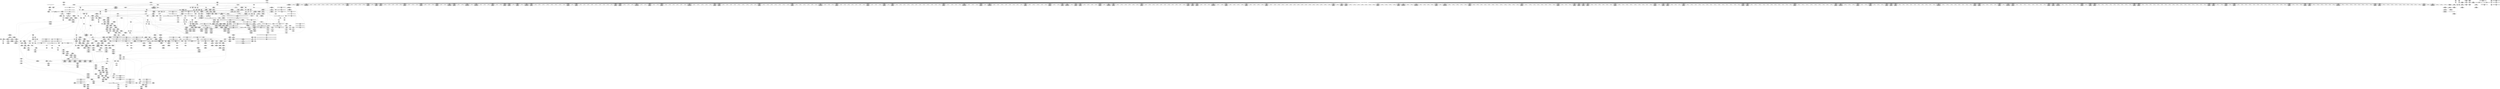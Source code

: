 digraph {
	CE0x476eea0 [shape=record,shape=Mrecord,label="{CE0x476eea0|GLOBAL:_get_current|*Constant*|*SummSource*}"]
	CE0x476b130 [shape=record,shape=Mrecord,label="{CE0x476b130|_call_void_mcount()_#3|*SummSink*}"]
	CE0x47ef3c0 [shape=record,shape=Mrecord,label="{CE0x47ef3c0|12:_i32,_56:_i8*,_:_CRE_924,925_}"]
	CE0x47e97d0 [shape=record,shape=Mrecord,label="{CE0x47e97d0|12:_i32,_56:_i8*,_:_CRE_792,800_|*MultipleSource*|Function::inode_has_perm&Arg::inode::|*LoadInst*|security/selinux/hooks.c,1627|security/selinux/hooks.c,1611}"]
	CE0x4762cb0 [shape=record,shape=Mrecord,label="{CE0x4762cb0|selinux_inode_readlink:_tmp16|security/selinux/hooks.c,2805}"]
	CE0x47dbd20 [shape=record,shape=Mrecord,label="{CE0x47dbd20|12:_i32,_56:_i8*,_:_CRE_304,305_}"]
	CE0x47dc6a0 [shape=record,shape=Mrecord,label="{CE0x47dc6a0|12:_i32,_56:_i8*,_:_CRE_312,320_|*MultipleSource*|Function::inode_has_perm&Arg::inode::|*LoadInst*|security/selinux/hooks.c,1627|security/selinux/hooks.c,1611}"]
	CE0x4783f60 [shape=record,shape=Mrecord,label="{CE0x4783f60|12:_i32,_56:_i8*,_:_CRE_139,140_}"]
	CE0x475a550 [shape=record,shape=Mrecord,label="{CE0x475a550|i64_1|*Constant*|*SummSource*}"]
	CE0x47d2d60 [shape=record,shape=Mrecord,label="{CE0x47d2d60|12:_i32,_56:_i8*,_:_CRE_150,151_}"]
	CE0x47e3250 [shape=record,shape=Mrecord,label="{CE0x47e3250|12:_i32,_56:_i8*,_:_CRE_573,574_}"]
	CE0x4760c80 [shape=record,shape=Mrecord,label="{CE0x4760c80|dentry_has_perm:_bb|*SummSource*}"]
	CE0x4789d80 [shape=record,shape=Mrecord,label="{CE0x4789d80|cred_sid:_tmp1}"]
	CE0x47cdad0 [shape=record,shape=Mrecord,label="{CE0x47cdad0|i32_4|*Constant*|*SummSink*}"]
	CE0x47a56a0 [shape=record,shape=Mrecord,label="{CE0x47a56a0|dentry_has_perm:_tmp4|*LoadInst*|security/selinux/hooks.c,1627|*SummSource*}"]
	CE0x47b6a10 [shape=record,shape=Mrecord,label="{CE0x47b6a10|104:_%struct.inode*,_:_CRE_310,311_}"]
	CE0x47f6f50 [shape=record,shape=Mrecord,label="{CE0x47f6f50|inode_has_perm:_i_security|security/selinux/hooks.c,1615}"]
	CE0x475c340 [shape=record,shape=Mrecord,label="{CE0x475c340|dentry_has_perm:_av|Function::dentry_has_perm&Arg::av::}"]
	CE0x4801590 [shape=record,shape=Mrecord,label="{CE0x4801590|inode_has_perm:_expval|security/selinux/hooks.c,1611|*SummSink*}"]
	CE0x47d5dc0 [shape=record,shape=Mrecord,label="{CE0x47d5dc0|12:_i32,_56:_i8*,_:_CRE_197,198_}"]
	CE0x47c9a30 [shape=record,shape=Mrecord,label="{CE0x47c9a30|GLOBAL:___llvm_gcov_ctr155|Global_var:__llvm_gcov_ctr155}"]
	CE0x47d56f0 [shape=record,shape=Mrecord,label="{CE0x47d56f0|cred_sid:_entry|*SummSink*}"]
	CE0x47bf480 [shape=record,shape=Mrecord,label="{CE0x47bf480|i64*_getelementptr_inbounds_(_2_x_i64_,_2_x_i64_*___llvm_gcov_ctr153,_i64_0,_i64_0)|*Constant*}"]
	CE0x47ed9a0 [shape=record,shape=Mrecord,label="{CE0x47ed9a0|12:_i32,_56:_i8*,_:_CRE_902,903_}"]
	CE0x478a4d0 [shape=record,shape=Mrecord,label="{CE0x478a4d0|inode_has_perm:_i_flags|security/selinux/hooks.c,1611}"]
	CE0x47c48d0 [shape=record,shape=Mrecord,label="{CE0x47c48d0|__validate_creds:_line|Function::__validate_creds&Arg::line::|*SummSink*}"]
	CE0x47c0470 [shape=record,shape=Mrecord,label="{CE0x47c0470|12:_i32,_56:_i8*,_:_CRE_181,182_}"]
	CE0x47eb170 [shape=record,shape=Mrecord,label="{CE0x47eb170|12:_i32,_56:_i8*,_:_CRE_868,869_}"]
	CE0x4774830 [shape=record,shape=Mrecord,label="{CE0x4774830|i64*_getelementptr_inbounds_(_11_x_i64_,_11_x_i64_*___llvm_gcov_ctr229,_i64_0,_i64_10)|*Constant*|*SummSink*}"]
	CE0x47d7d00 [shape=record,shape=Mrecord,label="{CE0x47d7d00|12:_i32,_56:_i8*,_:_CRE_250,251_}"]
	CE0x4771c10 [shape=record,shape=Mrecord,label="{CE0x4771c10|104:_%struct.inode*,_:_CRE_181,182_}"]
	CE0x476dac0 [shape=record,shape=Mrecord,label="{CE0x476dac0|12:_i32,_56:_i8*,_:_CRE_160,161_}"]
	CE0x47b8130 [shape=record,shape=Mrecord,label="{CE0x47b8130|inode_has_perm:_bb|*SummSource*}"]
	CE0x4788300 [shape=record,shape=Mrecord,label="{CE0x4788300|dentry_has_perm:_ad|security/selinux/hooks.c, 1628|*SummSink*}"]
	CE0x4770cd0 [shape=record,shape=Mrecord,label="{CE0x4770cd0|COLLAPSED:_GCMRE_current_task_external_global_%struct.task_struct*:_elem_0::|security/selinux/hooks.c,2805}"]
	CE0x476c8f0 [shape=record,shape=Mrecord,label="{CE0x476c8f0|i32_22|*Constant*|*SummSink*}"]
	CE0x47dfbb0 [shape=record,shape=Mrecord,label="{CE0x47dfbb0|12:_i32,_56:_i8*,_:_CRE_483,484_}"]
	CE0x47c3250 [shape=record,shape=Mrecord,label="{CE0x47c3250|_call_void_mcount()_#3|*SummSink*}"]
	CE0x4787770 [shape=record,shape=Mrecord,label="{CE0x4787770|i64_3|*Constant*|*SummSource*}"]
	CE0x4759c50 [shape=record,shape=Mrecord,label="{CE0x4759c50|GLOBAL:_lockdep_rcu_suspicious|*Constant*|*SummSource*}"]
	CE0x47ef750 [shape=record,shape=Mrecord,label="{CE0x47ef750|12:_i32,_56:_i8*,_:_CRE_927,928_}"]
	CE0x47dcb10 [shape=record,shape=Mrecord,label="{CE0x47dcb10|12:_i32,_56:_i8*,_:_CRE_336,344_|*MultipleSource*|Function::inode_has_perm&Arg::inode::|*LoadInst*|security/selinux/hooks.c,1627|security/selinux/hooks.c,1611}"]
	CE0x478e3f0 [shape=record,shape=Mrecord,label="{CE0x478e3f0|selinux_inode_readlink:_if.then}"]
	CE0x47c3ae0 [shape=record,shape=Mrecord,label="{CE0x47c3ae0|_call_void_mcount()_#3|*SummSource*}"]
	CE0x47ab8b0 [shape=record,shape=Mrecord,label="{CE0x47ab8b0|inode_has_perm:_tmp5|security/selinux/hooks.c,1609|*SummSource*}"]
	CE0x47d3210 [shape=record,shape=Mrecord,label="{CE0x47d3210|12:_i32,_56:_i8*,_:_CRE_155,156_}"]
	CE0x4758de0 [shape=record,shape=Mrecord,label="{CE0x4758de0|selinux_inode_readlink:_if.end}"]
	CE0x47e3840 [shape=record,shape=Mrecord,label="{CE0x47e3840|12:_i32,_56:_i8*,_:_CRE_578,579_}"]
	CE0x47e3bd0 [shape=record,shape=Mrecord,label="{CE0x47e3bd0|12:_i32,_56:_i8*,_:_CRE_581,582_}"]
	CE0x47f7130 [shape=record,shape=Mrecord,label="{CE0x47f7130|inode_has_perm:_i_security|security/selinux/hooks.c,1615|*SummSink*}"]
	CE0x4770e00 [shape=record,shape=Mrecord,label="{CE0x4770e00|selinux_inode_readlink:_tmp21|security/selinux/hooks.c,2805}"]
	CE0x47ffa40 [shape=record,shape=Mrecord,label="{CE0x47ffa40|inode_has_perm:_lnot|security/selinux/hooks.c,1611}"]
	CE0x47bb940 [shape=record,shape=Mrecord,label="{CE0x47bb940|12:_i32,_56:_i8*,_:_CRE_2,4_|*MultipleSource*|Function::inode_has_perm&Arg::inode::|*LoadInst*|security/selinux/hooks.c,1627|security/selinux/hooks.c,1611}"]
	CE0x5b847d0 [shape=record,shape=Mrecord,label="{CE0x5b847d0|selinux_inode_readlink:_bb|*SummSource*}"]
	CE0x4755890 [shape=record,shape=Mrecord,label="{CE0x4755890|selinux_inode_readlink:_land.lhs.true}"]
	CE0x477bb40 [shape=record,shape=Mrecord,label="{CE0x477bb40|i64_4|*Constant*|*SummSink*}"]
	CE0x47e0860 [shape=record,shape=Mrecord,label="{CE0x47e0860|12:_i32,_56:_i8*,_:_CRE_508,512_|*MultipleSource*|Function::inode_has_perm&Arg::inode::|*LoadInst*|security/selinux/hooks.c,1627|security/selinux/hooks.c,1611}"]
	CE0x47cb550 [shape=record,shape=Mrecord,label="{CE0x47cb550|104:_%struct.inode*,_:_CRE_167,168_}"]
	CE0x47e4090 [shape=record,shape=Mrecord,label="{CE0x47e4090|12:_i32,_56:_i8*,_:_CRE_585,586_}"]
	CE0x4780620 [shape=record,shape=Mrecord,label="{CE0x4780620|104:_%struct.inode*,_:_CRE_207,208_}"]
	CE0x47d3e60 [shape=record,shape=Mrecord,label="{CE0x47d3e60|i64*_getelementptr_inbounds_(_8_x_i64_,_8_x_i64_*___llvm_gcov_ctr154,_i64_0,_i64_6)|*Constant*|*SummSource*}"]
	CE0x47c0650 [shape=record,shape=Mrecord,label="{CE0x47c0650|12:_i32,_56:_i8*,_:_CRE_183,184_}"]
	CE0x47dc440 [shape=record,shape=Mrecord,label="{CE0x47dc440|12:_i32,_56:_i8*,_:_CRE_310,311_}"]
	CE0x4801ac0 [shape=record,shape=Mrecord,label="{CE0x4801ac0|inode_has_perm:_tobool2|security/selinux/hooks.c,1611}"]
	CE0x47e1770 [shape=record,shape=Mrecord,label="{CE0x47e1770|12:_i32,_56:_i8*,_:_CRE_552,553_}"]
	CE0x475f0d0 [shape=record,shape=Mrecord,label="{CE0x475f0d0|104:_%struct.inode*,_:_CRE_40,48_|*MultipleSource*|Function::selinux_inode_readlink&Arg::dentry::|Function::dentry_has_perm&Arg::dentry::|security/selinux/hooks.c,1627}"]
	CE0x47f7580 [shape=record,shape=Mrecord,label="{CE0x47f7580|inode_has_perm:_tmp15|*LoadInst*|security/selinux/hooks.c,1615|*SummSource*}"]
	CE0x475dc50 [shape=record,shape=Mrecord,label="{CE0x475dc50|104:_%struct.inode*,_:_CRE_92,93_}"]
	CE0x47fcfb0 [shape=record,shape=Mrecord,label="{CE0x47fcfb0|i64*_getelementptr_inbounds_(_5_x_i64_,_5_x_i64_*___llvm_gcov_ctr155,_i64_0,_i64_3)|*Constant*}"]
	CE0x4782660 [shape=record,shape=Mrecord,label="{CE0x4782660|inode_has_perm:_perms|Function::inode_has_perm&Arg::perms::}"]
	CE0x4788b10 [shape=record,shape=Mrecord,label="{CE0x4788b10|inode_has_perm:_tmp3|*SummSink*}"]
	CE0x47cafb0 [shape=record,shape=Mrecord,label="{CE0x47cafb0|104:_%struct.inode*,_:_CRE_161,162_}"]
	CE0x4780170 [shape=record,shape=Mrecord,label="{CE0x4780170|104:_%struct.inode*,_:_CRE_202,203_}"]
	CE0x47f8460 [shape=record,shape=Mrecord,label="{CE0x47f8460|inode_has_perm:_tmp13|security/selinux/hooks.c,1614|*SummSource*}"]
	CE0x481f060 [shape=record,shape=Mrecord,label="{CE0x481f060|GLOBAL:___invalid_creds|*Constant*|*SummSource*}"]
	CE0x47e2ff0 [shape=record,shape=Mrecord,label="{CE0x47e2ff0|12:_i32,_56:_i8*,_:_CRE_571,572_}"]
	CE0x475c150 [shape=record,shape=Mrecord,label="{CE0x475c150|dentry_has_perm:_dentry|Function::dentry_has_perm&Arg::dentry::|*SummSource*}"]
	CE0x47f10e0 [shape=record,shape=Mrecord,label="{CE0x47f10e0|12:_i32,_56:_i8*,_:_CRE_979,980_}"]
	CE0x4801110 [shape=record,shape=Mrecord,label="{CE0x4801110|GLOBAL:_llvm.expect.i64|*Constant*|*SummSink*}"]
	CE0x47df950 [shape=record,shape=Mrecord,label="{CE0x47df950|12:_i32,_56:_i8*,_:_CRE_481,482_}"]
	CE0x47f84d0 [shape=record,shape=Mrecord,label="{CE0x47f84d0|inode_has_perm:_tmp13|security/selinux/hooks.c,1614|*SummSink*}"]
	CE0x4771580 [shape=record,shape=Mrecord,label="{CE0x4771580|104:_%struct.inode*,_:_CRE_174,175_}"]
	CE0x47c0920 [shape=record,shape=Mrecord,label="{CE0x47c0920|12:_i32,_56:_i8*,_:_CRE_186,187_}"]
	CE0x47e6ee0 [shape=record,shape=Mrecord,label="{CE0x47e6ee0|12:_i32,_56:_i8*,_:_CRE_624,628_|*MultipleSource*|Function::inode_has_perm&Arg::inode::|*LoadInst*|security/selinux/hooks.c,1627|security/selinux/hooks.c,1611}"]
	CE0x48017c0 [shape=record,shape=Mrecord,label="{CE0x48017c0|inode_has_perm:_expval|security/selinux/hooks.c,1611|*SummSource*}"]
	CE0x478a3a0 [shape=record,shape=Mrecord,label="{CE0x478a3a0|12:_i32,_56:_i8*,_:_CRE_0,2_|*MultipleSource*|Function::inode_has_perm&Arg::inode::|*LoadInst*|security/selinux/hooks.c,1627|security/selinux/hooks.c,1611}"]
	CE0x47b1e60 [shape=record,shape=Mrecord,label="{CE0x47b1e60|__validate_creds:_tmp3|include/linux/cred.h,173|*SummSource*}"]
	CE0x47b6f80 [shape=record,shape=Mrecord,label="{CE0x47b6f80|104:_%struct.inode*,_:_CRE_316,317_}"]
	CE0x4780bc0 [shape=record,shape=Mrecord,label="{CE0x4780bc0|104:_%struct.inode*,_:_CRE_213,214_}"]
	"CONST[source:0(mediator),value:0(static)][purpose:{operation}]"
	CE0x47c0a10 [shape=record,shape=Mrecord,label="{CE0x47c0a10|12:_i32,_56:_i8*,_:_CRE_187,188_}"]
	CE0x47b8db0 [shape=record,shape=Mrecord,label="{CE0x47b8db0|inode_has_perm:_tmp2|*SummSource*}"]
	CE0x475bb10 [shape=record,shape=Mrecord,label="{CE0x475bb10|selinux_inode_readlink:_dentry|Function::selinux_inode_readlink&Arg::dentry::}"]
	CE0x4771940 [shape=record,shape=Mrecord,label="{CE0x4771940|104:_%struct.inode*,_:_CRE_178,179_}"]
	CE0x47e22e0 [shape=record,shape=Mrecord,label="{CE0x47e22e0|12:_i32,_56:_i8*,_:_CRE_560,561_}"]
	CE0x47db730 [shape=record,shape=Mrecord,label="{CE0x47db730|12:_i32,_56:_i8*,_:_CRE_299,300_}"]
	CE0x476cb50 [shape=record,shape=Mrecord,label="{CE0x476cb50|cred_sid:_security|security/selinux/hooks.c,196}"]
	CE0x47edf90 [shape=record,shape=Mrecord,label="{CE0x47edf90|12:_i32,_56:_i8*,_:_CRE_907,908_}"]
	CE0x47acbe0 [shape=record,shape=Mrecord,label="{CE0x47acbe0|i32_0|*Constant*}"]
	CE0x476d0e0 [shape=record,shape=Mrecord,label="{CE0x476d0e0|cred_sid:_tmp4|*LoadInst*|security/selinux/hooks.c,196}"]
	CE0x47da1d0 [shape=record,shape=Mrecord,label="{CE0x47da1d0|12:_i32,_56:_i8*,_:_CRE_281,282_}"]
	CE0x47bcd60 [shape=record,shape=Mrecord,label="{CE0x47bcd60|dentry_has_perm:_dentry1|security/selinux/hooks.c,1631}"]
	CE0x47fa7e0 [shape=record,shape=Mrecord,label="{CE0x47fa7e0|_ret_i32_%retval.0,_!dbg_!27728|security/selinux/avc.c,775|*SummSink*}"]
	CE0x47d3120 [shape=record,shape=Mrecord,label="{CE0x47d3120|12:_i32,_56:_i8*,_:_CRE_154,155_}"]
	CE0x47557c0 [shape=record,shape=Mrecord,label="{CE0x47557c0|selinux_inode_readlink:_land.lhs.true|*SummSource*}"]
	CE0x4783bf0 [shape=record,shape=Mrecord,label="{CE0x4783bf0|cred_sid:_tmp2}"]
	CE0x475c650 [shape=record,shape=Mrecord,label="{CE0x475c650|i32_2|*Constant*|*SummSource*}"]
	CE0x474d330 [shape=record,shape=Mrecord,label="{CE0x474d330|selinux_inode_readlink:_tobool|security/selinux/hooks.c,2805}"]
	CE0x47b6ad0 [shape=record,shape=Mrecord,label="{CE0x47b6ad0|104:_%struct.inode*,_:_CRE_311,312_}"]
	CE0x47fd150 [shape=record,shape=Mrecord,label="{CE0x47fd150|GLOBAL:___llvm_gcov_ctr155|Global_var:__llvm_gcov_ctr155|*SummSink*}"]
	CE0x47fa440 [shape=record,shape=Mrecord,label="{CE0x47fa440|avc_has_perm:_auditdata|Function::avc_has_perm&Arg::auditdata::|*SummSink*}"]
	CE0x4778800 [shape=record,shape=Mrecord,label="{CE0x4778800|i64*_getelementptr_inbounds_(_11_x_i64_,_11_x_i64_*___llvm_gcov_ctr229,_i64_0,_i64_9)|*Constant*|*SummSource*}"]
	CE0x47d6d70 [shape=record,shape=Mrecord,label="{CE0x47d6d70|12:_i32,_56:_i8*,_:_CRE_232,236_|*MultipleSource*|Function::inode_has_perm&Arg::inode::|*LoadInst*|security/selinux/hooks.c,1627|security/selinux/hooks.c,1611}"]
	CE0x47b8e20 [shape=record,shape=Mrecord,label="{CE0x47b8e20|inode_has_perm:_tmp2|*SummSink*}"]
	CE0x47d5290 [shape=record,shape=Mrecord,label="{CE0x47d5290|GLOBAL:_cred_sid|*Constant*|*SummSource*}"]
	CE0x47eaa60 [shape=record,shape=Mrecord,label="{CE0x47eaa60|12:_i32,_56:_i8*,_:_CRE_864,865_}"]
	CE0x4757750 [shape=record,shape=Mrecord,label="{CE0x4757750|i64*_getelementptr_inbounds_(_11_x_i64_,_11_x_i64_*___llvm_gcov_ctr229,_i64_0,_i64_1)|*Constant*|*SummSource*}"]
	CE0x475f200 [shape=record,shape=Mrecord,label="{CE0x475f200|104:_%struct.inode*,_:_CRE_48,52_|*MultipleSource*|Function::selinux_inode_readlink&Arg::dentry::|Function::dentry_has_perm&Arg::dentry::|security/selinux/hooks.c,1627}"]
	CE0x4772390 [shape=record,shape=Mrecord,label="{CE0x4772390|104:_%struct.inode*,_:_CRE_189,190_}"]
	CE0x47c6560 [shape=record,shape=Mrecord,label="{CE0x47c6560|__validate_creds:_lnot1|include/linux/cred.h,173|*SummSource*}"]
	CE0x47d8ed0 [shape=record,shape=Mrecord,label="{CE0x47d8ed0|12:_i32,_56:_i8*,_:_CRE_265,266_}"]
	CE0x47808f0 [shape=record,shape=Mrecord,label="{CE0x47808f0|104:_%struct.inode*,_:_CRE_210,211_}"]
	CE0x478b660 [shape=record,shape=Mrecord,label="{CE0x478b660|inode_has_perm:_tmp4|security/selinux/hooks.c,1609|*SummSink*}"]
	CE0x47e5000 [shape=record,shape=Mrecord,label="{CE0x47e5000|12:_i32,_56:_i8*,_:_CRE_598,599_}"]
	CE0x476b040 [shape=record,shape=Mrecord,label="{CE0x476b040|_call_void_mcount()_#3|*SummSource*}"]
	CE0x47f0330 [shape=record,shape=Mrecord,label="{CE0x47f0330|12:_i32,_56:_i8*,_:_CRE_944,952_|*MultipleSource*|Function::inode_has_perm&Arg::inode::|*LoadInst*|security/selinux/hooks.c,1627|security/selinux/hooks.c,1611}"]
	CE0x47db860 [shape=record,shape=Mrecord,label="{CE0x47db860|12:_i32,_56:_i8*,_:_CRE_300,301_}"]
	CE0x475dfe0 [shape=record,shape=Mrecord,label="{CE0x475dfe0|104:_%struct.inode*,_:_CRE_96,104_|*MultipleSource*|Function::selinux_inode_readlink&Arg::dentry::|Function::dentry_has_perm&Arg::dentry::|security/selinux/hooks.c,1627}"]
	CE0x47ecc90 [shape=record,shape=Mrecord,label="{CE0x47ecc90|12:_i32,_56:_i8*,_:_CRE_891,892_}"]
	CE0x475a400 [shape=record,shape=Mrecord,label="{CE0x475a400|selinux_inode_readlink:_tmp|*SummSink*}"]
	CE0x47caec0 [shape=record,shape=Mrecord,label="{CE0x47caec0|104:_%struct.inode*,_:_CRE_160,161_}"]
	CE0x478da50 [shape=record,shape=Mrecord,label="{CE0x478da50|inode_has_perm:_do.end}"]
	CE0x47ee320 [shape=record,shape=Mrecord,label="{CE0x47ee320|12:_i32,_56:_i8*,_:_CRE_910,911_}"]
	CE0x4789eb0 [shape=record,shape=Mrecord,label="{CE0x4789eb0|cred_sid:_tmp1|*SummSource*}"]
	CE0x4787bc0 [shape=record,shape=Mrecord,label="{CE0x4787bc0|i64*_getelementptr_inbounds_(_2_x_i64_,_2_x_i64_*___llvm_gcov_ctr98,_i64_0,_i64_1)|*Constant*|*SummSink*}"]
	CE0x4760e30 [shape=record,shape=Mrecord,label="{CE0x4760e30|dentry_has_perm:_bb|*SummSink*}"]
	CE0x4771d00 [shape=record,shape=Mrecord,label="{CE0x4771d00|104:_%struct.inode*,_:_CRE_182,183_}"]
	CE0x477fbd0 [shape=record,shape=Mrecord,label="{CE0x477fbd0|104:_%struct.inode*,_:_CRE_196,197_}"]
	CE0x475da30 [shape=record,shape=Mrecord,label="{CE0x475da30|104:_%struct.inode*,_:_CRE_90,91_}"]
	CE0x47e3f60 [shape=record,shape=Mrecord,label="{CE0x47e3f60|12:_i32,_56:_i8*,_:_CRE_584,585_}"]
	CE0x4805400 [shape=record,shape=Mrecord,label="{CE0x4805400|i32_512|*Constant*}"]
	CE0x47e34b0 [shape=record,shape=Mrecord,label="{CE0x47e34b0|12:_i32,_56:_i8*,_:_CRE_575,576_}"]
	CE0x47ca650 [shape=record,shape=Mrecord,label="{CE0x47ca650|104:_%struct.inode*,_:_CRE_151,152_}"]
	CE0x47e8d30 [shape=record,shape=Mrecord,label="{CE0x47e8d30|12:_i32,_56:_i8*,_:_CRE_744,752_|*MultipleSource*|Function::inode_has_perm&Arg::inode::|*LoadInst*|security/selinux/hooks.c,1627|security/selinux/hooks.c,1611}"]
	CE0x47fd4f0 [shape=record,shape=Mrecord,label="{CE0x47fd4f0|__validate_creds:_tmp3|include/linux/cred.h,173}"]
	CE0x47eb4d0 [shape=record,shape=Mrecord,label="{CE0x47eb4d0|12:_i32,_56:_i8*,_:_CRE_871,872_}"]
	CE0x4822360 [shape=record,shape=Mrecord,label="{CE0x4822360|__validate_creds:_tmp9|include/linux/cred.h,175|*SummSink*}"]
	CE0x47b6bc0 [shape=record,shape=Mrecord,label="{CE0x47b6bc0|104:_%struct.inode*,_:_CRE_312,313_}"]
	CE0x47e41c0 [shape=record,shape=Mrecord,label="{CE0x47e41c0|12:_i32,_56:_i8*,_:_CRE_586,587_}"]
	CE0x47fa990 [shape=record,shape=Mrecord,label="{CE0x47fa990|i64*_getelementptr_inbounds_(_8_x_i64_,_8_x_i64_*___llvm_gcov_ctr154,_i64_0,_i64_7)|*Constant*|*SummSink*}"]
	CE0x476c6d0 [shape=record,shape=Mrecord,label="{CE0x476c6d0|i64*_getelementptr_inbounds_(_11_x_i64_,_11_x_i64_*___llvm_gcov_ctr229,_i64_0,_i64_10)|*Constant*}"]
	CE0x4787c30 [shape=record,shape=Mrecord,label="{CE0x4787c30|i64_1|*Constant*}"]
	CE0x477ff90 [shape=record,shape=Mrecord,label="{CE0x477ff90|104:_%struct.inode*,_:_CRE_200,201_}"]
	CE0x47ae560 [shape=record,shape=Mrecord,label="{CE0x47ae560|inode_has_perm:_tmp18|security/selinux/hooks.c,1617|*SummSink*}"]
	CE0x47cda40 [shape=record,shape=Mrecord,label="{CE0x47cda40|i32_4|*Constant*}"]
	CE0x4765f20 [shape=record,shape=Mrecord,label="{CE0x4765f20|i64*_getelementptr_inbounds_(_11_x_i64_,_11_x_i64_*___llvm_gcov_ctr229,_i64_0,_i64_6)|*Constant*|*SummSource*}"]
	CE0x47a5790 [shape=record,shape=Mrecord,label="{CE0x47a5790|dentry_has_perm:_tmp4|*LoadInst*|security/selinux/hooks.c,1627|*SummSink*}"]
	CE0x47d4730 [shape=record,shape=Mrecord,label="{CE0x47d4730|inode_has_perm:_tmp14|security/selinux/hooks.c,1614|*SummSource*}"]
	CE0x47ae6d0 [shape=record,shape=Mrecord,label="{CE0x47ae6d0|avc_has_perm:_entry}"]
	CE0x47d6810 [shape=record,shape=Mrecord,label="{CE0x47d6810|12:_i32,_56:_i8*,_:_CRE_208,210_|*MultipleSource*|Function::inode_has_perm&Arg::inode::|*LoadInst*|security/selinux/hooks.c,1627|security/selinux/hooks.c,1611}"]
	CE0x47d4c40 [shape=record,shape=Mrecord,label="{CE0x47d4c40|inode_has_perm:_call|security/selinux/hooks.c,1614|*SummSource*}"]
	CE0x4757df0 [shape=record,shape=Mrecord,label="{CE0x4757df0|i64*_getelementptr_inbounds_(_2_x_i64_,_2_x_i64_*___llvm_gcov_ctr131,_i64_0,_i64_1)|*Constant*|*SummSource*}"]
	CE0x47c6970 [shape=record,shape=Mrecord,label="{CE0x47c6970|i64*_getelementptr_inbounds_(_8_x_i64_,_8_x_i64_*___llvm_gcov_ctr154,_i64_0,_i64_2)|*Constant*|*SummSource*}"]
	CE0x47e4a10 [shape=record,shape=Mrecord,label="{CE0x47e4a10|12:_i32,_56:_i8*,_:_CRE_593,594_}"]
	CE0x47b75f0 [shape=record,shape=Mrecord,label="{CE0x47b75f0|12:_i32,_56:_i8*,_:_CRE_128,136_|*MultipleSource*|Function::inode_has_perm&Arg::inode::|*LoadInst*|security/selinux/hooks.c,1627|security/selinux/hooks.c,1611}"]
	CE0x476cd40 [shape=record,shape=Mrecord,label="{CE0x476cd40|cred_sid:_security|security/selinux/hooks.c,196|*SummSink*}"]
	"CONST[source:0(mediator),value:2(dynamic)][purpose:{subject}]"
	CE0x47a81e0 [shape=record,shape=Mrecord,label="{CE0x47a81e0|__validate_creds:_conv|include/linux/cred.h,173}"]
	CE0x47f0460 [shape=record,shape=Mrecord,label="{CE0x47f0460|12:_i32,_56:_i8*,_:_CRE_952,960_|*MultipleSource*|Function::inode_has_perm&Arg::inode::|*LoadInst*|security/selinux/hooks.c,1627|security/selinux/hooks.c,1611}"]
	CE0x4766dd0 [shape=record,shape=Mrecord,label="{CE0x4766dd0|selinux_inode_readlink:_tobool1|security/selinux/hooks.c,2805|*SummSink*}"]
	CE0x47ca740 [shape=record,shape=Mrecord,label="{CE0x47ca740|104:_%struct.inode*,_:_CRE_152,153_}"]
	CE0x47c0df0 [shape=record,shape=Mrecord,label="{CE0x47c0df0|i64*_getelementptr_inbounds_(_2_x_i64_,_2_x_i64_*___llvm_gcov_ctr153,_i64_0,_i64_1)|*Constant*|*SummSink*}"]
	CE0x475b3a0 [shape=record,shape=Mrecord,label="{CE0x475b3a0|i32_2|*Constant*}"]
	CE0x47aa820 [shape=record,shape=Mrecord,label="{CE0x47aa820|inode_has_perm:_if.then}"]
	CE0x4773fd0 [shape=record,shape=Mrecord,label="{CE0x4773fd0|selinux_inode_readlink:_tmp8|security/selinux/hooks.c,2805|*SummSink*}"]
	CE0x47e0070 [shape=record,shape=Mrecord,label="{CE0x47e0070|12:_i32,_56:_i8*,_:_CRE_487,488_}"]
	CE0x476e6f0 [shape=record,shape=Mrecord,label="{CE0x476e6f0|12:_i32,_56:_i8*,_:_CRE_173,174_}"]
	CE0x4784b10 [shape=record,shape=Mrecord,label="{CE0x4784b10|__validate_creds:_cred|Function::__validate_creds&Arg::cred::|*SummSource*}"]
	CE0x4803f00 [shape=record,shape=Mrecord,label="{CE0x4803f00|inode_has_perm:_tmp10|security/selinux/hooks.c,1611}"]
	CE0x47db600 [shape=record,shape=Mrecord,label="{CE0x47db600|12:_i32,_56:_i8*,_:_CRE_298,299_}"]
	CE0x481f2d0 [shape=record,shape=Mrecord,label="{CE0x481f2d0|i64*_getelementptr_inbounds_(_5_x_i64_,_5_x_i64_*___llvm_gcov_ctr155,_i64_0,_i64_4)|*Constant*|*SummSource*}"]
	CE0x476c3a0 [shape=record,shape=Mrecord,label="{CE0x476c3a0|selinux_inode_readlink:_tmp19|security/selinux/hooks.c,2805}"]
	CE0x47fc7a0 [shape=record,shape=Mrecord,label="{CE0x47fc7a0|__validate_creds:_tobool|include/linux/cred.h,173}"]
	CE0x47d9130 [shape=record,shape=Mrecord,label="{CE0x47d9130|12:_i32,_56:_i8*,_:_CRE_267,268_}"]
	CE0x47e9be0 [shape=record,shape=Mrecord,label="{CE0x47e9be0|12:_i32,_56:_i8*,_:_CRE_808,816_|*MultipleSource*|Function::inode_has_perm&Arg::inode::|*LoadInst*|security/selinux/hooks.c,1627|security/selinux/hooks.c,1611}"]
	CE0x47b9720 [shape=record,shape=Mrecord,label="{CE0x47b9720|__validate_creds:_file|Function::__validate_creds&Arg::file::}"]
	CE0x47df340 [shape=record,shape=Mrecord,label="{CE0x47df340|12:_i32,_56:_i8*,_:_CRE_475,476_}"]
	CE0x4802c80 [shape=record,shape=Mrecord,label="{CE0x4802c80|inode_has_perm:_tmp8|security/selinux/hooks.c,1611}"]
	CE0x4781520 [shape=record,shape=Mrecord,label="{CE0x4781520|104:_%struct.inode*,_:_CRE_223,224_}"]
	CE0x47fc900 [shape=record,shape=Mrecord,label="{CE0x47fc900|__validate_creds:_tobool|include/linux/cred.h,173|*SummSource*}"]
	CE0x47d2c70 [shape=record,shape=Mrecord,label="{CE0x47d2c70|12:_i32,_56:_i8*,_:_CRE_149,150_}"]
	CE0x475fb50 [shape=record,shape=Mrecord,label="{CE0x475fb50|get_current:_bb|*SummSource*}"]
	CE0x47de460 [shape=record,shape=Mrecord,label="{CE0x47de460|12:_i32,_56:_i8*,_:_CRE_440,448_|*MultipleSource*|Function::inode_has_perm&Arg::inode::|*LoadInst*|security/selinux/hooks.c,1627|security/selinux/hooks.c,1611}"]
	CE0x47bedd0 [shape=record,shape=Mrecord,label="{CE0x47bedd0|COLLAPSED:_GCMRE___llvm_gcov_ctr153_internal_global_2_x_i64_zeroinitializer:_elem_0:default:}"]
	CE0x4802d90 [shape=record,shape=Mrecord,label="{CE0x4802d90|inode_has_perm:_tmp8|security/selinux/hooks.c,1611|*SummSource*}"]
	CE0x476fcc0 [shape=record,shape=Mrecord,label="{CE0x476fcc0|get_current:_entry|*SummSink*}"]
	CE0x47efae0 [shape=record,shape=Mrecord,label="{CE0x47efae0|12:_i32,_56:_i8*,_:_CRE_930,931_}"]
	CE0x4787900 [shape=record,shape=Mrecord,label="{CE0x4787900|selinux_inode_readlink:_tmp6|security/selinux/hooks.c,2805}"]
	CE0x47ee6b0 [shape=record,shape=Mrecord,label="{CE0x47ee6b0|12:_i32,_56:_i8*,_:_CRE_913,914_}"]
	CE0x47b95d0 [shape=record,shape=Mrecord,label="{CE0x47b95d0|i32_1609|*Constant*}"]
	CE0x47d7e30 [shape=record,shape=Mrecord,label="{CE0x47d7e30|12:_i32,_56:_i8*,_:_CRE_251,252_}"]
	CE0x47b9df0 [shape=record,shape=Mrecord,label="{CE0x47b9df0|inode_has_perm:_if.then|*SummSource*}"]
	CE0x47e7140 [shape=record,shape=Mrecord,label="{CE0x47e7140|12:_i32,_56:_i8*,_:_CRE_640,648_|*MultipleSource*|Function::inode_has_perm&Arg::inode::|*LoadInst*|security/selinux/hooks.c,1627|security/selinux/hooks.c,1611}"]
	CE0x47a5d90 [shape=record,shape=Mrecord,label="{CE0x47a5d90|i64*_getelementptr_inbounds_(_5_x_i64_,_5_x_i64_*___llvm_gcov_ctr155,_i64_0,_i64_3)|*Constant*|*SummSource*}"]
	CE0x4787ad0 [shape=record,shape=Mrecord,label="{CE0x4787ad0|selinux_inode_readlink:_tobool|security/selinux/hooks.c,2805|*SummSource*}"]
	CE0x47aad20 [shape=record,shape=Mrecord,label="{CE0x47aad20|i64*_getelementptr_inbounds_(_8_x_i64_,_8_x_i64_*___llvm_gcov_ctr154,_i64_0,_i64_1)|*Constant*}"]
	CE0x47682f0 [shape=record,shape=Mrecord,label="{CE0x47682f0|selinux_inode_readlink:_tmp14|security/selinux/hooks.c,2805}"]
	CE0x4770050 [shape=record,shape=Mrecord,label="{CE0x4770050|_ret_%struct.task_struct*_%tmp4,_!dbg_!27714|./arch/x86/include/asm/current.h,14|*SummSink*}"]
	CE0x47e61d0 [shape=record,shape=Mrecord,label="{CE0x47e61d0|12:_i32,_56:_i8*,_:_CRE_613,614_}"]
	CE0x4765c00 [shape=record,shape=Mrecord,label="{CE0x4765c00|selinux_inode_readlink:_do.body}"]
	CE0x47d3300 [shape=record,shape=Mrecord,label="{CE0x47d3300|12:_i32,_56:_i8*,_:_CRE_156,157_}"]
	CE0x4760040 [shape=record,shape=Mrecord,label="{CE0x4760040|%struct.task_struct*_(%struct.task_struct**)*_asm_movq_%gs:$_1:P_,$0_,_r,im,_dirflag_,_fpsr_,_flags_}"]
	CE0x475f620 [shape=record,shape=Mrecord,label="{CE0x475f620|104:_%struct.inode*,_:_CRE_72,80_|*MultipleSource*|Function::selinux_inode_readlink&Arg::dentry::|Function::dentry_has_perm&Arg::dentry::|security/selinux/hooks.c,1627}"]
	CE0x47f1820 [shape=record,shape=Mrecord,label="{CE0x47f1820|12:_i32,_56:_i8*,_:_CRE_992,1000_|*MultipleSource*|Function::inode_has_perm&Arg::inode::|*LoadInst*|security/selinux/hooks.c,1627|security/selinux/hooks.c,1611}"]
	CE0x47d9ab0 [shape=record,shape=Mrecord,label="{CE0x47d9ab0|12:_i32,_56:_i8*,_:_CRE_275,276_}"]
	CE0x4780530 [shape=record,shape=Mrecord,label="{CE0x4780530|104:_%struct.inode*,_:_CRE_206,207_}"]
	CE0x47708c0 [shape=record,shape=Mrecord,label="{CE0x47708c0|selinux_inode_readlink:_cred4|security/selinux/hooks.c,2805|*SummSource*}"]
	CE0x47b5c80 [shape=record,shape=Mrecord,label="{CE0x47b5c80|104:_%struct.inode*,_:_CRE_280,288_|*MultipleSource*|Function::selinux_inode_readlink&Arg::dentry::|Function::dentry_has_perm&Arg::dentry::|security/selinux/hooks.c,1627}"]
	CE0x47bfc40 [shape=record,shape=Mrecord,label="{CE0x47bfc40|_call_void_mcount()_#3|*SummSink*}"]
	CE0x47d4db0 [shape=record,shape=Mrecord,label="{CE0x47d4db0|inode_has_perm:_call|security/selinux/hooks.c,1614|*SummSink*}"]
	CE0x47d36c0 [shape=record,shape=Mrecord,label="{CE0x47d36c0|__validate_creds:_tmp1|*SummSource*}"]
	CE0x47ee7e0 [shape=record,shape=Mrecord,label="{CE0x47ee7e0|12:_i32,_56:_i8*,_:_CRE_914,915_}"]
	CE0x4765810 [shape=record,shape=Mrecord,label="{CE0x4765810|i64*_getelementptr_inbounds_(_11_x_i64_,_11_x_i64_*___llvm_gcov_ctr229,_i64_0,_i64_0)|*Constant*|*SummSink*}"]
	CE0x47b5a90 [shape=record,shape=Mrecord,label="{CE0x47b5a90|104:_%struct.inode*,_:_CRE_272,280_|*MultipleSource*|Function::selinux_inode_readlink&Arg::dentry::|Function::dentry_has_perm&Arg::dentry::|security/selinux/hooks.c,1627}"]
	CE0x47d7970 [shape=record,shape=Mrecord,label="{CE0x47d7970|12:_i32,_56:_i8*,_:_CRE_247,248_}"]
	CE0x47d9f70 [shape=record,shape=Mrecord,label="{CE0x47d9f70|12:_i32,_56:_i8*,_:_CRE_279,280_}"]
	CE0x475de00 [shape=record,shape=Mrecord,label="{CE0x475de00|104:_%struct.inode*,_:_CRE_94,95_}"]
	CE0x476f5c0 [shape=record,shape=Mrecord,label="{CE0x476f5c0|12:_i32,_56:_i8*,_:_CRE_112,120_|*MultipleSource*|Function::inode_has_perm&Arg::inode::|*LoadInst*|security/selinux/hooks.c,1627|security/selinux/hooks.c,1611}"]
	CE0x47dfa80 [shape=record,shape=Mrecord,label="{CE0x47dfa80|12:_i32,_56:_i8*,_:_CRE_482,483_}"]
	CE0x4804c30 [shape=record,shape=Mrecord,label="{CE0x4804c30|inode_has_perm:_tmp11|security/selinux/hooks.c,1612}"]
	CE0x47eaea0 [shape=record,shape=Mrecord,label="{CE0x47eaea0|12:_i32,_56:_i8*,_:_CRE_866,867_}"]
	CE0x47ea650 [shape=record,shape=Mrecord,label="{CE0x47ea650|12:_i32,_56:_i8*,_:_CRE_848,856_|*MultipleSource*|Function::inode_has_perm&Arg::inode::|*LoadInst*|security/selinux/hooks.c,1627|security/selinux/hooks.c,1611}"]
	CE0x47c38c0 [shape=record,shape=Mrecord,label="{CE0x47c38c0|i32_1609|*Constant*|*SummSource*}"]
	CE0x478a630 [shape=record,shape=Mrecord,label="{CE0x478a630|GLOBAL:_creds_are_invalid|*Constant*}"]
	CE0x47e7790 [shape=record,shape=Mrecord,label="{CE0x47e7790|12:_i32,_56:_i8*,_:_CRE_664,672_|*MultipleSource*|Function::inode_has_perm&Arg::inode::|*LoadInst*|security/selinux/hooks.c,1627|security/selinux/hooks.c,1611}"]
	CE0x4776510 [shape=record,shape=Mrecord,label="{CE0x4776510|__validate_creds:_tmp7|include/linux/cred.h,174|*SummSource*}"]
	CE0x47a8cc0 [shape=record,shape=Mrecord,label="{CE0x47a8cc0|__validate_creds:_entry|*SummSource*}"]
	CE0x4776220 [shape=record,shape=Mrecord,label="{CE0x4776220|GLOBAL:___invalid_creds|*Constant*}"]
	CE0x47edc00 [shape=record,shape=Mrecord,label="{CE0x47edc00|12:_i32,_56:_i8*,_:_CRE_904,905_}"]
	CE0x47d6b90 [shape=record,shape=Mrecord,label="{CE0x47d6b90|12:_i32,_56:_i8*,_:_CRE_224,232_|*MultipleSource*|Function::inode_has_perm&Arg::inode::|*LoadInst*|security/selinux/hooks.c,1627|security/selinux/hooks.c,1611}"]
	CE0x476cc70 [shape=record,shape=Mrecord,label="{CE0x476cc70|cred_sid:_security|security/selinux/hooks.c,196|*SummSource*}"]
	CE0x4780440 [shape=record,shape=Mrecord,label="{CE0x4780440|104:_%struct.inode*,_:_CRE_205,206_}"]
	CE0x4782950 [shape=record,shape=Mrecord,label="{CE0x4782950|inode_has_perm:_perms|Function::inode_has_perm&Arg::perms::|*SummSink*}"]
	CE0x47b5830 [shape=record,shape=Mrecord,label="{CE0x47b5830|104:_%struct.inode*,_:_CRE_256,264_|*MultipleSource*|Function::selinux_inode_readlink&Arg::dentry::|Function::dentry_has_perm&Arg::dentry::|security/selinux/hooks.c,1627}"]
	CE0x47c3850 [shape=record,shape=Mrecord,label="{CE0x47c3850|i32_0|*Constant*}"]
	CE0x47e8b10 [shape=record,shape=Mrecord,label="{CE0x47e8b10|12:_i32,_56:_i8*,_:_CRE_736,740_|*MultipleSource*|Function::inode_has_perm&Arg::inode::|*LoadInst*|security/selinux/hooks.c,1627|security/selinux/hooks.c,1611}"]
	CE0x47d7640 [shape=record,shape=Mrecord,label="{CE0x47d7640|12:_i32,_56:_i8*,_:_CRE_244,245_}"]
	CE0x475be60 [shape=record,shape=Mrecord,label="{CE0x475be60|selinux_inode_readlink:_dentry|Function::selinux_inode_readlink&Arg::dentry::|*SummSink*}"]
	CE0x47555a0 [shape=record,shape=Mrecord,label="{CE0x47555a0|selinux_inode_readlink:_do.body|*SummSink*}"]
	CE0x47d2b80 [shape=record,shape=Mrecord,label="{CE0x47d2b80|12:_i32,_56:_i8*,_:_CRE_148,149_}"]
	CE0x4789ac0 [shape=record,shape=Mrecord,label="{CE0x4789ac0|inode_has_perm:_tmp1}"]
	CE0x4760120 [shape=record,shape=Mrecord,label="{CE0x4760120|%struct.task_struct*_(%struct.task_struct**)*_asm_movq_%gs:$_1:P_,$0_,_r,im,_dirflag_,_fpsr_,_flags_|*SummSource*}"]
	CE0x4771850 [shape=record,shape=Mrecord,label="{CE0x4771850|104:_%struct.inode*,_:_CRE_177,178_}"]
	CE0x476ca10 [shape=record,shape=Mrecord,label="{CE0x476ca10|i32_22|*Constant*|*SummSource*}"]
	CE0x47b6630 [shape=record,shape=Mrecord,label="{CE0x47b6630|104:_%struct.inode*,_:_CRE_306,307_}"]
	CE0x476d4d0 [shape=record,shape=Mrecord,label="{CE0x476d4d0|cred_sid:_tmp5|security/selinux/hooks.c,196}"]
	CE0x47ff1d0 [shape=record,shape=Mrecord,label="{CE0x47ff1d0|inode_has_perm:_and|security/selinux/hooks.c,1611}"]
	CE0x475d850 [shape=record,shape=Mrecord,label="{CE0x475d850|104:_%struct.inode*,_:_CRE_89,90_}"]
	CE0x47aa9b0 [shape=record,shape=Mrecord,label="{CE0x47aa9b0|__validate_creds:_if.then|*SummSource*}"]
	CE0x475dd10 [shape=record,shape=Mrecord,label="{CE0x475dd10|104:_%struct.inode*,_:_CRE_93,94_}"]
	CE0x4764740 [shape=record,shape=Mrecord,label="{CE0x4764740|selinux_inode_readlink:_entry|*SummSink*}"]
	CE0x475e0d0 [shape=record,shape=Mrecord,label="{CE0x475e0d0|104:_%struct.inode*,_:_CRE_104,112_|*MultipleSource*|Function::selinux_inode_readlink&Arg::dentry::|Function::dentry_has_perm&Arg::dentry::|security/selinux/hooks.c,1627}"]
	CE0x4771fd0 [shape=record,shape=Mrecord,label="{CE0x4771fd0|104:_%struct.inode*,_:_CRE_185,186_}"]
	CE0x47b77d0 [shape=record,shape=Mrecord,label="{CE0x47b77d0|12:_i32,_56:_i8*,_:_CRE_136,137_}"]
	CE0x4763500 [shape=record,shape=Mrecord,label="{CE0x4763500|selinux_inode_readlink:_tmp2}"]
	CE0x478cd90 [shape=record,shape=Mrecord,label="{CE0x478cd90|_call_void_lockdep_rcu_suspicious(i8*_getelementptr_inbounds_(_25_x_i8_,_25_x_i8_*_.str3,_i32_0,_i32_0),_i32_2805,_i8*_getelementptr_inbounds_(_45_x_i8_,_45_x_i8_*_.str12,_i32_0,_i32_0))_#10,_!dbg_!27728|security/selinux/hooks.c,2805|*SummSource*}"]
	CE0x47d3490 [shape=record,shape=Mrecord,label="{CE0x47d3490|__validate_creds:_tmp1}"]
	CE0x47d69f0 [shape=record,shape=Mrecord,label="{CE0x47d69f0|12:_i32,_56:_i8*,_:_CRE_216,224_|*MultipleSource*|Function::inode_has_perm&Arg::inode::|*LoadInst*|security/selinux/hooks.c,1627|security/selinux/hooks.c,1611}"]
	CE0x47b8050 [shape=record,shape=Mrecord,label="{CE0x47b8050|inode_has_perm:_if.end}"]
	CE0x47bcfc0 [shape=record,shape=Mrecord,label="{CE0x47bcfc0|GLOBAL:_inode_has_perm|*Constant*}"]
	CE0x47e6300 [shape=record,shape=Mrecord,label="{CE0x47e6300|12:_i32,_56:_i8*,_:_CRE_614,615_}"]
	CE0x4819980 [shape=record,shape=Mrecord,label="{CE0x4819980|inode_has_perm:_tmp16|security/selinux/hooks.c,1615|*SummSink*}"]
	CE0x47cd7a0 [shape=record,shape=Mrecord,label="{CE0x47cd7a0|i1_true|*Constant*}"]
	CE0x478cd20 [shape=record,shape=Mrecord,label="{CE0x478cd20|_call_void_lockdep_rcu_suspicious(i8*_getelementptr_inbounds_(_25_x_i8_,_25_x_i8_*_.str3,_i32_0,_i32_0),_i32_2805,_i8*_getelementptr_inbounds_(_45_x_i8_,_45_x_i8_*_.str12,_i32_0,_i32_0))_#10,_!dbg_!27728|security/selinux/hooks.c,2805}"]
	CE0x47ea240 [shape=record,shape=Mrecord,label="{CE0x47ea240|12:_i32,_56:_i8*,_:_CRE_832,840_|*MultipleSource*|Function::inode_has_perm&Arg::inode::|*LoadInst*|security/selinux/hooks.c,1627|security/selinux/hooks.c,1611}"]
	CE0x47d5be0 [shape=record,shape=Mrecord,label="{CE0x47d5be0|12:_i32,_56:_i8*,_:_CRE_195,196_}"]
	CE0x4819da0 [shape=record,shape=Mrecord,label="{CE0x4819da0|i32_3|*Constant*}"]
	CE0x47bd860 [shape=record,shape=Mrecord,label="{CE0x47bd860|GLOBAL:_inode_has_perm|*Constant*|*SummSource*}"]
	CE0x47c0ce0 [shape=record,shape=Mrecord,label="{CE0x47c0ce0|12:_i32,_56:_i8*,_:_CRE_190,191_}"]
	CE0x47d6090 [shape=record,shape=Mrecord,label="{CE0x47d6090|12:_i32,_56:_i8*,_:_CRE_200,201_}"]
	CE0x47eeca0 [shape=record,shape=Mrecord,label="{CE0x47eeca0|12:_i32,_56:_i8*,_:_CRE_918,919_}"]
	CE0x476fea0 [shape=record,shape=Mrecord,label="{CE0x476fea0|_ret_%struct.task_struct*_%tmp4,_!dbg_!27714|./arch/x86/include/asm/current.h,14|*SummSource*}"]
	CE0x48001c0 [shape=record,shape=Mrecord,label="{CE0x48001c0|inode_has_perm:_lnot1|security/selinux/hooks.c,1611|*SummSource*}"]
	CE0x4801420 [shape=record,shape=Mrecord,label="{CE0x4801420|i64_0|*Constant*}"]
	CE0x47b2cb0 [shape=record,shape=Mrecord,label="{CE0x47b2cb0|__validate_creds:_bb}"]
	CE0x4781160 [shape=record,shape=Mrecord,label="{CE0x4781160|104:_%struct.inode*,_:_CRE_219,220_}"]
	CE0x47f1190 [shape=record,shape=Mrecord,label="{CE0x47f1190|12:_i32,_56:_i8*,_:_CRE_980,981_}"]
	CE0x476d9d0 [shape=record,shape=Mrecord,label="{CE0x476d9d0|12:_i32,_56:_i8*,_:_CRE_159,160_}"]
	CE0x47d82f0 [shape=record,shape=Mrecord,label="{CE0x47d82f0|12:_i32,_56:_i8*,_:_CRE_255,256_}"]
	CE0x47df120 [shape=record,shape=Mrecord,label="{CE0x47df120|12:_i32,_56:_i8*,_:_CRE_474,475_}"]
	CE0x4779970 [shape=record,shape=Mrecord,label="{CE0x4779970|i64_1|*Constant*|*SummSink*}"]
	CE0x4778e30 [shape=record,shape=Mrecord,label="{CE0x4778e30|selinux_inode_readlink:_tmp17|security/selinux/hooks.c,2805|*SummSink*}"]
	CE0x48041a0 [shape=record,shape=Mrecord,label="{CE0x48041a0|inode_has_perm:_tmp10|security/selinux/hooks.c,1611|*SummSink*}"]
	CE0x47de050 [shape=record,shape=Mrecord,label="{CE0x47de050|12:_i32,_56:_i8*,_:_CRE_424,432_|*MultipleSource*|Function::inode_has_perm&Arg::inode::|*LoadInst*|security/selinux/hooks.c,1627|security/selinux/hooks.c,1611}"]
	CE0x4800890 [shape=record,shape=Mrecord,label="{CE0x4800890|inode_has_perm:_lnot.ext|security/selinux/hooks.c,1611|*SummSource*}"]
	CE0x4766b90 [shape=record,shape=Mrecord,label="{CE0x4766b90|selinux_inode_readlink:_tobool1|security/selinux/hooks.c,2805}"]
	CE0x47d3830 [shape=record,shape=Mrecord,label="{CE0x47d3830|inode_has_perm:_tmp12|security/selinux/hooks.c,1612}"]
	CE0x47e8040 [shape=record,shape=Mrecord,label="{CE0x47e8040|12:_i32,_56:_i8*,_:_CRE_688,692_|*MultipleSource*|Function::inode_has_perm&Arg::inode::|*LoadInst*|security/selinux/hooks.c,1627|security/selinux/hooks.c,1611}"]
	CE0x4820f10 [shape=record,shape=Mrecord,label="{CE0x4820f10|cred_sid:_sid|security/selinux/hooks.c,197|*SummSource*}"]
	CE0x47d45c0 [shape=record,shape=Mrecord,label="{CE0x47d45c0|inode_has_perm:_tmp14|security/selinux/hooks.c,1614}"]
	CE0x47bd6f0 [shape=record,shape=Mrecord,label="{CE0x47bd6f0|inode_has_perm:_entry}"]
	CE0x47cb460 [shape=record,shape=Mrecord,label="{CE0x47cb460|104:_%struct.inode*,_:_CRE_166,167_}"]
	CE0x476e330 [shape=record,shape=Mrecord,label="{CE0x476e330|12:_i32,_56:_i8*,_:_CRE_169,170_}"]
	CE0x47e4680 [shape=record,shape=Mrecord,label="{CE0x47e4680|12:_i32,_56:_i8*,_:_CRE_590,591_}"]
	CE0x47ff2d0 [shape=record,shape=Mrecord,label="{CE0x47ff2d0|inode_has_perm:_and|security/selinux/hooks.c,1611|*SummSink*}"]
	CE0x47ff240 [shape=record,shape=Mrecord,label="{CE0x47ff240|inode_has_perm:_and|security/selinux/hooks.c,1611|*SummSource*}"]
	CE0x4800330 [shape=record,shape=Mrecord,label="{CE0x4800330|inode_has_perm:_lnot1|security/selinux/hooks.c,1611|*SummSink*}"]
	CE0x47827b0 [shape=record,shape=Mrecord,label="{CE0x47827b0|inode_has_perm:_perms|Function::inode_has_perm&Arg::perms::|*SummSource*}"]
	CE0x4774a90 [shape=record,shape=Mrecord,label="{CE0x4774a90|selinux_inode_readlink:_tmp20|security/selinux/hooks.c,2805}"]
	CE0x475e1c0 [shape=record,shape=Mrecord,label="{CE0x475e1c0|104:_%struct.inode*,_:_CRE_112,144_|*MultipleSource*|Function::selinux_inode_readlink&Arg::dentry::|Function::dentry_has_perm&Arg::dentry::|security/selinux/hooks.c,1627}"]
	CE0x47dc1e0 [shape=record,shape=Mrecord,label="{CE0x47dc1e0|12:_i32,_56:_i8*,_:_CRE_308,309_}"]
	CE0x4781340 [shape=record,shape=Mrecord,label="{CE0x4781340|104:_%struct.inode*,_:_CRE_221,222_}"]
	CE0x478c860 [shape=record,shape=Mrecord,label="{CE0x478c860|12:_i32,_56:_i8*,_:_CRE_64,72_|*MultipleSource*|Function::inode_has_perm&Arg::inode::|*LoadInst*|security/selinux/hooks.c,1627|security/selinux/hooks.c,1611}"]
	CE0x47ac330 [shape=record,shape=Mrecord,label="{CE0x47ac330|inode_has_perm:_tmp}"]
	CE0x4778dc0 [shape=record,shape=Mrecord,label="{CE0x4778dc0|selinux_inode_readlink:_tmp17|security/selinux/hooks.c,2805|*SummSource*}"]
	CE0x48223d0 [shape=record,shape=Mrecord,label="{CE0x48223d0|cred_sid:_bb}"]
	CE0x476d260 [shape=record,shape=Mrecord,label="{CE0x476d260|cred_sid:_tmp4|*LoadInst*|security/selinux/hooks.c,196|*SummSource*}"]
	CE0x47f8740 [shape=record,shape=Mrecord,label="{CE0x47f8740|inode_has_perm:_tmp14|security/selinux/hooks.c,1614|*SummSink*}"]
	CE0x47ef160 [shape=record,shape=Mrecord,label="{CE0x47ef160|12:_i32,_56:_i8*,_:_CRE_922,923_}"]
	CE0x47effa0 [shape=record,shape=Mrecord,label="{CE0x47effa0|12:_i32,_56:_i8*,_:_CRE_934,935_}"]
	CE0x476b840 [shape=record,shape=Mrecord,label="{CE0x476b840|i8_1|*Constant*|*SummSource*}"]
	CE0x47dc7d0 [shape=record,shape=Mrecord,label="{CE0x47dc7d0|12:_i32,_56:_i8*,_:_CRE_320,328_|*MultipleSource*|Function::inode_has_perm&Arg::inode::|*LoadInst*|security/selinux/hooks.c,1627|security/selinux/hooks.c,1611}"]
	CE0x47fb530 [shape=record,shape=Mrecord,label="{CE0x47fb530|inode_has_perm:_tmp19|security/selinux/hooks.c,1618|*SummSource*}"]
	CE0x47ed280 [shape=record,shape=Mrecord,label="{CE0x47ed280|12:_i32,_56:_i8*,_:_CRE_896,897_}"]
	CE0x47f6870 [shape=record,shape=Mrecord,label="{CE0x47f6870|_ret_i32_%tmp6,_!dbg_!27716|security/selinux/hooks.c,197|*SummSink*}"]
	CE0x47c4720 [shape=record,shape=Mrecord,label="{CE0x47c4720|i32_1609|*Constant*|*SummSink*}"]
	CE0x4819f10 [shape=record,shape=Mrecord,label="{CE0x4819f10|i32_3|*Constant*|*SummSource*}"]
	CE0x47f1390 [shape=record,shape=Mrecord,label="{CE0x47f1390|12:_i32,_56:_i8*,_:_CRE_982,983_}"]
	CE0x4804030 [shape=record,shape=Mrecord,label="{CE0x4804030|inode_has_perm:_tmp10|security/selinux/hooks.c,1611|*SummSource*}"]
	CE0x47e5f70 [shape=record,shape=Mrecord,label="{CE0x47e5f70|12:_i32,_56:_i8*,_:_CRE_611,612_}"]
	CE0x47a55b0 [shape=record,shape=Mrecord,label="{CE0x47a55b0|dentry_has_perm:_tmp4|*LoadInst*|security/selinux/hooks.c,1627}"]
	CE0x47bb630 [shape=record,shape=Mrecord,label="{CE0x47bb630|inode_has_perm:_i_flags|security/selinux/hooks.c,1611|*SummSource*}"]
	CE0x47c9b40 [shape=record,shape=Mrecord,label="{CE0x47c9b40|__validate_creds:_tmp2|include/linux/cred.h,173}"]
	CE0x475b260 [shape=record,shape=Mrecord,label="{CE0x475b260|dentry_has_perm:_entry}"]
	CE0x47ff680 [shape=record,shape=Mrecord,label="{CE0x47ff680|inode_has_perm:_tobool|security/selinux/hooks.c,1611}"]
	CE0x47d3030 [shape=record,shape=Mrecord,label="{CE0x47d3030|12:_i32,_56:_i8*,_:_CRE_153,154_}"]
	CE0x47db3a0 [shape=record,shape=Mrecord,label="{CE0x47db3a0|12:_i32,_56:_i8*,_:_CRE_296,297_}"]
	CE0x4756e20 [shape=record,shape=Mrecord,label="{CE0x4756e20|i1_true|*Constant*|*SummSource*}"]
	CE0x47dbe50 [shape=record,shape=Mrecord,label="{CE0x47dbe50|12:_i32,_56:_i8*,_:_CRE_305,306_}"]
	CE0x47b5960 [shape=record,shape=Mrecord,label="{CE0x47b5960|104:_%struct.inode*,_:_CRE_264,272_|*MultipleSource*|Function::selinux_inode_readlink&Arg::dentry::|Function::dentry_has_perm&Arg::dentry::|security/selinux/hooks.c,1627}"]
	CE0x477b730 [shape=record,shape=Mrecord,label="{CE0x477b730|i64_4|*Constant*}"]
	CE0x477f330 [shape=record,shape=Mrecord,label="{CE0x477f330|i64_0|*Constant*}"]
	CE0x47fdd60 [shape=record,shape=Mrecord,label="{CE0x47fdd60|_ret_i32_%retval.0,_!dbg_!27728|security/selinux/avc.c,775}"]
	CE0x47ac070 [shape=record,shape=Mrecord,label="{CE0x47ac070|i32_1|*Constant*}"]
	CE0x47a8350 [shape=record,shape=Mrecord,label="{CE0x47a8350|__validate_creds:_conv|include/linux/cred.h,173|*SummSource*}"]
	CE0x4761f10 [shape=record,shape=Mrecord,label="{CE0x4761f10|i32_1|*Constant*|*SummSink*}"]
	CE0x47d9000 [shape=record,shape=Mrecord,label="{CE0x47d9000|12:_i32,_56:_i8*,_:_CRE_266,267_}"]
	CE0x47ac7b0 [shape=record,shape=Mrecord,label="{CE0x47ac7b0|i64*_getelementptr_inbounds_(_2_x_i64_,_2_x_i64_*___llvm_gcov_ctr153,_i64_0,_i64_1)|*Constant*|*SummSource*}"]
	CE0x47bd190 [shape=record,shape=Mrecord,label="{CE0x47bd190|dentry_has_perm:_call|security/selinux/hooks.c,1632|*SummSink*}"]
	CE0x47b6cb0 [shape=record,shape=Mrecord,label="{CE0x47b6cb0|104:_%struct.inode*,_:_CRE_313,314_}"]
	CE0x476af70 [shape=record,shape=Mrecord,label="{CE0x476af70|_call_void_mcount()_#3}"]
	CE0x4802160 [shape=record,shape=Mrecord,label="{CE0x4802160|inode_has_perm:_tmp7|security/selinux/hooks.c,1611}"]
	CE0x4783810 [shape=record,shape=Mrecord,label="{CE0x4783810|inode_has_perm:_return}"]
	CE0x47ab9d0 [shape=record,shape=Mrecord,label="{CE0x47ab9d0|i64*_getelementptr_inbounds_(_2_x_i64_,_2_x_i64_*___llvm_gcov_ctr153,_i64_0,_i64_0)|*Constant*|*SummSink*}"]
	CE0x47737e0 [shape=record,shape=Mrecord,label="{CE0x47737e0|_call_void_mcount()_#3}"]
	CE0x4770fc0 [shape=record,shape=Mrecord,label="{CE0x4770fc0|selinux_inode_readlink:_tmp21|security/selinux/hooks.c,2805|*SummSource*}"]
	CE0x4780080 [shape=record,shape=Mrecord,label="{CE0x4780080|104:_%struct.inode*,_:_CRE_201,202_}"]
	CE0x477f1e0 [shape=record,shape=Mrecord,label="{CE0x477f1e0|GLOBAL:___llvm_gcov_ctr229|Global_var:__llvm_gcov_ctr229|*SummSink*}"]
	CE0x4764f80 [shape=record,shape=Mrecord,label="{CE0x4764f80|selinux_inode_readlink:_if.end|*SummSink*}"]
	CE0x4774780 [shape=record,shape=Mrecord,label="{CE0x4774780|i64*_getelementptr_inbounds_(_11_x_i64_,_11_x_i64_*___llvm_gcov_ctr229,_i64_0,_i64_10)|*Constant*|*SummSource*}"]
	CE0x47f7a40 [shape=record,shape=Mrecord,label="{CE0x47f7a40|inode_has_perm:_sid3|security/selinux/hooks.c,1617|*SummSink*}"]
	CE0x47e5260 [shape=record,shape=Mrecord,label="{CE0x47e5260|12:_i32,_56:_i8*,_:_CRE_600,601_}"]
	CE0x47cb370 [shape=record,shape=Mrecord,label="{CE0x47cb370|104:_%struct.inode*,_:_CRE_165,166_}"]
	CE0x47acf50 [shape=record,shape=Mrecord,label="{CE0x47acf50|dentry_has_perm:_tmp3|*SummSink*}"]
	CE0x478c470 [shape=record,shape=Mrecord,label="{CE0x478c470|12:_i32,_56:_i8*,_:_CRE_48,56_|*MultipleSource*|Function::inode_has_perm&Arg::inode::|*LoadInst*|security/selinux/hooks.c,1627|security/selinux/hooks.c,1611}"]
	CE0x47e10e0 [shape=record,shape=Mrecord,label="{CE0x47e10e0|12:_i32,_56:_i8*,_:_CRE_536,540_|*MultipleSource*|Function::inode_has_perm&Arg::inode::|*LoadInst*|security/selinux/hooks.c,1627|security/selinux/hooks.c,1611}"]
	CE0x47dc310 [shape=record,shape=Mrecord,label="{CE0x47dc310|12:_i32,_56:_i8*,_:_CRE_309,310_}"]
	CE0x47d7590 [shape=record,shape=Mrecord,label="{CE0x47d7590|12:_i32,_56:_i8*,_:_CRE_243,244_}"]
	CE0x47a8da0 [shape=record,shape=Mrecord,label="{CE0x47a8da0|__validate_creds:_cred|Function::__validate_creds&Arg::cred::|*SummSink*}"]
	CE0x477b080 [shape=record,shape=Mrecord,label="{CE0x477b080|i64*_getelementptr_inbounds_(_11_x_i64_,_11_x_i64_*___llvm_gcov_ctr229,_i64_0,_i64_1)|*Constant*|*SummSink*}"]
	CE0x4763370 [shape=record,shape=Mrecord,label="{CE0x4763370|selinux_inode_readlink:_land.lhs.true2|*SummSink*}"]
	CE0x47c0e60 [shape=record,shape=Mrecord,label="{CE0x47c0e60|dentry_has_perm:_tmp1}"]
	CE0x47fb4c0 [shape=record,shape=Mrecord,label="{CE0x47fb4c0|inode_has_perm:_tmp19|security/selinux/hooks.c,1618}"]
	CE0x47d9980 [shape=record,shape=Mrecord,label="{CE0x47d9980|12:_i32,_56:_i8*,_:_CRE_274,275_}"]
	CE0x47d9e40 [shape=record,shape=Mrecord,label="{CE0x47d9e40|12:_i32,_56:_i8*,_:_CRE_278,279_}"]
	CE0x47fb110 [shape=record,shape=Mrecord,label="{CE0x47fb110|i64*_getelementptr_inbounds_(_8_x_i64_,_8_x_i64_*___llvm_gcov_ctr154,_i64_0,_i64_7)|*Constant*|*SummSource*}"]
	CE0x4780260 [shape=record,shape=Mrecord,label="{CE0x4780260|104:_%struct.inode*,_:_CRE_203,204_}"]
	CE0x47cb0a0 [shape=record,shape=Mrecord,label="{CE0x47cb0a0|104:_%struct.inode*,_:_CRE_162,163_}"]
	CE0x47caa10 [shape=record,shape=Mrecord,label="{CE0x47caa10|104:_%struct.inode*,_:_CRE_155,156_}"]
	CE0x478ab30 [shape=record,shape=Mrecord,label="{CE0x478ab30|_ret_void,_!dbg_!27722|include/linux/cred.h,175|*SummSink*}"]
	CE0x47e6db0 [shape=record,shape=Mrecord,label="{CE0x47e6db0|12:_i32,_56:_i8*,_:_CRE_623,624_}"]
	CE0x47c0830 [shape=record,shape=Mrecord,label="{CE0x47c0830|12:_i32,_56:_i8*,_:_CRE_185,186_}"]
	CE0x47f6340 [shape=record,shape=Mrecord,label="{CE0x47f6340|cred_sid:_cred|Function::cred_sid&Arg::cred::|*SummSource*}"]
	CE0x476f230 [shape=record,shape=Mrecord,label="{CE0x476f230|12:_i32,_56:_i8*,_:_CRE_96,104_|*MultipleSource*|Function::inode_has_perm&Arg::inode::|*LoadInst*|security/selinux/hooks.c,1627|security/selinux/hooks.c,1611}"]
	CE0x4776980 [shape=record,shape=Mrecord,label="{CE0x4776980|_call_void___invalid_creds(%struct.cred*_%cred,_i8*_%file,_i32_%line)_#10,_!dbg_!27721|include/linux/cred.h,174}"]
	CE0x47cb640 [shape=record,shape=Mrecord,label="{CE0x47cb640|104:_%struct.inode*,_:_CRE_168,169_}"]
	CE0x47d7f60 [shape=record,shape=Mrecord,label="{CE0x47d7f60|12:_i32,_56:_i8*,_:_CRE_252,253_}"]
	CE0x47da0a0 [shape=record,shape=Mrecord,label="{CE0x47da0a0|12:_i32,_56:_i8*,_:_CRE_280,281_}"]
	CE0x4754280 [shape=record,shape=Mrecord,label="{CE0x4754280|i32_0|*Constant*|*SummSource*}"]
	CE0x47873e0 [shape=record,shape=Mrecord,label="{CE0x47873e0|selinux_inode_readlink:_tmp12|security/selinux/hooks.c,2805|*SummSink*}"]
	CE0x4771df0 [shape=record,shape=Mrecord,label="{CE0x4771df0|104:_%struct.inode*,_:_CRE_183,184_}"]
	CE0x47e5130 [shape=record,shape=Mrecord,label="{CE0x47e5130|12:_i32,_56:_i8*,_:_CRE_599,600_}"]
	CE0x47b2440 [shape=record,shape=Mrecord,label="{CE0x47b2440|__validate_creds:_tmp4|include/linux/cred.h,173|*SummSink*}"]
	CE0x47722a0 [shape=record,shape=Mrecord,label="{CE0x47722a0|104:_%struct.inode*,_:_CRE_188,189_}"]
	CE0x4755670 [shape=record,shape=Mrecord,label="{CE0x4755670|selinux_inode_readlink:_if.then|*SummSource*}"]
	CE0x475e390 [shape=record,shape=Mrecord,label="{CE0x475e390|104:_%struct.inode*,_:_CRE_144,145_}"]
	CE0x47a64d0 [shape=record,shape=Mrecord,label="{CE0x47a64d0|__validate_creds:_tmp6|include/linux/cred.h,174|*SummSink*}"]
	CE0x47f62d0 [shape=record,shape=Mrecord,label="{CE0x47f62d0|cred_sid:_cred|Function::cred_sid&Arg::cred::}"]
	CE0x47bf030 [shape=record,shape=Mrecord,label="{CE0x47bf030|12:_i32,_56:_i8*,_:_CRE_24,32_|*MultipleSource*|Function::inode_has_perm&Arg::inode::|*LoadInst*|security/selinux/hooks.c,1627|security/selinux/hooks.c,1611}"]
	CE0x47d4aa0 [shape=record,shape=Mrecord,label="{CE0x47d4aa0|i32_10|*Constant*}"]
	CE0x47871e0 [shape=record,shape=Mrecord,label="{CE0x47871e0|selinux_inode_readlink:_tmp12|security/selinux/hooks.c,2805|*SummSource*}"]
	CE0x47ceef0 [shape=record,shape=Mrecord,label="{CE0x47ceef0|cred_sid:_tmp6|security/selinux/hooks.c,197}"]
	CE0x47a5910 [shape=record,shape=Mrecord,label="{CE0x47a5910|__validate_creds:_tmp5|include/linux/cred.h,173|*SummSource*}"]
	CE0x47efe70 [shape=record,shape=Mrecord,label="{CE0x47efe70|12:_i32,_56:_i8*,_:_CRE_933,934_}"]
	CE0x47aeab0 [shape=record,shape=Mrecord,label="{CE0x47aeab0|inode_has_perm:_call4|security/selinux/hooks.c,1617|*SummSource*}"]
	CE0x47dbf80 [shape=record,shape=Mrecord,label="{CE0x47dbf80|12:_i32,_56:_i8*,_:_CRE_306,307_}"]
	CE0x477b0f0 [shape=record,shape=Mrecord,label="{CE0x477b0f0|selinux_inode_readlink:_tmp1|*SummSource*}"]
	CE0x4800ae0 [shape=record,shape=Mrecord,label="{CE0x4800ae0|inode_has_perm:_conv|security/selinux/hooks.c,1611|*SummSource*}"]
	CE0x47cb190 [shape=record,shape=Mrecord,label="{CE0x47cb190|104:_%struct.inode*,_:_CRE_163,164_}"]
	CE0x47d7840 [shape=record,shape=Mrecord,label="{CE0x47d7840|12:_i32,_56:_i8*,_:_CRE_246,247_}"]
	CE0x4781a60 [shape=record,shape=Mrecord,label="{CE0x4781a60|dentry_has_perm:_tmp}"]
	CE0x47dadb0 [shape=record,shape=Mrecord,label="{CE0x47dadb0|12:_i32,_56:_i8*,_:_CRE_291,292_}"]
	CE0x47e47b0 [shape=record,shape=Mrecord,label="{CE0x47e47b0|12:_i32,_56:_i8*,_:_CRE_591,592_}"]
	CE0x47fd6e0 [shape=record,shape=Mrecord,label="{CE0x47fd6e0|avc_has_perm:_requested|Function::avc_has_perm&Arg::requested::|*SummSink*}"]
	CE0x477bcc0 [shape=record,shape=Mrecord,label="{CE0x477bcc0|i64_0|*Constant*|*SummSource*}"]
	CE0x4761990 [shape=record,shape=Mrecord,label="{CE0x4761990|104:_%struct.inode*,_:_CRE_16,24_|*MultipleSource*|Function::selinux_inode_readlink&Arg::dentry::|Function::dentry_has_perm&Arg::dentry::|security/selinux/hooks.c,1627}"]
	CE0x47e21b0 [shape=record,shape=Mrecord,label="{CE0x47e21b0|12:_i32,_56:_i8*,_:_CRE_559,560_}"]
	CE0x4789740 [shape=record,shape=Mrecord,label="{CE0x4789740|__validate_creds:_call|include/linux/cred.h,173|*SummSink*}"]
	CE0x47ec6a0 [shape=record,shape=Mrecord,label="{CE0x47ec6a0|12:_i32,_56:_i8*,_:_CRE_886,887_}"]
	CE0x4783c60 [shape=record,shape=Mrecord,label="{CE0x4783c60|cred_sid:_tmp2|*SummSource*}"]
	CE0x47d7370 [shape=record,shape=Mrecord,label="{CE0x47d7370|12:_i32,_56:_i8*,_:_CRE_242,243_}"]
	CE0x4789f70 [shape=record,shape=Mrecord,label="{CE0x4789f70|cred_sid:_tmp1|*SummSink*}"]
	CE0x4778990 [shape=record,shape=Mrecord,label="{CE0x4778990|i64*_getelementptr_inbounds_(_11_x_i64_,_11_x_i64_*___llvm_gcov_ctr229,_i64_0,_i64_9)|*Constant*|*SummSink*}"]
	CE0x47bf3c0 [shape=record,shape=Mrecord,label="{CE0x47bf3c0|12:_i32,_56:_i8*,_:_CRE_40,48_|*MultipleSource*|Function::inode_has_perm&Arg::inode::|*LoadInst*|security/selinux/hooks.c,1627|security/selinux/hooks.c,1611}"]
	CE0x47ad660 [shape=record,shape=Mrecord,label="{CE0x47ad660|avc_has_perm:_ssid|Function::avc_has_perm&Arg::ssid::|*SummSink*}"]
	CE0x47795c0 [shape=record,shape=Mrecord,label="{CE0x47795c0|selinux_inode_readlink:_tmp5|security/selinux/hooks.c,2805|*SummSink*}"]
	CE0x47ef290 [shape=record,shape=Mrecord,label="{CE0x47ef290|12:_i32,_56:_i8*,_:_CRE_923,924_}"]
	CE0x47bd030 [shape=record,shape=Mrecord,label="{CE0x47bd030|dentry_has_perm:_call|security/selinux/hooks.c,1632|*SummSource*}"]
	CE0x48213c0 [shape=record,shape=Mrecord,label="{CE0x48213c0|0:_i32,_4:_i32,_8:_i32,_12:_i32,_:_CMRE_0,4_|*MultipleSource*|security/selinux/hooks.c,196|*LoadInst*|security/selinux/hooks.c,196|security/selinux/hooks.c,197}"]
	CE0x478a5a0 [shape=record,shape=Mrecord,label="{CE0x478a5a0|__validate_creds:_tmp|*SummSink*}"]
	CE0x47a9f30 [shape=record,shape=Mrecord,label="{CE0x47a9f30|__validate_creds:_entry}"]
	CE0x47e4550 [shape=record,shape=Mrecord,label="{CE0x47e4550|12:_i32,_56:_i8*,_:_CRE_589,590_}"]
	CE0x475d320 [shape=record,shape=Mrecord,label="{CE0x475d320|_ret_i32_%call5,_!dbg_!27740|security/selinux/hooks.c,2807|*SummSource*}"]
	CE0x4820d00 [shape=record,shape=Mrecord,label="{CE0x4820d00|cred_sid:_tmp5|security/selinux/hooks.c,196|*SummSink*}"]
	CE0x47ed4e0 [shape=record,shape=Mrecord,label="{CE0x47ed4e0|12:_i32,_56:_i8*,_:_CRE_898,899_}"]
	CE0x47fd020 [shape=record,shape=Mrecord,label="{CE0x47fd020|GLOBAL:___llvm_gcov_ctr155|Global_var:__llvm_gcov_ctr155|*SummSource*}"]
	CE0x477bf10 [shape=record,shape=Mrecord,label="{CE0x477bf10|selinux_inode_readlink:_tmp5|security/selinux/hooks.c,2805}"]
	CE0x47e6430 [shape=record,shape=Mrecord,label="{CE0x47e6430|12:_i32,_56:_i8*,_:_CRE_615,616_}"]
	CE0x47d5910 [shape=record,shape=Mrecord,label="{CE0x47d5910|12:_i32,_56:_i8*,_:_CRE_192,193_}"]
	CE0x47b90b0 [shape=record,shape=Mrecord,label="{CE0x47b90b0|i64*_getelementptr_inbounds_(_8_x_i64_,_8_x_i64_*___llvm_gcov_ctr154,_i64_0,_i64_2)|*Constant*}"]
	CE0x5a52df0 [shape=record,shape=Mrecord,label="{CE0x5a52df0|selinux_inode_readlink:_tmp}"]
	CE0x477bf80 [shape=record,shape=Mrecord,label="{CE0x477bf80|selinux_inode_readlink:_tmp5|security/selinux/hooks.c,2805|*SummSource*}"]
	CE0x4753f40 [shape=record,shape=Mrecord,label="{CE0x4753f40|selinux_inode_readlink:_tobool|security/selinux/hooks.c,2805|*SummSink*}"]
	CE0x48195f0 [shape=record,shape=Mrecord,label="{CE0x48195f0|inode_has_perm:_tmp16|security/selinux/hooks.c,1615}"]
	CE0x4820630 [shape=record,shape=Mrecord,label="{CE0x4820630|cred_sid:_bb|*SummSink*}"]
	CE0x47653a0 [shape=record,shape=Mrecord,label="{CE0x47653a0|selinux_inode_readlink:_bb}"]
	CE0x47bbd20 [shape=record,shape=Mrecord,label="{CE0x47bbd20|GLOBAL:___validate_creds|*Constant*}"]
	CE0x4761030 [shape=record,shape=Mrecord,label="{CE0x4761030|i32_5|*Constant*}"]
	CE0x476cae0 [shape=record,shape=Mrecord,label="{CE0x476cae0|i32_1|*Constant*}"]
	CE0x47fb010 [shape=record,shape=Mrecord,label="{CE0x47fb010|i64*_getelementptr_inbounds_(_8_x_i64_,_8_x_i64_*___llvm_gcov_ctr154,_i64_0,_i64_7)|*Constant*}"]
	CE0x478a330 [shape=record,shape=Mrecord,label="{CE0x478a330|inode_has_perm:_i_flags|security/selinux/hooks.c,1611|*SummSink*}"]
	CE0x47e5ab0 [shape=record,shape=Mrecord,label="{CE0x47e5ab0|12:_i32,_56:_i8*,_:_CRE_607,608_}"]
	CE0x4765080 [shape=record,shape=Mrecord,label="{CE0x4765080|get_current:_tmp1|*SummSink*}"]
	CE0x47d2a90 [shape=record,shape=Mrecord,label="{CE0x47d2a90|12:_i32,_56:_i8*,_:_CRE_147,148_}"]
	CE0x47573b0 [shape=record,shape=Mrecord,label="{CE0x47573b0|i64*_getelementptr_inbounds_(_11_x_i64_,_11_x_i64_*___llvm_gcov_ctr229,_i64_0,_i64_8)|*Constant*|*SummSource*}"]
	CE0x47b74d0 [shape=record,shape=Mrecord,label="{CE0x47b74d0|12:_i32,_56:_i8*,_:_CRE_120,128_|*MultipleSource*|Function::inode_has_perm&Arg::inode::|*LoadInst*|security/selinux/hooks.c,1627|security/selinux/hooks.c,1611}"]
	CE0x47b82a0 [shape=record,shape=Mrecord,label="{CE0x47b82a0|inode_has_perm:_do.body|*SummSource*}"]
	CE0x47e3710 [shape=record,shape=Mrecord,label="{CE0x47e3710|12:_i32,_56:_i8*,_:_CRE_577,578_}"]
	CE0x47d9850 [shape=record,shape=Mrecord,label="{CE0x47d9850|12:_i32,_56:_i8*,_:_CRE_273,274_}"]
	CE0x4770570 [shape=record,shape=Mrecord,label="{CE0x4770570|i32_78|*Constant*|*SummSource*}"]
	CE0x47d5540 [shape=record,shape=Mrecord,label="{CE0x47d5540|cred_sid:_entry}"]
	CE0x47b6250 [shape=record,shape=Mrecord,label="{CE0x47b6250|104:_%struct.inode*,_:_CRE_304,305_}"]
	CE0x476f050 [shape=record,shape=Mrecord,label="{CE0x476f050|12:_i32,_56:_i8*,_:_CRE_88,96_|*MultipleSource*|Function::inode_has_perm&Arg::inode::|*LoadInst*|security/selinux/hooks.c,1627|security/selinux/hooks.c,1611}"]
	CE0x47848b0 [shape=record,shape=Mrecord,label="{CE0x47848b0|__validate_creds:_tmp|*SummSource*}"]
	CE0x4802f00 [shape=record,shape=Mrecord,label="{CE0x4802f00|inode_has_perm:_tmp8|security/selinux/hooks.c,1611|*SummSink*}"]
	CE0x47f1290 [shape=record,shape=Mrecord,label="{CE0x47f1290|12:_i32,_56:_i8*,_:_CRE_981,982_}"]
	CE0x478dbb0 [shape=record,shape=Mrecord,label="{CE0x478dbb0|inode_has_perm:_do.end|*SummSink*}"]
	CE0x481f780 [shape=record,shape=Mrecord,label="{CE0x481f780|i64*_getelementptr_inbounds_(_5_x_i64_,_5_x_i64_*___llvm_gcov_ctr155,_i64_0,_i64_4)|*Constant*|*SummSink*}"]
	CE0x476c810 [shape=record,shape=Mrecord,label="{CE0x476c810|i32_22|*Constant*}"]
	CE0x47e9e00 [shape=record,shape=Mrecord,label="{CE0x47e9e00|12:_i32,_56:_i8*,_:_CRE_816,824_|*MultipleSource*|Function::inode_has_perm&Arg::inode::|*LoadInst*|security/selinux/hooks.c,1627|security/selinux/hooks.c,1611}"]
	CE0x47ecb60 [shape=record,shape=Mrecord,label="{CE0x47ecb60|12:_i32,_56:_i8*,_:_CRE_890,891_}"]
	CE0x4769d70 [shape=record,shape=Mrecord,label="{CE0x4769d70|selinux_inode_readlink:_tmp11|security/selinux/hooks.c,2805|*SummSource*}"]
	CE0x47d87b0 [shape=record,shape=Mrecord,label="{CE0x47d87b0|12:_i32,_56:_i8*,_:_CRE_259,260_}"]
	CE0x47556e0 [shape=record,shape=Mrecord,label="{CE0x47556e0|selinux_inode_readlink:_if.then|*SummSink*}"]
	CE0x47dc0b0 [shape=record,shape=Mrecord,label="{CE0x47dc0b0|12:_i32,_56:_i8*,_:_CRE_307,308_}"]
	CE0x47ff500 [shape=record,shape=Mrecord,label="{CE0x47ff500|i1_true|*Constant*}"]
	CE0x478bb10 [shape=record,shape=Mrecord,label="{CE0x478bb10|_call_void___validate_creds(%struct.cred*_%cred,_i8*_getelementptr_inbounds_(_25_x_i8_,_25_x_i8_*_.str3,_i32_0,_i32_0),_i32_1609)_#10,_!dbg_!27719|security/selinux/hooks.c,1609|*SummSink*}"]
	CE0x4800090 [shape=record,shape=Mrecord,label="{CE0x4800090|inode_has_perm:_lnot1|security/selinux/hooks.c,1611}"]
	CE0x47fbb50 [shape=record,shape=Mrecord,label="{CE0x47fbb50|inode_has_perm:_tmp20|security/selinux/hooks.c,1618}"]
	CE0x4772480 [shape=record,shape=Mrecord,label="{CE0x4772480|104:_%struct.inode*,_:_CRE_190,191_}"]
	CE0x47e2540 [shape=record,shape=Mrecord,label="{CE0x47e2540|12:_i32,_56:_i8*,_:_CRE_562,563_}"]
	CE0x4754fa0 [shape=record,shape=Mrecord,label="{CE0x4754fa0|selinux_inode_readlink:_do.end}"]
	CE0x47bfed0 [shape=record,shape=Mrecord,label="{CE0x47bfed0|12:_i32,_56:_i8*,_:_CRE_175,176_}"]
	CE0x48022d0 [shape=record,shape=Mrecord,label="{CE0x48022d0|i64*_getelementptr_inbounds_(_8_x_i64_,_8_x_i64_*___llvm_gcov_ctr154,_i64_0,_i64_5)|*Constant*|*SummSink*}"]
	CE0x47c5af0 [shape=record,shape=Mrecord,label="{CE0x47c5af0|i32_0|*Constant*}"]
	CE0x4758180 [shape=record,shape=Mrecord,label="{CE0x4758180|%struct.task_struct*_(%struct.task_struct**)*_asm_movq_%gs:$_1:P_,$0_,_r,im,_dirflag_,_fpsr_,_flags_|*SummSink*}"]
	CE0x47ec1e0 [shape=record,shape=Mrecord,label="{CE0x47ec1e0|12:_i32,_56:_i8*,_:_CRE_882,883_}"]
	CE0x47692b0 [shape=record,shape=Mrecord,label="{CE0x47692b0|get_current:_tmp4|./arch/x86/include/asm/current.h,14|*SummSink*}"]
	CE0x475af40 [shape=record,shape=Mrecord,label="{CE0x475af40|GLOBAL:_dentry_has_perm|*Constant*|*SummSink*}"]
	CE0x47a6080 [shape=record,shape=Mrecord,label="{CE0x47a6080|i64*_getelementptr_inbounds_(_5_x_i64_,_5_x_i64_*___llvm_gcov_ctr155,_i64_0,_i64_3)|*Constant*|*SummSink*}"]
	CE0x47847d0 [shape=record,shape=Mrecord,label="{CE0x47847d0|__validate_creds:_tmp}"]
	CE0x476d8e0 [shape=record,shape=Mrecord,label="{CE0x476d8e0|12:_i32,_56:_i8*,_:_CRE_158,159_}"]
	CE0x47b6e90 [shape=record,shape=Mrecord,label="{CE0x47b6e90|104:_%struct.inode*,_:_CRE_315,316_}"]
	CE0x4762d20 [shape=record,shape=Mrecord,label="{CE0x4762d20|selinux_inode_readlink:_tmp16|security/selinux/hooks.c,2805|*SummSource*}"]
	CE0x475fde0 [shape=record,shape=Mrecord,label="{CE0x475fde0|GLOBAL:_current_task|Global_var:current_task|*SummSource*}"]
	CE0x47e5be0 [shape=record,shape=Mrecord,label="{CE0x47e5be0|12:_i32,_56:_i8*,_:_CRE_608,609_}"]
	CE0x47f9e60 [shape=record,shape=Mrecord,label="{CE0x47f9e60|inode_has_perm:_tmp17|security/selinux/hooks.c,1617|*SummSource*}"]
	CE0x47e4420 [shape=record,shape=Mrecord,label="{CE0x47e4420|12:_i32,_56:_i8*,_:_CRE_588,589_}"]
	CE0x475b870 [shape=record,shape=Mrecord,label="{CE0x475b870|dentry_has_perm:_cred|Function::dentry_has_perm&Arg::cred::|*SummSink*}"]
	CE0x47fd2c0 [shape=record,shape=Mrecord,label="{CE0x47fd2c0|__validate_creds:_tmp3|include/linux/cred.h,173|*SummSink*}"]
	CE0x47eb600 [shape=record,shape=Mrecord,label="{CE0x47eb600|12:_i32,_56:_i8*,_:_CRE_872,873_}"]
	CE0x4770990 [shape=record,shape=Mrecord,label="{CE0x4770990|selinux_inode_readlink:_cred4|security/selinux/hooks.c,2805|*SummSink*}"]
	CE0x47deac0 [shape=record,shape=Mrecord,label="{CE0x47deac0|12:_i32,_56:_i8*,_:_CRE_464,472_|*MultipleSource*|Function::inode_has_perm&Arg::inode::|*LoadInst*|security/selinux/hooks.c,1627|security/selinux/hooks.c,1611}"]
	CE0x47bc7f0 [shape=record,shape=Mrecord,label="{CE0x47bc7f0|dentry_has_perm:_u|security/selinux/hooks.c,1631}"]
	CE0x4771760 [shape=record,shape=Mrecord,label="{CE0x4771760|104:_%struct.inode*,_:_CRE_176,177_}"]
	CE0x4769850 [shape=record,shape=Mrecord,label="{CE0x4769850|selinux_inode_readlink:_tmp10|security/selinux/hooks.c,2805|*SummSource*}"]
	CE0x47fb5a0 [shape=record,shape=Mrecord,label="{CE0x47fb5a0|inode_has_perm:_tmp19|security/selinux/hooks.c,1618|*SummSink*}"]
	CE0x47e1990 [shape=record,shape=Mrecord,label="{CE0x47e1990|12:_i32,_56:_i8*,_:_CRE_553,554_}"]
	CE0x47d8c70 [shape=record,shape=Mrecord,label="{CE0x47d8c70|12:_i32,_56:_i8*,_:_CRE_263,264_}"]
	CE0x476f870 [shape=record,shape=Mrecord,label="{CE0x476f870|GLOBAL:_get_current|*Constant*|*SummSink*}"]
	CE0x47738c0 [shape=record,shape=Mrecord,label="{CE0x47738c0|_call_void_mcount()_#3|*SummSource*}"]
	CE0x47a7fc0 [shape=record,shape=Mrecord,label="{CE0x47a7fc0|i64*_getelementptr_inbounds_(_2_x_i64_,_2_x_i64_*___llvm_gcov_ctr98,_i64_0,_i64_0)|*Constant*|*SummSink*}"]
	CE0x47eca30 [shape=record,shape=Mrecord,label="{CE0x47eca30|12:_i32,_56:_i8*,_:_CRE_889,890_}"]
	CE0x47694a0 [shape=record,shape=Mrecord,label="{CE0x47694a0|GLOBAL:_current_task|Global_var:current_task}"]
	CE0x475f3c0 [shape=record,shape=Mrecord,label="{CE0x475f3c0|104:_%struct.inode*,_:_CRE_56,64_|*MultipleSource*|Function::selinux_inode_readlink&Arg::dentry::|Function::dentry_has_perm&Arg::dentry::|security/selinux/hooks.c,1627}"]
	CE0x47b79b0 [shape=record,shape=Mrecord,label="{CE0x47b79b0|12:_i32,_56:_i8*,_:_CRE_137,138_}"]
	CE0x47b26d0 [shape=record,shape=Mrecord,label="{CE0x47b26d0|i64*_getelementptr_inbounds_(_5_x_i64_,_5_x_i64_*___llvm_gcov_ctr155,_i64_0,_i64_0)|*Constant*}"]
	CE0x47b3520 [shape=record,shape=Mrecord,label="{CE0x47b3520|28:_i32,_32:_i16,_:_CRE_32,34_|*MultipleSource*|*LoadInst*|security/selinux/hooks.c,1615|security/selinux/hooks.c,1615|security/selinux/hooks.c,1617}"]
	CE0x4765c90 [shape=record,shape=Mrecord,label="{CE0x4765c90|selinux_inode_readlink:_entry|*SummSource*}"]
	CE0x475cae0 [shape=record,shape=Mrecord,label="{CE0x475cae0|dentry_has_perm:_av|Function::dentry_has_perm&Arg::av::|*SummSource*}"]
	CE0x475e6f0 [shape=record,shape=Mrecord,label="{CE0x475e6f0|104:_%struct.inode*,_:_CRE_147,148_}"]
	CE0x47efc10 [shape=record,shape=Mrecord,label="{CE0x47efc10|12:_i32,_56:_i8*,_:_CRE_931,932_}"]
	CE0x47e82c0 [shape=record,shape=Mrecord,label="{CE0x47e82c0|12:_i32,_56:_i8*,_:_CRE_696,704_|*MultipleSource*|Function::inode_has_perm&Arg::inode::|*LoadInst*|security/selinux/hooks.c,1627|security/selinux/hooks.c,1611}"]
	CE0x47eef00 [shape=record,shape=Mrecord,label="{CE0x47eef00|12:_i32,_56:_i8*,_:_CRE_920,921_}"]
	CE0x47b5380 [shape=record,shape=Mrecord,label="{CE0x47b5380|104:_%struct.inode*,_:_CRE_224,232_|*MultipleSource*|Function::selinux_inode_readlink&Arg::dentry::|Function::dentry_has_perm&Arg::dentry::|security/selinux/hooks.c,1627}"]
	CE0x5b84840 [shape=record,shape=Mrecord,label="{CE0x5b84840|selinux_inode_readlink:_bb|*SummSink*}"]
	CE0x47daa20 [shape=record,shape=Mrecord,label="{CE0x47daa20|12:_i32,_56:_i8*,_:_CRE_288,289_}"]
	CE0x47e35e0 [shape=record,shape=Mrecord,label="{CE0x47e35e0|12:_i32,_56:_i8*,_:_CRE_576,577_}"]
	CE0x47a54c0 [shape=record,shape=Mrecord,label="{CE0x47a54c0|104:_%struct.inode*,_:_CRE_319,320_}"]
	CE0x47def00 [shape=record,shape=Mrecord,label="{CE0x47def00|12:_i32,_56:_i8*,_:_CRE_473,474_}"]
	CE0x47db4d0 [shape=record,shape=Mrecord,label="{CE0x47db4d0|12:_i32,_56:_i8*,_:_CRE_297,298_}"]
	CE0x47d81c0 [shape=record,shape=Mrecord,label="{CE0x47d81c0|12:_i32,_56:_i8*,_:_CRE_254,255_}"]
	CE0x4770500 [shape=record,shape=Mrecord,label="{CE0x4770500|i32_78|*Constant*|*SummSink*}"]
	CE0x47c1930 [shape=record,shape=Mrecord,label="{CE0x47c1930|get_current:_tmp3|*SummSink*}"]
	CE0x47b8c40 [shape=record,shape=Mrecord,label="{CE0x47b8c40|GLOBAL:_creds_are_invalid|*Constant*|*SummSink*}"]
	CE0x4802940 [shape=record,shape=Mrecord,label="{CE0x4802940|GLOBAL:___llvm_gcov_ctr154|Global_var:__llvm_gcov_ctr154|*SummSource*}"]
	CE0x4820e80 [shape=record,shape=Mrecord,label="{CE0x4820e80|cred_sid:_sid|security/selinux/hooks.c,197}"]
	CE0x476dbb0 [shape=record,shape=Mrecord,label="{CE0x476dbb0|12:_i32,_56:_i8*,_:_CRE_161,162_}"]
	CE0x476d820 [shape=record,shape=Mrecord,label="{CE0x476d820|12:_i32,_56:_i8*,_:_CRE_157,158_}"]
	CE0x47621f0 [shape=record,shape=Mrecord,label="{CE0x47621f0|dentry_has_perm:_ad|security/selinux/hooks.c, 1628}"]
	CE0x47fde40 [shape=record,shape=Mrecord,label="{CE0x47fde40|avc_has_perm:_requested|Function::avc_has_perm&Arg::requested::}"]
	CE0x47ccc30 [shape=record,shape=Mrecord,label="{CE0x47ccc30|12:_i32,_56:_i8*,_:_CRE_16,24_|*MultipleSource*|Function::inode_has_perm&Arg::inode::|*LoadInst*|security/selinux/hooks.c,1627|security/selinux/hooks.c,1611}"]
	CE0x475c7a0 [shape=record,shape=Mrecord,label="{CE0x475c7a0|i32_2|*Constant*|*SummSink*}"]
	CE0x47d9be0 [shape=record,shape=Mrecord,label="{CE0x47d9be0|12:_i32,_56:_i8*,_:_CRE_276,277_}"]
	CE0x47cadd0 [shape=record,shape=Mrecord,label="{CE0x47cadd0|104:_%struct.inode*,_:_CRE_159,160_}"]
	CE0x4789630 [shape=record,shape=Mrecord,label="{CE0x4789630|__validate_creds:_call|include/linux/cred.h,173|*SummSource*}"]
	CE0x47b6890 [shape=record,shape=Mrecord,label="{CE0x47b6890|104:_%struct.inode*,_:_CRE_308,309_}"]
	CE0x47ec440 [shape=record,shape=Mrecord,label="{CE0x47ec440|12:_i32,_56:_i8*,_:_CRE_884,885_}"]
	CE0x47ee0c0 [shape=record,shape=Mrecord,label="{CE0x47ee0c0|12:_i32,_56:_i8*,_:_CRE_908,909_}"]
	CE0x47f7470 [shape=record,shape=Mrecord,label="{CE0x47f7470|inode_has_perm:_tmp15|*LoadInst*|security/selinux/hooks.c,1615}"]
	CE0x47de240 [shape=record,shape=Mrecord,label="{CE0x47de240|12:_i32,_56:_i8*,_:_CRE_432,440_|*MultipleSource*|Function::inode_has_perm&Arg::inode::|*LoadInst*|security/selinux/hooks.c,1627|security/selinux/hooks.c,1611}"]
	CE0x48005f0 [shape=record,shape=Mrecord,label="{CE0x48005f0|inode_has_perm:_conv|security/selinux/hooks.c,1611}"]
	CE0x475e5c0 [shape=record,shape=Mrecord,label="{CE0x475e5c0|104:_%struct.inode*,_:_CRE_146,147_}"]
	CE0x4769c40 [shape=record,shape=Mrecord,label="{CE0x4769c40|selinux_inode_readlink:_tmp11|security/selinux/hooks.c,2805}"]
	CE0x47a71b0 [shape=record,shape=Mrecord,label="{CE0x47a71b0|dentry_has_perm:_type|security/selinux/hooks.c,1630|*SummSource*}"]
	CE0x4800d90 [shape=record,shape=Mrecord,label="{CE0x4800d90|i64_4|*Constant*}"]
	CE0x47bda30 [shape=record,shape=Mrecord,label="{CE0x47bda30|inode_has_perm:_cred|Function::inode_has_perm&Arg::cred::}"]
	CE0x475a4e0 [shape=record,shape=Mrecord,label="{CE0x475a4e0|i64_1|*Constant*}"]
	CE0x475d450 [shape=record,shape=Mrecord,label="{CE0x475d450|_ret_i32_%call5,_!dbg_!27740|security/selinux/hooks.c,2807|*SummSink*}"]
	CE0x47e1bb0 [shape=record,shape=Mrecord,label="{CE0x47e1bb0|12:_i32,_56:_i8*,_:_CRE_554,555_}"]
	CE0x47dc900 [shape=record,shape=Mrecord,label="{CE0x47dc900|12:_i32,_56:_i8*,_:_CRE_328,336_|*MultipleSource*|Function::inode_has_perm&Arg::inode::|*LoadInst*|security/selinux/hooks.c,1627|security/selinux/hooks.c,1611}"]
	CE0x4757340 [shape=record,shape=Mrecord,label="{CE0x4757340|i64*_getelementptr_inbounds_(_11_x_i64_,_11_x_i64_*___llvm_gcov_ctr229,_i64_0,_i64_8)|*Constant*}"]
	CE0x47a5a80 [shape=record,shape=Mrecord,label="{CE0x47a5a80|__validate_creds:_tmp5|include/linux/cred.h,173|*SummSink*}"]
	CE0x4761830 [shape=record,shape=Mrecord,label="{CE0x4761830|104:_%struct.inode*,_:_CRE_8,12_|*MultipleSource*|Function::selinux_inode_readlink&Arg::dentry::|Function::dentry_has_perm&Arg::dentry::|security/selinux/hooks.c,1627}"]
	CE0x47db140 [shape=record,shape=Mrecord,label="{CE0x47db140|12:_i32,_56:_i8*,_:_CRE_294,295_}"]
	CE0x474e310 [shape=record,shape=Mrecord,label="{CE0x474e310|i64_2|*Constant*}"]
	CE0x4762f20 [shape=record,shape=Mrecord,label="{CE0x4762f20|selinux_inode_readlink:_tmp16|security/selinux/hooks.c,2805|*SummSink*}"]
	CE0x47ea020 [shape=record,shape=Mrecord,label="{CE0x47ea020|12:_i32,_56:_i8*,_:_CRE_824,832_|*MultipleSource*|Function::inode_has_perm&Arg::inode::|*LoadInst*|security/selinux/hooks.c,1627|security/selinux/hooks.c,1611}"]
	CE0x477b980 [shape=record,shape=Mrecord,label="{CE0x477b980|i64_4|*Constant*|*SummSource*}"]
	CE0x47f1ea0 [shape=record,shape=Mrecord,label="{CE0x47f1ea0|inode_has_perm:_tmp6|*LoadInst*|security/selinux/hooks.c,1611|*SummSource*}"]
	CE0x47ddc10 [shape=record,shape=Mrecord,label="{CE0x47ddc10|12:_i32,_56:_i8*,_:_CRE_408,416_|*MultipleSource*|Function::inode_has_perm&Arg::inode::|*LoadInst*|security/selinux/hooks.c,1627|security/selinux/hooks.c,1611}"]
	CE0x47cde50 [shape=record,shape=Mrecord,label="{CE0x47cde50|cred_sid:_tmp|*SummSource*}"]
	CE0x47ee910 [shape=record,shape=Mrecord,label="{CE0x47ee910|12:_i32,_56:_i8*,_:_CRE_915,916_}"]
	CE0x47e3380 [shape=record,shape=Mrecord,label="{CE0x47e3380|12:_i32,_56:_i8*,_:_CRE_574,575_}"]
	CE0x4800a70 [shape=record,shape=Mrecord,label="{CE0x4800a70|GLOBAL:_llvm.expect.i64|*Constant*}"]
	CE0x47b25f0 [shape=record,shape=Mrecord,label="{CE0x47b25f0|__validate_creds:_tmp5|include/linux/cred.h,173}"]
	CE0x47da7c0 [shape=record,shape=Mrecord,label="{CE0x47da7c0|12:_i32,_56:_i8*,_:_CRE_286,287_}"]
	CE0x47f20c0 [shape=record,shape=Mrecord,label="{CE0x47f20c0|inode_has_perm:_tmp6|*LoadInst*|security/selinux/hooks.c,1611|*SummSink*}"]
	CE0x47f0ab0 [shape=record,shape=Mrecord,label="{CE0x47f0ab0|12:_i32,_56:_i8*,_:_CRE_976,977_}"]
	CE0x47f0200 [shape=record,shape=Mrecord,label="{CE0x47f0200|12:_i32,_56:_i8*,_:_CRE_936,944_|*MultipleSource*|Function::inode_has_perm&Arg::inode::|*LoadInst*|security/selinux/hooks.c,1627|security/selinux/hooks.c,1611}"]
	CE0x47df6f0 [shape=record,shape=Mrecord,label="{CE0x47df6f0|12:_i32,_56:_i8*,_:_CRE_479,480_}"]
	CE0x47654a0 [shape=record,shape=Mrecord,label="{CE0x47654a0|i64*_getelementptr_inbounds_(_2_x_i64_,_2_x_i64_*___llvm_gcov_ctr98,_i64_0,_i64_0)|*Constant*|*SummSource*}"]
	CE0x4761370 [shape=record,shape=Mrecord,label="{CE0x4761370|104:_%struct.inode*,_:_CRE_0,4_|*MultipleSource*|Function::selinux_inode_readlink&Arg::dentry::|Function::dentry_has_perm&Arg::dentry::|security/selinux/hooks.c,1627}"]
	CE0x47ae220 [shape=record,shape=Mrecord,label="{CE0x47ae220|inode_has_perm:_sclass|security/selinux/hooks.c,1617|*SummSource*}"]
	CE0x478a9b0 [shape=record,shape=Mrecord,label="{CE0x478a9b0|_ret_void,_!dbg_!27722|include/linux/cred.h,175|*SummSource*}"]
	CE0x47e84e0 [shape=record,shape=Mrecord,label="{CE0x47e84e0|12:_i32,_56:_i8*,_:_CRE_704,712_|*MultipleSource*|Function::inode_has_perm&Arg::inode::|*LoadInst*|security/selinux/hooks.c,1627|security/selinux/hooks.c,1611}"]
	CE0x47ef030 [shape=record,shape=Mrecord,label="{CE0x47ef030|12:_i32,_56:_i8*,_:_CRE_921,922_}"]
	CE0x47b9460 [shape=record,shape=Mrecord,label="{CE0x47b9460|i64_2|*Constant*}"]
	CE0x47b7160 [shape=record,shape=Mrecord,label="{CE0x47b7160|104:_%struct.inode*,_:_CRE_318,319_}"]
	CE0x4782b60 [shape=record,shape=Mrecord,label="{CE0x4782b60|inode_has_perm:_adp|Function::inode_has_perm&Arg::adp::}"]
	CE0x47ed740 [shape=record,shape=Mrecord,label="{CE0x47ed740|12:_i32,_56:_i8*,_:_CRE_900,901_}"]
	CE0x47c4ad0 [shape=record,shape=Mrecord,label="{CE0x47c4ad0|cred_sid:_tmp|*SummSink*}"]
	CE0x47d6720 [shape=record,shape=Mrecord,label="{CE0x47d6720|12:_i32,_56:_i8*,_:_CRE_207,208_}"]
	CE0x47e3d00 [shape=record,shape=Mrecord,label="{CE0x47e3d00|12:_i32,_56:_i8*,_:_CRE_582,583_}"]
	CE0x47bfb80 [shape=record,shape=Mrecord,label="{CE0x47bfb80|_call_void_mcount()_#3|*SummSource*}"]
	CE0x4773a00 [shape=record,shape=Mrecord,label="{CE0x4773a00|_call_void_mcount()_#3|*SummSink*}"]
	CE0x47720c0 [shape=record,shape=Mrecord,label="{CE0x47720c0|104:_%struct.inode*,_:_CRE_186,187_}"]
	CE0x47dd140 [shape=record,shape=Mrecord,label="{CE0x47dd140|12:_i32,_56:_i8*,_:_CRE_360,376_|*MultipleSource*|Function::inode_has_perm&Arg::inode::|*LoadInst*|security/selinux/hooks.c,1627|security/selinux/hooks.c,1611}"]
	CE0x4821f00 [shape=record,shape=Mrecord,label="{CE0x4821f00|__validate_creds:_tmp8|include/linux/cred.h,175}"]
	CE0x47658a0 [shape=record,shape=Mrecord,label="{CE0x47658a0|selinux_inode_readlink:_entry}"]
	CE0x4784db0 [shape=record,shape=Mrecord,label="{CE0x4784db0|__validate_creds:_file|Function::__validate_creds&Arg::file::|*SummSink*}"]
	CE0x475cee0 [shape=record,shape=Mrecord,label="{CE0x475cee0|_ret_i32_%call,_!dbg_!27723|security/selinux/hooks.c,1632|*SummSource*}"]
	CE0x47c01a0 [shape=record,shape=Mrecord,label="{CE0x47c01a0|12:_i32,_56:_i8*,_:_CRE_178,179_}"]
	CE0x4767e00 [shape=record,shape=Mrecord,label="{CE0x4767e00|selinux_inode_readlink:_tmp13|security/selinux/hooks.c,2805}"]
	CE0x47bc370 [shape=record,shape=Mrecord,label="{CE0x47bc370|i8_10|*Constant*}"]
	CE0x474ea60 [shape=record,shape=Mrecord,label="{CE0x474ea60|i64_5|*Constant*|*SummSource*}"]
	CE0x476fa00 [shape=record,shape=Mrecord,label="{CE0x476fa00|get_current:_entry}"]
	CE0x47bdb80 [shape=record,shape=Mrecord,label="{CE0x47bdb80|inode_has_perm:_return|*SummSource*}"]
	CE0x47e5720 [shape=record,shape=Mrecord,label="{CE0x47e5720|12:_i32,_56:_i8*,_:_CRE_604,605_}"]
	CE0x475ff30 [shape=record,shape=Mrecord,label="{CE0x475ff30|GLOBAL:_current_task|Global_var:current_task|*SummSink*}"]
	CE0x4763570 [shape=record,shape=Mrecord,label="{CE0x4763570|selinux_inode_readlink:_tmp2|*SummSource*}"]
	CE0x4758370 [shape=record,shape=Mrecord,label="{CE0x4758370|dentry_has_perm:_bb}"]
	CE0x4784640 [shape=record,shape=Mrecord,label="{CE0x4784640|i64*_getelementptr_inbounds_(_5_x_i64_,_5_x_i64_*___llvm_gcov_ctr155,_i64_0,_i64_0)|*Constant*|*SummSource*}"]
	CE0x47893e0 [shape=record,shape=Mrecord,label="{CE0x47893e0|inode_has_perm:_tmp1|*SummSink*}"]
	CE0x4775830 [shape=record,shape=Mrecord,label="{CE0x4775830|i32_2805|*Constant*|*SummSource*}"]
	CE0x47fa2c0 [shape=record,shape=Mrecord,label="{CE0x47fa2c0|avc_has_perm:_auditdata|Function::avc_has_perm&Arg::auditdata::|*SummSource*}"]
	CE0x47ad940 [shape=record,shape=Mrecord,label="{CE0x47ad940|avc_has_perm:_tsid|Function::avc_has_perm&Arg::tsid::|*SummSource*}"]
	CE0x47bbb60 [shape=record,shape=Mrecord,label="{CE0x47bbb60|inode_has_perm:_return|*SummSink*}"]
	CE0x47e2670 [shape=record,shape=Mrecord,label="{CE0x47e2670|12:_i32,_56:_i8*,_:_CRE_563,564_}"]
	CE0x47ed610 [shape=record,shape=Mrecord,label="{CE0x47ed610|12:_i32,_56:_i8*,_:_CRE_899,900_}"]
	CE0x47fc300 [shape=record,shape=Mrecord,label="{CE0x47fc300|__validate_creds:_if.end|*SummSink*}"]
	CE0x476dd90 [shape=record,shape=Mrecord,label="{CE0x476dd90|12:_i32,_56:_i8*,_:_CRE_163,164_}"]
	CE0x47bdaa0 [shape=record,shape=Mrecord,label="{CE0x47bdaa0|inode_has_perm:_entry|*SummSink*}"]
	CE0x47eb730 [shape=record,shape=Mrecord,label="{CE0x47eb730|12:_i32,_56:_i8*,_:_CRE_873,874_}"]
	CE0x47e1dd0 [shape=record,shape=Mrecord,label="{CE0x47e1dd0|12:_i32,_56:_i8*,_:_CRE_555,556_}"]
	CE0x47abc70 [shape=record,shape=Mrecord,label="{CE0x47abc70|get_current:_tmp4|./arch/x86/include/asm/current.h,14}"]
	CE0x475c3b0 [shape=record,shape=Mrecord,label="{CE0x475c3b0|dentry_has_perm:_dentry|Function::dentry_has_perm&Arg::dentry::|*SummSink*}"]
	CE0x478b580 [shape=record,shape=Mrecord,label="{CE0x478b580|inode_has_perm:_tmp4|security/selinux/hooks.c,1609}"]
	CE0x47f0ec0 [shape=record,shape=Mrecord,label="{CE0x47f0ec0|12:_i32,_56:_i8*,_:_CRE_978,979_}"]
	CE0x4771170 [shape=record,shape=Mrecord,label="{CE0x4771170|selinux_inode_readlink:_tmp21|security/selinux/hooks.c,2805|*SummSink*}"]
	CE0x47ae430 [shape=record,shape=Mrecord,label="{CE0x47ae430|inode_has_perm:_tmp18|security/selinux/hooks.c,1617|*SummSource*}"]
	CE0x47c4220 [shape=record,shape=Mrecord,label="{CE0x47c4220|12:_i32,_56:_i8*,_:_CRE_12,16_|*MultipleSource*|Function::inode_has_perm&Arg::inode::|*LoadInst*|security/selinux/hooks.c,1627|security/selinux/hooks.c,1611}"]
	CE0x47dbac0 [shape=record,shape=Mrecord,label="{CE0x47dbac0|12:_i32,_56:_i8*,_:_CRE_302,303_}"]
	CE0x476e420 [shape=record,shape=Mrecord,label="{CE0x476e420|12:_i32,_56:_i8*,_:_CRE_170,171_}"]
	CE0x47e6c80 [shape=record,shape=Mrecord,label="{CE0x47e6c80|12:_i32,_56:_i8*,_:_CRE_622,623_}"]
	CE0x474d1c0 [shape=record,shape=Mrecord,label="{CE0x474d1c0|i32_0|*Constant*|*SummSink*}"]
	CE0x4786d70 [shape=record,shape=Mrecord,label="{CE0x4786d70|i64_3|*Constant*}"]
	CE0x4788a00 [shape=record,shape=Mrecord,label="{CE0x4788a00|inode_has_perm:_tmp3|*SummSource*}"]
	CE0x47e7bd0 [shape=record,shape=Mrecord,label="{CE0x47e7bd0|12:_i32,_56:_i8*,_:_CRE_680,684_|*MultipleSource*|Function::inode_has_perm&Arg::inode::|*LoadInst*|security/selinux/hooks.c,1627|security/selinux/hooks.c,1611}"]
	CE0x47e99c0 [shape=record,shape=Mrecord,label="{CE0x47e99c0|12:_i32,_56:_i8*,_:_CRE_800,804_|*MultipleSource*|Function::inode_has_perm&Arg::inode::|*LoadInst*|security/selinux/hooks.c,1627|security/selinux/hooks.c,1611}"]
	CE0x47aabf0 [shape=record,shape=Mrecord,label="{CE0x47aabf0|__validate_creds:_if.then}"]
	CE0x47babd0 [shape=record,shape=Mrecord,label="{CE0x47babd0|__validate_creds:_lnot|include/linux/cred.h,173|*SummSink*}"]
	CE0x47e0a80 [shape=record,shape=Mrecord,label="{CE0x47e0a80|12:_i32,_56:_i8*,_:_CRE_512,520_|*MultipleSource*|Function::inode_has_perm&Arg::inode::|*LoadInst*|security/selinux/hooks.c,1627|security/selinux/hooks.c,1611}"]
	CE0x47e2a00 [shape=record,shape=Mrecord,label="{CE0x47e2a00|12:_i32,_56:_i8*,_:_CRE_566,567_}"]
	CE0x47fb7a0 [shape=record,shape=Mrecord,label="{CE0x47fb7a0|inode_has_perm:_tmp20|security/selinux/hooks.c,1618|*SummSink*}"]
	CE0x4787a30 [shape=record,shape=Mrecord,label="{CE0x4787a30|selinux_inode_readlink:_tmp6|security/selinux/hooks.c,2805|*SummSource*}"]
	CE0x47e27a0 [shape=record,shape=Mrecord,label="{CE0x47e27a0|12:_i32,_56:_i8*,_:_CRE_564,565_}"]
	CE0x47d95f0 [shape=record,shape=Mrecord,label="{CE0x47d95f0|12:_i32,_56:_i8*,_:_CRE_271,272_}"]
	CE0x47bb3b0 [shape=record,shape=Mrecord,label="{CE0x47bb3b0|cred_sid:_tmp3|*SummSource*}"]
	CE0x4766660 [shape=record,shape=Mrecord,label="{CE0x4766660|selinux_inode_readlink:_do.end|*SummSink*}"]
	CE0x47ae810 [shape=record,shape=Mrecord,label="{CE0x47ae810|avc_has_perm:_entry|*SummSource*}"]
	CE0x47b5470 [shape=record,shape=Mrecord,label="{CE0x47b5470|104:_%struct.inode*,_:_CRE_232,240_|*MultipleSource*|Function::selinux_inode_readlink&Arg::dentry::|Function::dentry_has_perm&Arg::dentry::|security/selinux/hooks.c,1627}"]
	CE0x47713a0 [shape=record,shape=Mrecord,label="{CE0x47713a0|104:_%struct.inode*,_:_CRE_172,173_}"]
	CE0x47e55f0 [shape=record,shape=Mrecord,label="{CE0x47e55f0|12:_i32,_56:_i8*,_:_CRE_603,604_}"]
	CE0x47c6220 [shape=record,shape=Mrecord,label="{CE0x47c6220|12:_i32,_56:_i8*,_:_CRE_76,80_|*MultipleSource*|Function::inode_has_perm&Arg::inode::|*LoadInst*|security/selinux/hooks.c,1627|security/selinux/hooks.c,1611}"]
	CE0x47eb3a0 [shape=record,shape=Mrecord,label="{CE0x47eb3a0|12:_i32,_56:_i8*,_:_CRE_870,871_}"]
	CE0x47ec900 [shape=record,shape=Mrecord,label="{CE0x47ec900|12:_i32,_56:_i8*,_:_CRE_888,889_}"]
	CE0x47a86b0 [shape=record,shape=Mrecord,label="{CE0x47a86b0|inode_has_perm:_tmp5|security/selinux/hooks.c,1609|*SummSink*}"]
	CE0x4781250 [shape=record,shape=Mrecord,label="{CE0x4781250|104:_%struct.inode*,_:_CRE_220,221_}"]
	CE0x47e5850 [shape=record,shape=Mrecord,label="{CE0x47e5850|12:_i32,_56:_i8*,_:_CRE_605,606_}"]
	CE0x47ae060 [shape=record,shape=Mrecord,label="{CE0x47ae060|inode_has_perm:_tmp18|security/selinux/hooks.c,1617}"]
	CE0x47c6400 [shape=record,shape=Mrecord,label="{CE0x47c6400|12:_i32,_56:_i8*,_:_CRE_80,88_|*MultipleSource*|Function::inode_has_perm&Arg::inode::|*LoadInst*|security/selinux/hooks.c,1627|security/selinux/hooks.c,1611}"]
	CE0x47aad90 [shape=record,shape=Mrecord,label="{CE0x47aad90|i64*_getelementptr_inbounds_(_8_x_i64_,_8_x_i64_*___llvm_gcov_ctr154,_i64_0,_i64_1)|*Constant*|*SummSource*}"]
	CE0x4757020 [shape=record,shape=Mrecord,label="{CE0x4757020|i1_true|*Constant*|*SummSink*}"]
	CE0x4801520 [shape=record,shape=Mrecord,label="{CE0x4801520|inode_has_perm:_expval|security/selinux/hooks.c,1611}"]
	CE0x4803b50 [shape=record,shape=Mrecord,label="{CE0x4803b50|inode_has_perm:_tmp9|security/selinux/hooks.c,1611|*SummSource*}"]
	CE0x47ebe50 [shape=record,shape=Mrecord,label="{CE0x47ebe50|12:_i32,_56:_i8*,_:_CRE_879,880_}"]
	CE0x47d8090 [shape=record,shape=Mrecord,label="{CE0x47d8090|12:_i32,_56:_i8*,_:_CRE_253,254_}"]
	CE0x47a8d30 [shape=record,shape=Mrecord,label="{CE0x47a8d30|__validate_creds:_entry|*SummSink*}"]
	CE0x478c940 [shape=record,shape=Mrecord,label="{CE0x478c940|i8_1|*Constant*|*SummSink*}"]
	CE0x47ca920 [shape=record,shape=Mrecord,label="{CE0x47ca920|104:_%struct.inode*,_:_CRE_154,155_}"]
	CE0x47ace90 [shape=record,shape=Mrecord,label="{CE0x47ace90|dentry_has_perm:_tmp3|*SummSource*}"]
	CE0x4764ec0 [shape=record,shape=Mrecord,label="{CE0x4764ec0|selinux_inode_readlink:_if.end|*SummSource*}"]
	CE0x476e240 [shape=record,shape=Mrecord,label="{CE0x476e240|12:_i32,_56:_i8*,_:_CRE_168,169_}"]
	CE0x4776af0 [shape=record,shape=Mrecord,label="{CE0x4776af0|GLOBAL:___invalid_creds|*Constant*|*SummSink*}"]
	CE0x47bb8d0 [shape=record,shape=Mrecord,label="{CE0x47bb8d0|12:_i32,_56:_i8*,_:_CRE_8,12_|*MultipleSource*|Function::inode_has_perm&Arg::inode::|*LoadInst*|security/selinux/hooks.c,1627|security/selinux/hooks.c,1611}"]
	CE0x47cb820 [shape=record,shape=Mrecord,label="{CE0x47cb820|104:_%struct.inode*,_:_CRE_170,171_}"]
	CE0x4786d00 [shape=record,shape=Mrecord,label="{CE0x4786d00|0:_i8,_:_GCMR_selinux_inode_readlink.__warned_internal_global_i8_0,_section_.data.unlikely_,_align_1:_elem_0:default:}"]
	CE0x47ce940 [shape=record,shape=Mrecord,label="{CE0x47ce940|cred_sid:_tmp}"]
	CE0x47f6410 [shape=record,shape=Mrecord,label="{CE0x47f6410|cred_sid:_cred|Function::cred_sid&Arg::cred::|*SummSink*}"]
	CE0x474e380 [shape=record,shape=Mrecord,label="{CE0x474e380|i64_2|*Constant*|*SummSource*}"]
	CE0x47db270 [shape=record,shape=Mrecord,label="{CE0x47db270|12:_i32,_56:_i8*,_:_CRE_295,296_}"]
	CE0x477b160 [shape=record,shape=Mrecord,label="{CE0x477b160|selinux_inode_readlink:_tmp1|*SummSink*}"]
	CE0x4801a50 [shape=record,shape=Mrecord,label="{CE0x4801a50|inode_has_perm:_tmp7|security/selinux/hooks.c,1611|*SummSource*}"]
	CE0x47e2080 [shape=record,shape=Mrecord,label="{CE0x47e2080|12:_i32,_56:_i8*,_:_CRE_558,559_}"]
	CE0x4781070 [shape=record,shape=Mrecord,label="{CE0x4781070|104:_%struct.inode*,_:_CRE_218,219_}"]
	CE0x47e60a0 [shape=record,shape=Mrecord,label="{CE0x47e60a0|12:_i32,_56:_i8*,_:_CRE_612,613_}"]
	CE0x47d6630 [shape=record,shape=Mrecord,label="{CE0x47d6630|12:_i32,_56:_i8*,_:_CRE_206,207_}"]
	CE0x47a6460 [shape=record,shape=Mrecord,label="{CE0x47a6460|__validate_creds:_tmp6|include/linux/cred.h,174}"]
	CE0x47ae3c0 [shape=record,shape=Mrecord,label="{CE0x47ae3c0|inode_has_perm:_call4|security/selinux/hooks.c,1617}"]
	CE0x47f7020 [shape=record,shape=Mrecord,label="{CE0x47f7020|inode_has_perm:_i_security|security/selinux/hooks.c,1615|*SummSource*}"]
	CE0x47eb860 [shape=record,shape=Mrecord,label="{CE0x47eb860|12:_i32,_56:_i8*,_:_CRE_874,875_}"]
	CE0x4766c60 [shape=record,shape=Mrecord,label="{CE0x4766c60|selinux_inode_readlink:_tobool1|security/selinux/hooks.c,2805|*SummSource*}"]
	CE0x47ed020 [shape=record,shape=Mrecord,label="{CE0x47ed020|12:_i32,_56:_i8*,_:_CRE_894,895_}"]
	CE0x47d6360 [shape=record,shape=Mrecord,label="{CE0x47d6360|12:_i32,_56:_i8*,_:_CRE_203,204_}"]
	CE0x4767e70 [shape=record,shape=Mrecord,label="{CE0x4767e70|selinux_inode_readlink:_tmp13|security/selinux/hooks.c,2805|*SummSource*}"]
	CE0x47790c0 [shape=record,shape=Mrecord,label="{CE0x47790c0|selinux_inode_readlink:_tmp19|security/selinux/hooks.c,2805|*SummSource*}"]
	CE0x47f6740 [shape=record,shape=Mrecord,label="{CE0x47f6740|_ret_i32_%tmp6,_!dbg_!27716|security/selinux/hooks.c,197|*SummSource*}"]
	CE0x4759640 [shape=record,shape=Mrecord,label="{CE0x4759640|i8*_getelementptr_inbounds_(_25_x_i8_,_25_x_i8_*_.str3,_i32_0,_i32_0)|*Constant*}"]
	CE0x4765910 [shape=record,shape=Mrecord,label="{CE0x4765910|get_current:_tmp1|*SummSource*}"]
	"CONST[source:1(input),value:2(dynamic)][purpose:{object}]"
	CE0x47bc4d0 [shape=record,shape=Mrecord,label="{CE0x47bc4d0|i8_10|*Constant*|*SummSource*}"]
	CE0x47844f0 [shape=record,shape=Mrecord,label="{CE0x47844f0|12:_i32,_56:_i8*,_:_CRE_146,147_}"]
	CE0x47e1f80 [shape=record,shape=Mrecord,label="{CE0x47e1f80|12:_i32,_56:_i8*,_:_CRE_557,558_}"]
	CE0x47ecef0 [shape=record,shape=Mrecord,label="{CE0x47ecef0|12:_i32,_56:_i8*,_:_CRE_893,894_}"]
	CE0x47ec0b0 [shape=record,shape=Mrecord,label="{CE0x47ec0b0|12:_i32,_56:_i8*,_:_CRE_881,882_}"]
	CE0x47ed150 [shape=record,shape=Mrecord,label="{CE0x47ed150|12:_i32,_56:_i8*,_:_CRE_895,896_}"]
	CE0x47cab00 [shape=record,shape=Mrecord,label="{CE0x47cab00|104:_%struct.inode*,_:_CRE_156,157_}"]
	CE0x47c7000 [shape=record,shape=Mrecord,label="{CE0x47c7000|__validate_creds:_conv|include/linux/cred.h,173|*SummSink*}"]
	CE0x4767200 [shape=record,shape=Mrecord,label="{CE0x4767200|selinux_inode_readlink:_tmp7|security/selinux/hooks.c,2805|*SummSink*}"]
	CE0x4761300 [shape=record,shape=Mrecord,label="{CE0x4761300|dentry_has_perm:_d_inode|security/selinux/hooks.c,1627|*SummSink*}"]
	CE0x47ffb70 [shape=record,shape=Mrecord,label="{CE0x47ffb70|inode_has_perm:_lnot|security/selinux/hooks.c,1611|*SummSource*}"]
	CE0x47bccd0 [shape=record,shape=Mrecord,label="{CE0x47bccd0|dentry_has_perm:_call|security/selinux/hooks.c,1632}"]
	CE0x47e67c0 [shape=record,shape=Mrecord,label="{CE0x47e67c0|12:_i32,_56:_i8*,_:_CRE_618,619_}"]
	CE0x4778630 [shape=record,shape=Mrecord,label="{CE0x4778630|i64*_getelementptr_inbounds_(_11_x_i64_,_11_x_i64_*___llvm_gcov_ctr229,_i64_0,_i64_9)|*Constant*}"]
	CE0x475f9f0 [shape=record,shape=Mrecord,label="{CE0x475f9f0|get_current:_bb}"]
	CE0x47e02d0 [shape=record,shape=Mrecord,label="{CE0x47e02d0|12:_i32,_56:_i8*,_:_CRE_496,500_|*MultipleSource*|Function::inode_has_perm&Arg::inode::|*LoadInst*|security/selinux/hooks.c,1627|security/selinux/hooks.c,1611}"]
	CE0x4783cd0 [shape=record,shape=Mrecord,label="{CE0x4783cd0|cred_sid:_tmp2|*SummSink*}"]
	CE0x4774040 [shape=record,shape=Mrecord,label="{CE0x4774040|i64*_getelementptr_inbounds_(_11_x_i64_,_11_x_i64_*___llvm_gcov_ctr229,_i64_0,_i64_6)|*Constant*|*SummSink*}"]
	CE0x4774910 [shape=record,shape=Mrecord,label="{CE0x4774910|selinux_inode_readlink:_call3|security/selinux/hooks.c,2805|*SummSource*}"]
	CE0x47ed3b0 [shape=record,shape=Mrecord,label="{CE0x47ed3b0|12:_i32,_56:_i8*,_:_CRE_897,898_}"]
	CE0x47e7010 [shape=record,shape=Mrecord,label="{CE0x47e7010|12:_i32,_56:_i8*,_:_CRE_632,640_|*MultipleSource*|Function::inode_has_perm&Arg::inode::|*LoadInst*|security/selinux/hooks.c,1627|security/selinux/hooks.c,1611}"]
	CE0x47e7570 [shape=record,shape=Mrecord,label="{CE0x47e7570|12:_i32,_56:_i8*,_:_CRE_656,664_|*MultipleSource*|Function::inode_has_perm&Arg::inode::|*LoadInst*|security/selinux/hooks.c,1627|security/selinux/hooks.c,1611}"]
	CE0x475ecd0 [shape=record,shape=Mrecord,label="{CE0x475ecd0|104:_%struct.inode*,_:_CRE_88,89_}"]
	CE0x474ee60 [shape=record,shape=Mrecord,label="{CE0x474ee60|selinux_inode_readlink:_tmp9|security/selinux/hooks.c,2805|*SummSink*}"]
	CE0x4759890 [shape=record,shape=Mrecord,label="{CE0x4759890|i8*_getelementptr_inbounds_(_25_x_i8_,_25_x_i8_*_.str3,_i32_0,_i32_0)|*Constant*|*SummSource*}"]
	CE0x47a95b0 [shape=record,shape=Mrecord,label="{CE0x47a95b0|_call_void_mcount()_#3}"]
	CE0x4781430 [shape=record,shape=Mrecord,label="{CE0x4781430|104:_%struct.inode*,_:_CRE_222,223_}"]
	CE0x474ec50 [shape=record,shape=Mrecord,label="{CE0x474ec50|selinux_inode_readlink:_tmp9|security/selinux/hooks.c,2805}"]
	CE0x47ad5a0 [shape=record,shape=Mrecord,label="{CE0x47ad5a0|avc_has_perm:_ssid|Function::avc_has_perm&Arg::ssid::|*SummSource*}"]
	CE0x47d7740 [shape=record,shape=Mrecord,label="{CE0x47d7740|12:_i32,_56:_i8*,_:_CRE_245,246_}"]
	CE0x4801db0 [shape=record,shape=Mrecord,label="{CE0x4801db0|inode_has_perm:_tobool2|security/selinux/hooks.c,1611|*SummSink*}"]
	CE0x47d5a00 [shape=record,shape=Mrecord,label="{CE0x47d5a00|12:_i32,_56:_i8*,_:_CRE_193,194_}"]
	CE0x4784220 [shape=record,shape=Mrecord,label="{CE0x4784220|12:_i32,_56:_i8*,_:_CRE_143,144_}"]
	CE0x4765190 [shape=record,shape=Mrecord,label="{CE0x4765190|selinux_inode_readlink:_call|security/selinux/hooks.c,2805}"]
	CE0x47aaa40 [shape=record,shape=Mrecord,label="{CE0x47aaa40|__validate_creds:_if.then|*SummSink*}"]
	CE0x47ec310 [shape=record,shape=Mrecord,label="{CE0x47ec310|12:_i32,_56:_i8*,_:_CRE_883,884_}"]
	CE0x47c0bf0 [shape=record,shape=Mrecord,label="{CE0x47c0bf0|12:_i32,_56:_i8*,_:_CRE_189,190_}"]
	CE0x4764430 [shape=record,shape=Mrecord,label="{CE0x4764430|i8*_getelementptr_inbounds_(_45_x_i8_,_45_x_i8_*_.str12,_i32_0,_i32_0)|*Constant*|*SummSource*}"]
	CE0x47dde30 [shape=record,shape=Mrecord,label="{CE0x47dde30|12:_i32,_56:_i8*,_:_CRE_416,424_|*MultipleSource*|Function::inode_has_perm&Arg::inode::|*LoadInst*|security/selinux/hooks.c,1627|security/selinux/hooks.c,1611}"]
	CE0x474dc60 [shape=record,shape=Mrecord,label="{CE0x474dc60|selinux_inode_readlink:_call|security/selinux/hooks.c,2805|*SummSink*}"]
	CE0x47bfb10 [shape=record,shape=Mrecord,label="{CE0x47bfb10|_call_void_mcount()_#3}"]
	CE0x47cabf0 [shape=record,shape=Mrecord,label="{CE0x47cabf0|104:_%struct.inode*,_:_CRE_157,158_}"]
	CE0x47e1e80 [shape=record,shape=Mrecord,label="{CE0x47e1e80|12:_i32,_56:_i8*,_:_CRE_556,557_}"]
	CE0x47bf7f0 [shape=record,shape=Mrecord,label="{CE0x47bf7f0|get_current:_tmp|*SummSink*}"]
	CE0x47a7440 [shape=record,shape=Mrecord,label="{CE0x47a7440|0:_i8,_8:_%struct.dentry*,_24:_%struct.selinux_audit_data*,_:_SCMRE_0,1_|*MultipleSource*|security/selinux/hooks.c, 1628|security/selinux/hooks.c,1630}"]
	CE0x4762840 [shape=record,shape=Mrecord,label="{CE0x4762840|selinux_inode_readlink:_tmp15|security/selinux/hooks.c,2805|*SummSink*}"]
	CE0x4763420 [shape=record,shape=Mrecord,label="{CE0x4763420|i64*_getelementptr_inbounds_(_11_x_i64_,_11_x_i64_*___llvm_gcov_ctr229,_i64_0,_i64_0)|*Constant*}"]
	CE0x47c53a0 [shape=record,shape=Mrecord,label="{CE0x47c53a0|__validate_creds:_tmp1|*SummSink*}"]
	CE0x47b9fc0 [shape=record,shape=Mrecord,label="{CE0x47b9fc0|i64*_getelementptr_inbounds_(_8_x_i64_,_8_x_i64_*___llvm_gcov_ctr154,_i64_0,_i64_0)|*Constant*}"]
	CE0x47cb730 [shape=record,shape=Mrecord,label="{CE0x47cb730|104:_%struct.inode*,_:_CRE_169,170_}"]
	CE0x47f65e0 [shape=record,shape=Mrecord,label="{CE0x47f65e0|_ret_i32_%tmp6,_!dbg_!27716|security/selinux/hooks.c,197}"]
	CE0x47be2b0 [shape=record,shape=Mrecord,label="{CE0x47be2b0|inode_has_perm:_inode|Function::inode_has_perm&Arg::inode::|*SummSource*}"]
	CE0x47d8680 [shape=record,shape=Mrecord,label="{CE0x47d8680|12:_i32,_56:_i8*,_:_CRE_258,259_}"]
	CE0x47f1a30 [shape=record,shape=Mrecord,label="{CE0x47f1a30|12:_i32,_56:_i8*,_:_CRE_1000,1008_|*MultipleSource*|Function::inode_has_perm&Arg::inode::|*LoadInst*|security/selinux/hooks.c,1627|security/selinux/hooks.c,1611}"]
	CE0x478b5f0 [shape=record,shape=Mrecord,label="{CE0x478b5f0|inode_has_perm:_tmp4|security/selinux/hooks.c,1609|*SummSource*}"]
	CE0x47aefb0 [shape=record,shape=Mrecord,label="{CE0x47aefb0|i32_(i32,_i32,_i16,_i32,_%struct.common_audit_data*)*_bitcast_(i32_(i32,_i32,_i16,_i32,_%struct.common_audit_data.495*)*_avc_has_perm_to_i32_(i32,_i32,_i16,_i32,_%struct.common_audit_data*)*)|*Constant*|*SummSource*}"]
	CE0x47b5560 [shape=record,shape=Mrecord,label="{CE0x47b5560|104:_%struct.inode*,_:_CRE_240,248_|*MultipleSource*|Function::selinux_inode_readlink&Arg::dentry::|Function::dentry_has_perm&Arg::dentry::|security/selinux/hooks.c,1627}"]
	CE0x47bac40 [shape=record,shape=Mrecord,label="{CE0x47bac40|GLOBAL:_llvm.expect.i64|*Constant*}"]
	CE0x47b81a0 [shape=record,shape=Mrecord,label="{CE0x47b81a0|inode_has_perm:_bb|*SummSink*}"]
	CE0x47da8f0 [shape=record,shape=Mrecord,label="{CE0x47da8f0|12:_i32,_56:_i8*,_:_CRE_287,288_}"]
	CE0x47f1490 [shape=record,shape=Mrecord,label="{CE0x47f1490|12:_i32,_56:_i8*,_:_CRE_983,984_}"]
	CE0x47cc0f0 [shape=record,shape=Mrecord,label="{CE0x47cc0f0|i64*_getelementptr_inbounds_(_2_x_i64_,_2_x_i64_*___llvm_gcov_ctr153,_i64_0,_i64_0)|*Constant*|*SummSource*}"]
	CE0x47b5700 [shape=record,shape=Mrecord,label="{CE0x47b5700|104:_%struct.inode*,_:_CRE_248,256_|*MultipleSource*|Function::selinux_inode_readlink&Arg::dentry::|Function::dentry_has_perm&Arg::dentry::|security/selinux/hooks.c,1627}"]
	CE0x47ee450 [shape=record,shape=Mrecord,label="{CE0x47ee450|12:_i32,_56:_i8*,_:_CRE_911,912_}"]
	CE0x476af00 [shape=record,shape=Mrecord,label="{CE0x476af00|i8_1|*Constant*}"]
	CE0x47e4da0 [shape=record,shape=Mrecord,label="{CE0x47e4da0|12:_i32,_56:_i8*,_:_CRE_596,597_}"]
	CE0x47dfce0 [shape=record,shape=Mrecord,label="{CE0x47dfce0|12:_i32,_56:_i8*,_:_CRE_484,485_}"]
	CE0x47899e0 [shape=record,shape=Mrecord,label="{CE0x47899e0|i64*_getelementptr_inbounds_(_8_x_i64_,_8_x_i64_*___llvm_gcov_ctr154,_i64_0,_i64_1)|*Constant*|*SummSink*}"]
	CE0x47a7e10 [shape=record,shape=Mrecord,label="{CE0x47a7e10|i64*_getelementptr_inbounds_(_2_x_i64_,_2_x_i64_*___llvm_gcov_ctr98,_i64_0,_i64_1)|*Constant*|*SummSource*}"]
	CE0x47c0380 [shape=record,shape=Mrecord,label="{CE0x47c0380|12:_i32,_56:_i8*,_:_CRE_180,181_}"]
	CE0x47655b0 [shape=record,shape=Mrecord,label="{CE0x47655b0|selinux_inode_readlink:_do.body|*SummSource*}"]
	CE0x47870b0 [shape=record,shape=Mrecord,label="{CE0x47870b0|selinux_inode_readlink:_tmp12|security/selinux/hooks.c,2805}"]
	CE0x47f0670 [shape=record,shape=Mrecord,label="{CE0x47f0670|12:_i32,_56:_i8*,_:_CRE_960,968_|*MultipleSource*|Function::inode_has_perm&Arg::inode::|*LoadInst*|security/selinux/hooks.c,1627|security/selinux/hooks.c,1611}"]
	CE0x4761290 [shape=record,shape=Mrecord,label="{CE0x4761290|i32_5|*Constant*|*SummSource*}"]
	CE0x47ee1f0 [shape=record,shape=Mrecord,label="{CE0x47ee1f0|12:_i32,_56:_i8*,_:_CRE_909,910_}"]
	CE0x475f750 [shape=record,shape=Mrecord,label="{CE0x475f750|104:_%struct.inode*,_:_CRE_80,88_|*MultipleSource*|Function::selinux_inode_readlink&Arg::dentry::|Function::dentry_has_perm&Arg::dentry::|security/selinux/hooks.c,1627}"]
	CE0x47e6560 [shape=record,shape=Mrecord,label="{CE0x47e6560|12:_i32,_56:_i8*,_:_CRE_616,617_}"]
	CE0x475e4c0 [shape=record,shape=Mrecord,label="{CE0x475e4c0|104:_%struct.inode*,_:_CRE_145,146_}"]
	CE0x4778a00 [shape=record,shape=Mrecord,label="{CE0x4778a00|selinux_inode_readlink:_tmp17|security/selinux/hooks.c,2805}"]
	CE0x4759cc0 [shape=record,shape=Mrecord,label="{CE0x4759cc0|GLOBAL:_lockdep_rcu_suspicious|*Constant*|*SummSink*}"]
	CE0x4768c40 [shape=record,shape=Mrecord,label="{CE0x4768c40|selinux_inode_readlink:_tmp|*SummSource*}"]
	CE0x476bdf0 [shape=record,shape=Mrecord,label="{CE0x476bdf0|selinux_inode_readlink:_tmp18|security/selinux/hooks.c,2805}"]
	CE0x4764a60 [shape=record,shape=Mrecord,label="{CE0x4764a60|selinux_inode_readlink:_tmp4|security/selinux/hooks.c,2805|*SummSink*}"]
	CE0x47fa100 [shape=record,shape=Mrecord,label="{CE0x47fa100|inode_has_perm:_retval.0}"]
	CE0x47e5980 [shape=record,shape=Mrecord,label="{CE0x47e5980|12:_i32,_56:_i8*,_:_CRE_606,607_}"]
	CE0x47f1c50 [shape=record,shape=Mrecord,label="{CE0x47f1c50|inode_has_perm:_tmp6|*LoadInst*|security/selinux/hooks.c,1611}"]
	CE0x47721b0 [shape=record,shape=Mrecord,label="{CE0x47721b0|104:_%struct.inode*,_:_CRE_187,188_}"]
	CE0x47d9720 [shape=record,shape=Mrecord,label="{CE0x47d9720|12:_i32,_56:_i8*,_:_CRE_272,273_}"]
	CE0x475eae0 [shape=record,shape=Mrecord,label="{CE0x475eae0|__validate_creds:_lnot.ext|include/linux/cred.h,173}"]
	CE0x47645b0 [shape=record,shape=Mrecord,label="{CE0x47645b0|selinux_inode_readlink:_land.lhs.true2}"]
	CE0x47e9390 [shape=record,shape=Mrecord,label="{CE0x47e9390|12:_i32,_56:_i8*,_:_CRE_768,776_|*MultipleSource*|Function::inode_has_perm&Arg::inode::|*LoadInst*|security/selinux/hooks.c,1627|security/selinux/hooks.c,1611}"]
	CE0x47ef4f0 [shape=record,shape=Mrecord,label="{CE0x47ef4f0|12:_i32,_56:_i8*,_:_CRE_925,926_}"]
	CE0x47d7aa0 [shape=record,shape=Mrecord,label="{CE0x47d7aa0|12:_i32,_56:_i8*,_:_CRE_248,249_}"]
	CE0x478ce00 [shape=record,shape=Mrecord,label="{CE0x478ce00|_call_void_lockdep_rcu_suspicious(i8*_getelementptr_inbounds_(_25_x_i8_,_25_x_i8_*_.str3,_i32_0,_i32_0),_i32_2805,_i8*_getelementptr_inbounds_(_45_x_i8_,_45_x_i8_*_.str12,_i32_0,_i32_0))_#10,_!dbg_!27728|security/selinux/hooks.c,2805|*SummSink*}"]
	CE0x47d9d10 [shape=record,shape=Mrecord,label="{CE0x47d9d10|12:_i32,_56:_i8*,_:_CRE_277,278_}"]
	CE0x4767d50 [shape=record,shape=Mrecord,label="{CE0x4767d50|selinux_inode_readlink:_call|security/selinux/hooks.c,2805|*SummSource*}"]
	CE0x4768520 [shape=record,shape=Mrecord,label="{CE0x4768520|selinux_inode_readlink:_tmp14|security/selinux/hooks.c,2805|*SummSink*}"]
	CE0x47a8bd0 [shape=record,shape=Mrecord,label="{CE0x47a8bd0|__validate_creds:_bb|*SummSource*}"]
	CE0x4784400 [shape=record,shape=Mrecord,label="{CE0x4784400|12:_i32,_56:_i8*,_:_CRE_145,146_}"]
	CE0x47c56e0 [shape=record,shape=Mrecord,label="{CE0x47c56e0|__validate_creds:_line|Function::__validate_creds&Arg::line::|*SummSource*}"]
	CE0x4761120 [shape=record,shape=Mrecord,label="{CE0x4761120|i32_5|*Constant*|*SummSink*}"]
	CE0x47763a0 [shape=record,shape=Mrecord,label="{CE0x47763a0|__validate_creds:_tmp7|include/linux/cred.h,174}"]
	CE0x474ed50 [shape=record,shape=Mrecord,label="{CE0x474ed50|selinux_inode_readlink:_tmp9|security/selinux/hooks.c,2805|*SummSource*}"]
	CE0x47df4f0 [shape=record,shape=Mrecord,label="{CE0x47df4f0|12:_i32,_56:_i8*,_:_CRE_477,478_}"]
	CE0x4821a00 [shape=record,shape=Mrecord,label="{CE0x4821a00|0:_i32,_4:_i32,_8:_i32,_12:_i32,_:_CMRE_12,16_|*MultipleSource*|security/selinux/hooks.c,196|*LoadInst*|security/selinux/hooks.c,196|security/selinux/hooks.c,197}"]
	CE0x47bdea0 [shape=record,shape=Mrecord,label="{CE0x47bdea0|inode_has_perm:_cred|Function::inode_has_perm&Arg::cred::|*SummSink*}"]
	CE0x47e3aa0 [shape=record,shape=Mrecord,label="{CE0x47e3aa0|12:_i32,_56:_i8*,_:_CRE_580,581_}"]
	CE0x4771490 [shape=record,shape=Mrecord,label="{CE0x4771490|104:_%struct.inode*,_:_CRE_173,174_}"]
	CE0x475bcf0 [shape=record,shape=Mrecord,label="{CE0x475bcf0|selinux_inode_readlink:_dentry|Function::selinux_inode_readlink&Arg::dentry::|*SummSource*}"]
	CE0x481f430 [shape=record,shape=Mrecord,label="{CE0x481f430|i64*_getelementptr_inbounds_(_5_x_i64_,_5_x_i64_*___llvm_gcov_ctr155,_i64_0,_i64_4)|*Constant*}"]
	CE0x4772660 [shape=record,shape=Mrecord,label="{CE0x4772660|104:_%struct.inode*,_:_CRE_192,193_}"]
	CE0x47b6820 [shape=record,shape=Mrecord,label="{CE0x47b6820|104:_%struct.inode*,_:_CRE_307,308_}"]
	CE0x476ea20 [shape=record,shape=Mrecord,label="{CE0x476ea20|selinux_inode_readlink:_call3|security/selinux/hooks.c,2805|*SummSink*}"]
	CE0x48209e0 [shape=record,shape=Mrecord,label="{CE0x48209e0|cred_sid:_tmp5|security/selinux/hooks.c,196|*SummSource*}"]
	CE0x47e54c0 [shape=record,shape=Mrecord,label="{CE0x47e54c0|12:_i32,_56:_i8*,_:_CRE_602,603_}"]
	CE0x4761510 [shape=record,shape=Mrecord,label="{CE0x4761510|dentry_has_perm:_d_inode|security/selinux/hooks.c,1627|*SummSource*}"]
	CE0x477efa0 [shape=record,shape=Mrecord,label="{CE0x477efa0|GLOBAL:___llvm_gcov_ctr229|Global_var:__llvm_gcov_ctr229}"]
	CE0x4780e90 [shape=record,shape=Mrecord,label="{CE0x4780e90|104:_%struct.inode*,_:_CRE_216,217_}"]
	CE0x47d5160 [shape=record,shape=Mrecord,label="{CE0x47d5160|GLOBAL:_cred_sid|*Constant*}"]
	CE0x476e150 [shape=record,shape=Mrecord,label="{CE0x476e150|12:_i32,_56:_i8*,_:_CRE_167,168_}"]
	CE0x48054f0 [shape=record,shape=Mrecord,label="{CE0x48054f0|i32_512|*Constant*|*SummSource*}"]
	CE0x47c10a0 [shape=record,shape=Mrecord,label="{CE0x47c10a0|get_current:_tmp2}"]
	CE0x47f0890 [shape=record,shape=Mrecord,label="{CE0x47f0890|12:_i32,_56:_i8*,_:_CRE_968,976_|*MultipleSource*|Function::inode_has_perm&Arg::inode::|*LoadInst*|security/selinux/hooks.c,1627|security/selinux/hooks.c,1611}"]
	CE0x4766860 [shape=record,shape=Mrecord,label="{CE0x4766860|selinux_inode_readlink:_land.lhs.true2|*SummSource*}"]
	CE0x47b8230 [shape=record,shape=Mrecord,label="{CE0x47b8230|inode_has_perm:_do.body}"]
	CE0x478a200 [shape=record,shape=Mrecord,label="{CE0x478a200|i32_4|*Constant*|*SummSource*}"]
	CE0x47712b0 [shape=record,shape=Mrecord,label="{CE0x47712b0|104:_%struct.inode*,_:_CRE_171,172_}"]
	CE0x4759b20 [shape=record,shape=Mrecord,label="{CE0x4759b20|GLOBAL:_lockdep_rcu_suspicious|*Constant*}"]
	CE0x4780350 [shape=record,shape=Mrecord,label="{CE0x4780350|104:_%struct.inode*,_:_CRE_204,205_}"]
	CE0x47c0740 [shape=record,shape=Mrecord,label="{CE0x47c0740|12:_i32,_56:_i8*,_:_CRE_184,185_}"]
	CE0x47e3120 [shape=record,shape=Mrecord,label="{CE0x47e3120|12:_i32,_56:_i8*,_:_CRE_572,573_}"]
	CE0x47e3970 [shape=record,shape=Mrecord,label="{CE0x47e3970|12:_i32,_56:_i8*,_:_CRE_579,580_}"]
	CE0x47eedd0 [shape=record,shape=Mrecord,label="{CE0x47eedd0|12:_i32,_56:_i8*,_:_CRE_919,920_}"]
	CE0x4789560 [shape=record,shape=Mrecord,label="{CE0x4789560|__validate_creds:_call|include/linux/cred.h,173}"]
	CE0x477fdb0 [shape=record,shape=Mrecord,label="{CE0x477fdb0|104:_%struct.inode*,_:_CRE_198,199_}"]
	CE0x47b92c0 [shape=record,shape=Mrecord,label="{CE0x47b92c0|__validate_creds:_expval|include/linux/cred.h,173}"]
	CE0x47df820 [shape=record,shape=Mrecord,label="{CE0x47df820|12:_i32,_56:_i8*,_:_CRE_480,481_}"]
	CE0x47e7350 [shape=record,shape=Mrecord,label="{CE0x47e7350|12:_i32,_56:_i8*,_:_CRE_648,656_|*MultipleSource*|Function::inode_has_perm&Arg::inode::|*LoadInst*|security/selinux/hooks.c,1627|security/selinux/hooks.c,1611}"]
	CE0x47e2d90 [shape=record,shape=Mrecord,label="{CE0x47e2d90|12:_i32,_56:_i8*,_:_CRE_569,570_}"]
	CE0x47d8420 [shape=record,shape=Mrecord,label="{CE0x47d8420|12:_i32,_56:_i8*,_:_CRE_256,257_}"]
	CE0x4780710 [shape=record,shape=Mrecord,label="{CE0x4780710|104:_%struct.inode*,_:_CRE_208,209_}"]
	CE0x47ac0e0 [shape=record,shape=Mrecord,label="{CE0x47ac0e0|i32_1|*Constant*|*SummSource*}"]
	CE0x47dd9f0 [shape=record,shape=Mrecord,label="{CE0x47dd9f0|12:_i32,_56:_i8*,_:_CRE_400,408_|*MultipleSource*|Function::inode_has_perm&Arg::inode::|*LoadInst*|security/selinux/hooks.c,1627|security/selinux/hooks.c,1611}"]
	CE0x47b8ac0 [shape=record,shape=Mrecord,label="{CE0x47b8ac0|GLOBAL:_creds_are_invalid|*Constant*|*SummSource*}"]
	CE0x47e79b0 [shape=record,shape=Mrecord,label="{CE0x47e79b0|12:_i32,_56:_i8*,_:_CRE_672,680_|*MultipleSource*|Function::inode_has_perm&Arg::inode::|*LoadInst*|security/selinux/hooks.c,1627|security/selinux/hooks.c,1611}"]
	CE0x47e8f50 [shape=record,shape=Mrecord,label="{CE0x47e8f50|12:_i32,_56:_i8*,_:_CRE_752,756_|*MultipleSource*|Function::inode_has_perm&Arg::inode::|*LoadInst*|security/selinux/hooks.c,1627|security/selinux/hooks.c,1611}"]
	CE0x47b21a0 [shape=record,shape=Mrecord,label="{CE0x47b21a0|__validate_creds:_tmp4|include/linux/cred.h,173}"]
	CE0x4800720 [shape=record,shape=Mrecord,label="{CE0x4800720|inode_has_perm:_lnot.ext|security/selinux/hooks.c,1611}"]
	CE0x47bacb0 [shape=record,shape=Mrecord,label="{CE0x47bacb0|__validate_creds:_lnot1|include/linux/cred.h,173}"]
	CE0x47dd360 [shape=record,shape=Mrecord,label="{CE0x47dd360|12:_i32,_56:_i8*,_:_CRE_376,384_|*MultipleSource*|Function::inode_has_perm&Arg::inode::|*LoadInst*|security/selinux/hooks.c,1627|security/selinux/hooks.c,1611}"]
	CE0x47c2930 [shape=record,shape=Mrecord,label="{CE0x47c2930|COLLAPSED:_GCMRE___llvm_gcov_ctr98_internal_global_2_x_i64_zeroinitializer:_elem_0:default:}"]
	CE0x47b98a0 [shape=record,shape=Mrecord,label="{CE0x47b98a0|__validate_creds:_file|Function::__validate_creds&Arg::file::|*SummSource*}"]
	CE0x47e28d0 [shape=record,shape=Mrecord,label="{CE0x47e28d0|12:_i32,_56:_i8*,_:_CRE_565,566_}"]
	CE0x47c3a70 [shape=record,shape=Mrecord,label="{CE0x47c3a70|_call_void_mcount()_#3}"]
	CE0x47b9330 [shape=record,shape=Mrecord,label="{CE0x47b9330|i64_0|*Constant*}"]
	CE0x47d5610 [shape=record,shape=Mrecord,label="{CE0x47d5610|cred_sid:_entry|*SummSource*}"]
	CE0x47c3b80 [shape=record,shape=Mrecord,label="{CE0x47c3b80|_call_void_mcount()_#3|*SummSink*}"]
	CE0x47fc190 [shape=record,shape=Mrecord,label="{CE0x47fc190|__validate_creds:_if.end|*SummSource*}"]
	CE0x47dece0 [shape=record,shape=Mrecord,label="{CE0x47dece0|12:_i32,_56:_i8*,_:_CRE_472,473_}"]
	CE0x474eb50 [shape=record,shape=Mrecord,label="{CE0x474eb50|i64_5|*Constant*|*SummSink*}"]
	CE0x47b8a50 [shape=record,shape=Mrecord,label="{CE0x47b8a50|COLLAPSED:_CMRE:_elem_0:default:}"]
	CE0x47ebf80 [shape=record,shape=Mrecord,label="{CE0x47ebf80|12:_i32,_56:_i8*,_:_CRE_880,881_}"]
	CE0x47d5af0 [shape=record,shape=Mrecord,label="{CE0x47d5af0|12:_i32,_56:_i8*,_:_CRE_194,195_}"]
	CE0x47e4ed0 [shape=record,shape=Mrecord,label="{CE0x47e4ed0|12:_i32,_56:_i8*,_:_CRE_597,598_}"]
	CE0x47adc70 [shape=record,shape=Mrecord,label="{CE0x47adc70|avc_has_perm:_entry|*SummSink*}"]
	CE0x47ab090 [shape=record,shape=Mrecord,label="{CE0x47ab090|inode_has_perm:_tmp2}"]
	CE0x4804f20 [shape=record,shape=Mrecord,label="{CE0x4804f20|inode_has_perm:_tmp12|security/selinux/hooks.c,1612|*SummSink*}"]
	CE0x4769720 [shape=record,shape=Mrecord,label="{CE0x4769720|selinux_inode_readlink:_tmp10|security/selinux/hooks.c,2805}"]
	CE0x47d94c0 [shape=record,shape=Mrecord,label="{CE0x47d94c0|12:_i32,_56:_i8*,_:_CRE_270,271_}"]
	CE0x4789a50 [shape=record,shape=Mrecord,label="{CE0x4789a50|i64_1|*Constant*}"]
	CE0x475c1c0 [shape=record,shape=Mrecord,label="{CE0x475c1c0|dentry_has_perm:_dentry|Function::dentry_has_perm&Arg::dentry::}"]
	CE0x4773220 [shape=record,shape=Mrecord,label="{CE0x4773220|dentry_has_perm:_tmp2|*SummSink*}"]
	CE0x47c1180 [shape=record,shape=Mrecord,label="{CE0x47c1180|get_current:_tmp2|*SummSink*}"]
	CE0x47d6900 [shape=record,shape=Mrecord,label="{CE0x47d6900|12:_i32,_56:_i8*,_:_CRE_212,216_|*MultipleSource*|Function::inode_has_perm&Arg::inode::|*LoadInst*|security/selinux/hooks.c,1627|security/selinux/hooks.c,1611}"]
	CE0x475dbe0 [shape=record,shape=Mrecord,label="{CE0x475dbe0|104:_%struct.inode*,_:_CRE_91,92_}"]
	CE0x47706d0 [shape=record,shape=Mrecord,label="{CE0x47706d0|selinux_inode_readlink:_cred4|security/selinux/hooks.c,2805}"]
	CE0x47bc090 [shape=record,shape=Mrecord,label="{CE0x47bc090|dentry_has_perm:_tmp|*SummSource*}"]
	CE0x4784130 [shape=record,shape=Mrecord,label="{CE0x4784130|12:_i32,_56:_i8*,_:_CRE_142,143_}"]
	CE0x47dbbf0 [shape=record,shape=Mrecord,label="{CE0x47dbbf0|12:_i32,_56:_i8*,_:_CRE_303,304_}"]
	CE0x4765df0 [shape=record,shape=Mrecord,label="{CE0x4765df0|i64*_getelementptr_inbounds_(_11_x_i64_,_11_x_i64_*___llvm_gcov_ctr229,_i64_0,_i64_6)|*Constant*}"]
	CE0x47a8840 [shape=record,shape=Mrecord,label="{CE0x47a8840|GLOBAL:___validate_creds|*Constant*|*SummSink*}"]
	CE0x47ceb80 [shape=record,shape=Mrecord,label="{CE0x47ceb80|0:_i32,_4:_i32,_8:_i32,_12:_i32,_:_CMRE_16,20_|*MultipleSource*|security/selinux/hooks.c,196|*LoadInst*|security/selinux/hooks.c,196|security/selinux/hooks.c,197}"]
	CE0x475d1c0 [shape=record,shape=Mrecord,label="{CE0x475d1c0|_ret_i32_%call5,_!dbg_!27740|security/selinux/hooks.c,2807}"]
	CE0x475e820 [shape=record,shape=Mrecord,label="{CE0x475e820|104:_%struct.inode*,_:_CRE_149,150_}"]
	CE0x4780ad0 [shape=record,shape=Mrecord,label="{CE0x4780ad0|104:_%struct.inode*,_:_CRE_212,213_}"]
	CE0x47e68f0 [shape=record,shape=Mrecord,label="{CE0x47e68f0|12:_i32,_56:_i8*,_:_CRE_619,620_}"]
	CE0x47d8b40 [shape=record,shape=Mrecord,label="{CE0x47d8b40|12:_i32,_56:_i8*,_:_CRE_262,263_}"]
	CE0x4774c30 [shape=record,shape=Mrecord,label="{CE0x4774c30|selinux_inode_readlink:_tmp20|security/selinux/hooks.c,2805|*SummSource*}"]
	CE0x4819770 [shape=record,shape=Mrecord,label="{CE0x4819770|inode_has_perm:_tmp16|security/selinux/hooks.c,1615|*SummSource*}"]
	CE0x476ff40 [shape=record,shape=Mrecord,label="{CE0x476ff40|_ret_%struct.task_struct*_%tmp4,_!dbg_!27714|./arch/x86/include/asm/current.h,14}"]
	CE0x47823f0 [shape=record,shape=Mrecord,label="{CE0x47823f0|inode_has_perm:_inode|Function::inode_has_perm&Arg::inode::|*SummSink*}"]
	CE0x476e510 [shape=record,shape=Mrecord,label="{CE0x476e510|12:_i32,_56:_i8*,_:_CRE_171,172_}"]
	"CONST[source:0(mediator),value:2(dynamic)][purpose:{object}]"
	CE0x4783140 [shape=record,shape=Mrecord,label="{CE0x4783140|_ret_i32_%retval.0,_!dbg_!27739|security/selinux/hooks.c,1618|*SummSource*}"]
	CE0x475b6a0 [shape=record,shape=Mrecord,label="{CE0x475b6a0|dentry_has_perm:_cred|Function::dentry_has_perm&Arg::cred::}"]
	CE0x47d8550 [shape=record,shape=Mrecord,label="{CE0x47d8550|12:_i32,_56:_i8*,_:_CRE_257,258_}"]
	CE0x475a840 [shape=record,shape=Mrecord,label="{CE0x475a840|selinux_inode_readlink:_call5|security/selinux/hooks.c,2807}"]
	CE0x47fa060 [shape=record,shape=Mrecord,label="{CE0x47fa060|inode_has_perm:_tmp17|security/selinux/hooks.c,1617|*SummSink*}"]
	CE0x47bf210 [shape=record,shape=Mrecord,label="{CE0x47bf210|12:_i32,_56:_i8*,_:_CRE_32,40_|*MultipleSource*|Function::inode_has_perm&Arg::inode::|*LoadInst*|security/selinux/hooks.c,1627|security/selinux/hooks.c,1611}"]
	CE0x47750b0 [shape=record,shape=Mrecord,label="{CE0x47750b0|selinux_inode_readlink:_tmp20|security/selinux/hooks.c,2805|*SummSink*}"]
	CE0x47d6f50 [shape=record,shape=Mrecord,label="{CE0x47d6f50|12:_i32,_56:_i8*,_:_CRE_240,241_}"]
	CE0x47748a0 [shape=record,shape=Mrecord,label="{CE0x47748a0|selinux_inode_readlink:_tmp19|security/selinux/hooks.c,2805|*SummSink*}"]
	CE0x4821580 [shape=record,shape=Mrecord,label="{CE0x4821580|0:_i32,_4:_i32,_8:_i32,_12:_i32,_:_CMRE_4,8_|*MultipleSource*|security/selinux/hooks.c,196|*LoadInst*|security/selinux/hooks.c,196|security/selinux/hooks.c,197}"]
	CE0x478c680 [shape=record,shape=Mrecord,label="{CE0x478c680|12:_i32,_56:_i8*,_:_CRE_56,64_|*MultipleSource*|Function::inode_has_perm&Arg::inode::|*LoadInst*|security/selinux/hooks.c,1627|security/selinux/hooks.c,1611}"]
	CE0x47832e0 [shape=record,shape=Mrecord,label="{CE0x47832e0|_ret_i32_%retval.0,_!dbg_!27739|security/selinux/hooks.c,1618|*SummSink*}"]
	CE0x47e01a0 [shape=record,shape=Mrecord,label="{CE0x47e01a0|12:_i32,_56:_i8*,_:_CRE_488,496_|*MultipleSource*|Function::inode_has_perm&Arg::inode::|*LoadInst*|security/selinux/hooks.c,1627|security/selinux/hooks.c,1611}"]
	CE0x476c060 [shape=record,shape=Mrecord,label="{CE0x476c060|selinux_inode_readlink:_tmp18|security/selinux/hooks.c,2805|*SummSink*}"]
	CE0x47d3950 [shape=record,shape=Mrecord,label="{CE0x47d3950|inode_has_perm:_tmp12|security/selinux/hooks.c,1612|*SummSource*}"]
	CE0x4822940 [shape=record,shape=Mrecord,label="{CE0x4822940|i64*_getelementptr_inbounds_(_2_x_i64_,_2_x_i64_*___llvm_gcov_ctr131,_i64_0,_i64_0)|*Constant*}"]
	CE0x47dd5b0 [shape=record,shape=Mrecord,label="{CE0x47dd5b0|12:_i32,_56:_i8*,_:_CRE_384,388_|*MultipleSource*|Function::inode_has_perm&Arg::inode::|*LoadInst*|security/selinux/hooks.c,1627|security/selinux/hooks.c,1611}"]
	CE0x47aa6f0 [shape=record,shape=Mrecord,label="{CE0x47aa6f0|inode_has_perm:_if.end|*SummSink*}"]
	CE0x478daf0 [shape=record,shape=Mrecord,label="{CE0x478daf0|inode_has_perm:_do.end|*SummSource*}"]
	CE0x47eac80 [shape=record,shape=Mrecord,label="{CE0x47eac80|12:_i32,_56:_i8*,_:_CRE_865,866_}"]
	CE0x4773440 [shape=record,shape=Mrecord,label="{CE0x4773440|get_current:_tmp}"]
	CE0x47ebac0 [shape=record,shape=Mrecord,label="{CE0x47ebac0|12:_i32,_56:_i8*,_:_CRE_876,877_}"]
	CE0x4801280 [shape=record,shape=Mrecord,label="{CE0x4801280|GLOBAL:_llvm.expect.i64|*Constant*|*SummSource*}"]
	CE0x474e210 [shape=record,shape=Mrecord,label="{CE0x474e210|i64_3|*Constant*|*SummSink*}"]
	CE0x4768360 [shape=record,shape=Mrecord,label="{CE0x4768360|selinux_inode_readlink:_tmp14|security/selinux/hooks.c,2805|*SummSource*}"]
	CE0x4784040 [shape=record,shape=Mrecord,label="{CE0x4784040|12:_i32,_56:_i8*,_:_CRE_141,142_}"]
	CE0x47c54e0 [shape=record,shape=Mrecord,label="{CE0x47c54e0|_call_void_mcount()_#3}"]
	CE0x47680f0 [shape=record,shape=Mrecord,label="{CE0x47680f0|i64*_getelementptr_inbounds_(_11_x_i64_,_11_x_i64_*___llvm_gcov_ctr229,_i64_0,_i64_8)|*Constant*|*SummSink*}"]
	CE0x47dd7d0 [shape=record,shape=Mrecord,label="{CE0x47dd7d0|12:_i32,_56:_i8*,_:_CRE_392,400_|*MultipleSource*|Function::inode_has_perm&Arg::inode::|*LoadInst*|security/selinux/hooks.c,1627|security/selinux/hooks.c,1611}"]
	CE0x47e2b30 [shape=record,shape=Mrecord,label="{CE0x47e2b30|12:_i32,_56:_i8*,_:_CRE_567,568_}"]
	CE0x4804ca0 [shape=record,shape=Mrecord,label="{CE0x4804ca0|inode_has_perm:_tmp11|security/selinux/hooks.c,1612|*SummSource*}"]
	CE0x47b6950 [shape=record,shape=Mrecord,label="{CE0x47b6950|104:_%struct.inode*,_:_CRE_309,310_}"]
	CE0x47c00b0 [shape=record,shape=Mrecord,label="{CE0x47c00b0|12:_i32,_56:_i8*,_:_CRE_177,178_}"]
	CE0x47b80c0 [shape=record,shape=Mrecord,label="{CE0x47b80c0|inode_has_perm:_bb}"]
	CE0x47e4c70 [shape=record,shape=Mrecord,label="{CE0x47e4c70|12:_i32,_56:_i8*,_:_CRE_595,596_}"]
	CE0x4784310 [shape=record,shape=Mrecord,label="{CE0x4784310|12:_i32,_56:_i8*,_:_CRE_144,145_}"]
	CE0x48229b0 [shape=record,shape=Mrecord,label="{CE0x48229b0|cred_sid:_bb|*SummSource*}"]
	CE0x47efd40 [shape=record,shape=Mrecord,label="{CE0x47efd40|12:_i32,_56:_i8*,_:_CRE_932,933_}"]
	CE0x47f78a0 [shape=record,shape=Mrecord,label="{CE0x47f78a0|inode_has_perm:_sid3|security/selinux/hooks.c,1617}"]
	CE0x47ce9b0 [shape=record,shape=Mrecord,label="{CE0x47ce9b0|COLLAPSED:_GCMRE___llvm_gcov_ctr131_internal_global_2_x_i64_zeroinitializer:_elem_0:default:}"]
	CE0x476e060 [shape=record,shape=Mrecord,label="{CE0x476e060|12:_i32,_56:_i8*,_:_CRE_166,167_}"]
	CE0x48226c0 [shape=record,shape=Mrecord,label="{CE0x48226c0|__validate_creds:_tmp9|include/linux/cred.h,175|*SummSource*}"]
	CE0x477fb10 [shape=record,shape=Mrecord,label="{CE0x477fb10|104:_%struct.inode*,_:_CRE_195,196_}"]
	CE0x47dab50 [shape=record,shape=Mrecord,label="{CE0x47dab50|12:_i32,_56:_i8*,_:_CRE_289,290_}"]
	CE0x47ac3a0 [shape=record,shape=Mrecord,label="{CE0x47ac3a0|COLLAPSED:_GCMRE___llvm_gcov_ctr154_internal_global_8_x_i64_zeroinitializer:_elem_0:default:}"]
	CE0x475b760 [shape=record,shape=Mrecord,label="{CE0x475b760|dentry_has_perm:_cred|Function::dentry_has_perm&Arg::cred::|*SummSource*}"]
	CE0x47a73d0 [shape=record,shape=Mrecord,label="{CE0x47a73d0|dentry_has_perm:_u|security/selinux/hooks.c,1631|*SummSink*}"]
	CE0x475def0 [shape=record,shape=Mrecord,label="{CE0x475def0|104:_%struct.inode*,_:_CRE_95,96_}"]
	CE0x4773140 [shape=record,shape=Mrecord,label="{CE0x4773140|dentry_has_perm:_tmp2}"]
	CE0x47c1110 [shape=record,shape=Mrecord,label="{CE0x47c1110|get_current:_tmp2|*SummSource*}"]
	CE0x47bb540 [shape=record,shape=Mrecord,label="{CE0x47bb540|cred_sid:_tmp3}"]
	CE0x47d6180 [shape=record,shape=Mrecord,label="{CE0x47d6180|12:_i32,_56:_i8*,_:_CRE_201,202_}"]
	CE0x477fcc0 [shape=record,shape=Mrecord,label="{CE0x477fcc0|104:_%struct.inode*,_:_CRE_197,198_}"]
	CE0x4804d10 [shape=record,shape=Mrecord,label="{CE0x4804d10|inode_has_perm:_tmp11|security/selinux/hooks.c,1612|*SummSink*}"]
	CE0x47b33f0 [shape=record,shape=Mrecord,label="{CE0x47b33f0|28:_i32,_32:_i16,_:_CRE_28,32_|*MultipleSource*|*LoadInst*|security/selinux/hooks.c,1615|security/selinux/hooks.c,1615|security/selinux/hooks.c,1617}"]
	CE0x47da690 [shape=record,shape=Mrecord,label="{CE0x47da690|12:_i32,_56:_i8*,_:_CRE_285,286_}"]
	CE0x47e6a20 [shape=record,shape=Mrecord,label="{CE0x47e6a20|12:_i32,_56:_i8*,_:_CRE_620,621_}"]
	CE0x47dcf50 [shape=record,shape=Mrecord,label="{CE0x47dcf50|12:_i32,_56:_i8*,_:_CRE_352,360_|*MultipleSource*|Function::inode_has_perm&Arg::inode::|*LoadInst*|security/selinux/hooks.c,1627|security/selinux/hooks.c,1611}"]
	CE0x47e1520 [shape=record,shape=Mrecord,label="{CE0x47e1520|12:_i32,_56:_i8*,_:_CRE_544,552_|*MultipleSource*|Function::inode_has_perm&Arg::inode::|*LoadInst*|security/selinux/hooks.c,1627|security/selinux/hooks.c,1611}"]
	CE0x477c700 [shape=record,shape=Mrecord,label="{CE0x477c700|selinux_inode_readlink:_tmp7|security/selinux/hooks.c,2805}"]
	CE0x47ebbf0 [shape=record,shape=Mrecord,label="{CE0x47ebbf0|12:_i32,_56:_i8*,_:_CRE_877,878_}"]
	CE0x47be140 [shape=record,shape=Mrecord,label="{CE0x47be140|inode_has_perm:_inode|Function::inode_has_perm&Arg::inode::}"]
	CE0x4773af0 [shape=record,shape=Mrecord,label="{CE0x4773af0|i64*_getelementptr_inbounds_(_11_x_i64_,_11_x_i64_*___llvm_gcov_ctr229,_i64_0,_i64_0)|*Constant*|*SummSource*}"]
	CE0x47cf760 [shape=record,shape=Mrecord,label="{CE0x47cf760|cred_sid:_tmp6|security/selinux/hooks.c,197|*SummSink*}"]
	CE0x47bc630 [shape=record,shape=Mrecord,label="{CE0x47bc630|i8_10|*Constant*|*SummSink*}"]
	CE0x4780cb0 [shape=record,shape=Mrecord,label="{CE0x4780cb0|104:_%struct.inode*,_:_CRE_214,215_}"]
	CE0x47f83f0 [shape=record,shape=Mrecord,label="{CE0x47f83f0|inode_has_perm:_tmp13|security/selinux/hooks.c,1614}"]
	CE0x47c68d0 [shape=record,shape=Mrecord,label="{CE0x47c68d0|__validate_creds:_lnot.ext|include/linux/cred.h,173|*SummSource*}"]
	CE0x4780800 [shape=record,shape=Mrecord,label="{CE0x4780800|104:_%struct.inode*,_:_CRE_209,210_}"]
	CE0x47bced0 [shape=record,shape=Mrecord,label="{CE0x47bced0|dentry_has_perm:_dentry1|security/selinux/hooks.c,1631|*SummSource*}"]
	CE0x47d7bd0 [shape=record,shape=Mrecord,label="{CE0x47d7bd0|12:_i32,_56:_i8*,_:_CRE_249,250_}"]
	CE0x4757d80 [shape=record,shape=Mrecord,label="{CE0x4757d80|i64*_getelementptr_inbounds_(_2_x_i64_,_2_x_i64_*___llvm_gcov_ctr131,_i64_0,_i64_1)|*Constant*}"]
	CE0x47eea40 [shape=record,shape=Mrecord,label="{CE0x47eea40|12:_i32,_56:_i8*,_:_CRE_916,917_}"]
	CE0x475a910 [shape=record,shape=Mrecord,label="{CE0x475a910|selinux_inode_readlink:_call5|security/selinux/hooks.c,2807|*SummSource*}"]
	CE0x47da430 [shape=record,shape=Mrecord,label="{CE0x47da430|12:_i32,_56:_i8*,_:_CRE_283,284_}"]
	CE0x47ba0b0 [shape=record,shape=Mrecord,label="{CE0x47ba0b0|i64*_getelementptr_inbounds_(_8_x_i64_,_8_x_i64_*___llvm_gcov_ctr154,_i64_0,_i64_0)|*Constant*|*SummSource*}"]
	CE0x47a9620 [shape=record,shape=Mrecord,label="{CE0x47a9620|_call_void_mcount()_#3|*SummSource*}"]
	CE0x47e48e0 [shape=record,shape=Mrecord,label="{CE0x47e48e0|12:_i32,_56:_i8*,_:_CRE_592,593_}"]
	CE0x4776790 [shape=record,shape=Mrecord,label="{CE0x4776790|_call_void___invalid_creds(%struct.cred*_%cred,_i8*_%file,_i32_%line)_#10,_!dbg_!27721|include/linux/cred.h,174|*SummSource*}"]
	CE0x4775f60 [shape=record,shape=Mrecord,label="{CE0x4775f60|__validate_creds:_tmp6|include/linux/cred.h,174|*SummSource*}"]
	CE0x47ec7d0 [shape=record,shape=Mrecord,label="{CE0x47ec7d0|12:_i32,_56:_i8*,_:_CRE_887,888_}"]
	CE0x47f76f0 [shape=record,shape=Mrecord,label="{CE0x47f76f0|inode_has_perm:_tmp15|*LoadInst*|security/selinux/hooks.c,1615|*SummSink*}"]
	CE0x4789970 [shape=record,shape=Mrecord,label="{CE0x4789970|inode_has_perm:_tmp|*SummSink*}"]
	CE0x47b7b90 [shape=record,shape=Mrecord,label="{CE0x47b7b90|12:_i32,_56:_i8*,_:_CRE_138,139_}"]
	CE0x47aa5e0 [shape=record,shape=Mrecord,label="{CE0x47aa5e0|inode_has_perm:_if.end|*SummSource*}"]
	CE0x474e9f0 [shape=record,shape=Mrecord,label="{CE0x474e9f0|i64_5|*Constant*}"]
	CE0x47ced80 [shape=record,shape=Mrecord,label="{CE0x47ced80|0:_i32,_4:_i32,_8:_i32,_12:_i32,_:_CMRE_20,24_|*MultipleSource*|security/selinux/hooks.c,196|*LoadInst*|security/selinux/hooks.c,196|security/selinux/hooks.c,197}"]
	CE0x47ff9d0 [shape=record,shape=Mrecord,label="{CE0x47ff9d0|inode_has_perm:_lnot|security/selinux/hooks.c,1611|*SummSink*}"]
	CE0x474e4f0 [shape=record,shape=Mrecord,label="{CE0x474e4f0|selinux_inode_readlink:_tmp4|security/selinux/hooks.c,2805}"]
	CE0x47884c0 [shape=record,shape=Mrecord,label="{CE0x47884c0|dentry_has_perm:_ad|security/selinux/hooks.c, 1628|*SummSource*}"]
	CE0x47e42f0 [shape=record,shape=Mrecord,label="{CE0x47e42f0|12:_i32,_56:_i8*,_:_CRE_587,588_}"]
	CE0x476de80 [shape=record,shape=Mrecord,label="{CE0x476de80|12:_i32,_56:_i8*,_:_CRE_164,165_}"]
	CE0x47d3cc0 [shape=record,shape=Mrecord,label="{CE0x47d3cc0|i64*_getelementptr_inbounds_(_8_x_i64_,_8_x_i64_*___llvm_gcov_ctr154,_i64_0,_i64_6)|*Constant*|*SummSink*}"]
	CE0x4800c20 [shape=record,shape=Mrecord,label="{CE0x4800c20|inode_has_perm:_conv|security/selinux/hooks.c,1611|*SummSink*}"]
	CE0x47f16f0 [shape=record,shape=Mrecord,label="{CE0x47f16f0|12:_i32,_56:_i8*,_:_CRE_988,992_|*MultipleSource*|Function::inode_has_perm&Arg::inode::|*LoadInst*|security/selinux/hooks.c,1627|security/selinux/hooks.c,1611}"]
	CE0x47db010 [shape=record,shape=Mrecord,label="{CE0x47db010|12:_i32,_56:_i8*,_:_CRE_293,294_}"]
	CE0x4771ee0 [shape=record,shape=Mrecord,label="{CE0x4771ee0|104:_%struct.inode*,_:_CRE_184,185_}"]
	CE0x47736f0 [shape=record,shape=Mrecord,label="{CE0x47736f0|selinux_inode_readlink:_tmp3|*SummSink*}"]
	CE0x4771670 [shape=record,shape=Mrecord,label="{CE0x4771670|104:_%struct.inode*,_:_CRE_175,176_}"]
	CE0x47abd70 [shape=record,shape=Mrecord,label="{CE0x47abd70|dentry_has_perm:_tmp1|*SummSink*}"]
	CE0x4771a30 [shape=record,shape=Mrecord,label="{CE0x4771a30|104:_%struct.inode*,_:_CRE_179,180_}"]
	CE0x47adab0 [shape=record,shape=Mrecord,label="{CE0x47adab0|avc_has_perm:_tsid|Function::avc_has_perm&Arg::tsid::|*SummSink*}"]
	CE0x47edd30 [shape=record,shape=Mrecord,label="{CE0x47edd30|12:_i32,_56:_i8*,_:_CRE_905,906_}"]
	CE0x47cace0 [shape=record,shape=Mrecord,label="{CE0x47cace0|104:_%struct.inode*,_:_CRE_158,159_}"]
	CE0x47eeb70 [shape=record,shape=Mrecord,label="{CE0x47eeb70|12:_i32,_56:_i8*,_:_CRE_917,918_}"]
	CE0x47aa520 [shape=record,shape=Mrecord,label="{CE0x47aa520|i64*_getelementptr_inbounds_(_8_x_i64_,_8_x_i64_*___llvm_gcov_ctr154,_i64_0,_i64_0)|*Constant*|*SummSink*}"]
	CE0x47bdd90 [shape=record,shape=Mrecord,label="{CE0x47bdd90|inode_has_perm:_cred|Function::inode_has_perm&Arg::cred::|*SummSource*}"]
	CE0x47d5cd0 [shape=record,shape=Mrecord,label="{CE0x47d5cd0|12:_i32,_56:_i8*,_:_CRE_196,197_}"]
	CE0x47c66d0 [shape=record,shape=Mrecord,label="{CE0x47c66d0|__validate_creds:_lnot1|include/linux/cred.h,173|*SummSink*}"]
	CE0x475ae10 [shape=record,shape=Mrecord,label="{CE0x475ae10|GLOBAL:_dentry_has_perm|*Constant*}"]
	CE0x475e760 [shape=record,shape=Mrecord,label="{CE0x475e760|104:_%struct.inode*,_:_CRE_148,149_}"]
	CE0x47ccac0 [shape=record,shape=Mrecord,label="{CE0x47ccac0|12:_i32,_56:_i8*,_:_CRE_4,8_|*MultipleSource*|Function::inode_has_perm&Arg::inode::|*LoadInst*|security/selinux/hooks.c,1627|security/selinux/hooks.c,1611}"]
	CE0x47f7830 [shape=record,shape=Mrecord,label="{CE0x47f7830|inode_has_perm:_sclass|security/selinux/hooks.c,1617|*SummSink*}"]
	CE0x4754120 [shape=record,shape=Mrecord,label="{CE0x4754120|i32_0|*Constant*}"]
	CE0x4759e50 [shape=record,shape=Mrecord,label="{CE0x4759e50|i32_2805|*Constant*}"]
	CE0x475f4f0 [shape=record,shape=Mrecord,label="{CE0x475f4f0|104:_%struct.inode*,_:_CRE_64,72_|*MultipleSource*|Function::selinux_inode_readlink&Arg::dentry::|Function::dentry_has_perm&Arg::dentry::|security/selinux/hooks.c,1627}"]
	CE0x47fab90 [shape=record,shape=Mrecord,label="{CE0x47fab90|inode_has_perm:_retval.0|*SummSource*}"]
	CE0x47b6440 [shape=record,shape=Mrecord,label="{CE0x47b6440|104:_%struct.inode*,_:_CRE_305,306_}"]
	CE0x4777b80 [shape=record,shape=Mrecord,label="{CE0x4777b80|i8*_getelementptr_inbounds_(_45_x_i8_,_45_x_i8_*_.str12,_i32_0,_i32_0)|*Constant*|*SummSink*}"]
	CE0x47d88e0 [shape=record,shape=Mrecord,label="{CE0x47d88e0|12:_i32,_56:_i8*,_:_CRE_260,261_}"]
	CE0x47b6da0 [shape=record,shape=Mrecord,label="{CE0x47b6da0|104:_%struct.inode*,_:_CRE_314,315_}"]
	CE0x47c6040 [shape=record,shape=Mrecord,label="{CE0x47c6040|12:_i32,_56:_i8*,_:_CRE_72,76_|*MultipleSource*|Function::inode_has_perm&Arg::inode::|*LoadInst*|security/selinux/hooks.c,1627|security/selinux/hooks.c,1611}"]
	CE0x47c6e90 [shape=record,shape=Mrecord,label="{CE0x47c6e90|__validate_creds:_lnot.ext|include/linux/cred.h,173|*SummSink*}"]
	CE0x4782cb0 [shape=record,shape=Mrecord,label="{CE0x4782cb0|inode_has_perm:_adp|Function::inode_has_perm&Arg::adp::|*SummSource*}"]
	CE0x47ebd20 [shape=record,shape=Mrecord,label="{CE0x47ebd20|12:_i32,_56:_i8*,_:_CRE_878,879_}"]
	CE0x47ff7f0 [shape=record,shape=Mrecord,label="{CE0x47ff7f0|inode_has_perm:_tobool|security/selinux/hooks.c,1611|*SummSource*}"]
	CE0x47ca830 [shape=record,shape=Mrecord,label="{CE0x47ca830|104:_%struct.inode*,_:_CRE_153,154_}"]
	CE0x47ace20 [shape=record,shape=Mrecord,label="{CE0x47ace20|dentry_has_perm:_tmp3}"]
	CE0x47c6b80 [shape=record,shape=Mrecord,label="{CE0x47c6b80|i64*_getelementptr_inbounds_(_8_x_i64_,_8_x_i64_*___llvm_gcov_ctr154,_i64_0,_i64_2)|*Constant*|*SummSink*}"]
	CE0x47674a0 [shape=record,shape=Mrecord,label="{CE0x47674a0|GLOBAL:_selinux_inode_readlink.__warned|Global_var:selinux_inode_readlink.__warned}"]
	CE0x47de8a0 [shape=record,shape=Mrecord,label="{CE0x47de8a0|12:_i32,_56:_i8*,_:_CRE_456,464_|*MultipleSource*|Function::inode_has_perm&Arg::inode::|*LoadInst*|security/selinux/hooks.c,1627|security/selinux/hooks.c,1611}"]
	CE0x4821610 [shape=record,shape=Mrecord,label="{CE0x4821610|0:_i32,_4:_i32,_8:_i32,_12:_i32,_:_CMRE_8,12_|*MultipleSource*|security/selinux/hooks.c,196|*LoadInst*|security/selinux/hooks.c,196|security/selinux/hooks.c,197}"]
	CE0x4822550 [shape=record,shape=Mrecord,label="{CE0x4822550|__validate_creds:_tmp9|include/linux/cred.h,175}"]
	CE0x47dac80 [shape=record,shape=Mrecord,label="{CE0x47dac80|12:_i32,_56:_i8*,_:_CRE_290,291_}"]
	CE0x47fbcc0 [shape=record,shape=Mrecord,label="{CE0x47fbcc0|inode_has_perm:_tmp20|security/selinux/hooks.c,1618|*SummSource*}"]
	CE0x47e3e30 [shape=record,shape=Mrecord,label="{CE0x47e3e30|12:_i32,_56:_i8*,_:_CRE_583,584_}"]
	CE0x4801c40 [shape=record,shape=Mrecord,label="{CE0x4801c40|inode_has_perm:_tobool2|security/selinux/hooks.c,1611|*SummSource*}"]
	CE0x47ae140 [shape=record,shape=Mrecord,label="{CE0x47ae140|inode_has_perm:_sclass|security/selinux/hooks.c,1617}"]
	CE0x4764950 [shape=record,shape=Mrecord,label="{CE0x4764950|selinux_inode_readlink:_tmp4|security/selinux/hooks.c,2805|*SummSource*}"]
	CE0x4772840 [shape=record,shape=Mrecord,label="{CE0x4772840|104:_%struct.inode*,_:_CRE_194,195_}"]
	CE0x47ea460 [shape=record,shape=Mrecord,label="{CE0x47ea460|12:_i32,_56:_i8*,_:_CRE_840,848_|*MultipleSource*|Function::inode_has_perm&Arg::inode::|*LoadInst*|security/selinux/hooks.c,1627|security/selinux/hooks.c,1611}"]
	CE0x47f15c0 [shape=record,shape=Mrecord,label="{CE0x47f15c0|12:_i32,_56:_i8*,_:_CRE_984,988_|*MultipleSource*|Function::inode_has_perm&Arg::inode::|*LoadInst*|security/selinux/hooks.c,1627|security/selinux/hooks.c,1611}"]
	CE0x477f590 [shape=record,shape=Mrecord,label="{CE0x477f590|GLOBAL:_selinux_inode_readlink.__warned|Global_var:selinux_inode_readlink.__warned|*SummSink*}"]
	CE0x3f6afd0 [shape=record,shape=Mrecord,label="{CE0x3f6afd0|selinux_inode_readlink:_tmp3}"]
	CE0x47f6ee0 [shape=record,shape=Mrecord,label="{CE0x47f6ee0|i32_3|*Constant*|*SummSink*}"]
	CE0x47fbff0 [shape=record,shape=Mrecord,label="{CE0x47fbff0|__validate_creds:_bb|*SummSink*}"]
	CE0x47761b0 [shape=record,shape=Mrecord,label="{CE0x47761b0|__validate_creds:_tmp7|include/linux/cred.h,174|*SummSink*}"]
	CE0x477c580 [shape=record,shape=Mrecord,label="{CE0x477c580|selinux_inode_readlink:_tmp6|security/selinux/hooks.c,2805|*SummSink*}"]
	CE0x47e88c0 [shape=record,shape=Mrecord,label="{CE0x47e88c0|12:_i32,_56:_i8*,_:_CRE_728,736_|*MultipleSource*|Function::inode_has_perm&Arg::inode::|*LoadInst*|security/selinux/hooks.c,1627|security/selinux/hooks.c,1611}"]
	CE0x47fdb20 [shape=record,shape=Mrecord,label="{CE0x47fdb20|avc_has_perm:_tclass|Function::avc_has_perm&Arg::tclass::|*SummSink*}"]
	CE0x47f9c60 [shape=record,shape=Mrecord,label="{CE0x47f9c60|inode_has_perm:_tmp17|security/selinux/hooks.c,1617}"]
	CE0x4784a50 [shape=record,shape=Mrecord,label="{CE0x4784a50|__validate_creds:_cred|Function::__validate_creds&Arg::cred::}"]
	CE0x47eb0c0 [shape=record,shape=Mrecord,label="{CE0x47eb0c0|12:_i32,_56:_i8*,_:_CRE_867,868_}"]
	CE0x475a470 [shape=record,shape=Mrecord,label="{CE0x475a470|selinux_inode_readlink:_tmp1}"]
	CE0x47df3f0 [shape=record,shape=Mrecord,label="{CE0x47df3f0|12:_i32,_56:_i8*,_:_CRE_476,477_}"]
	"CONST[source:2(external),value:2(dynamic)][purpose:{subject}]"
	CE0x47c5c00 [shape=record,shape=Mrecord,label="{CE0x47c5c00|cred_sid:_tmp3|*SummSink*}"]
	CE0x4763220 [shape=record,shape=Mrecord,label="{CE0x4763220|i64*_getelementptr_inbounds_(_11_x_i64_,_11_x_i64_*___llvm_gcov_ctr229,_i64_0,_i64_1)|*Constant*}"]
	CE0x47fdfb0 [shape=record,shape=Mrecord,label="{CE0x47fdfb0|avc_has_perm:_requested|Function::avc_has_perm&Arg::requested::|*SummSource*}"]
	CE0x47e6b50 [shape=record,shape=Mrecord,label="{CE0x47e6b50|12:_i32,_56:_i8*,_:_CRE_621,622_}"]
	CE0x475fcc0 [shape=record,shape=Mrecord,label="{CE0x475fcc0|get_current:_bb|*SummSink*}"]
	CE0x47dc570 [shape=record,shape=Mrecord,label="{CE0x47dc570|12:_i32,_56:_i8*,_:_CRE_311,312_}"]
	CE0x4802ab0 [shape=record,shape=Mrecord,label="{CE0x4802ab0|GLOBAL:___llvm_gcov_ctr154|Global_var:__llvm_gcov_ctr154|*SummSink*}"]
	CE0x4802030 [shape=record,shape=Mrecord,label="{CE0x4802030|i64_3|*Constant*}"]
	CE0x47df5f0 [shape=record,shape=Mrecord,label="{CE0x47df5f0|12:_i32,_56:_i8*,_:_CRE_478,479_}"]
	CE0x47c0d80 [shape=record,shape=Mrecord,label="{CE0x47c0d80|12:_i32,_56:_i8*,_:_CRE_191,192_}"]
	CE0x4754380 [shape=record,shape=Mrecord,label="{CE0x4754380|selinux_inode_readlink:_land.lhs.true|*SummSink*}"]
	CE0x47bfde0 [shape=record,shape=Mrecord,label="{CE0x47bfde0|12:_i32,_56:_i8*,_:_CRE_174,175_}"]
	CE0x47ef620 [shape=record,shape=Mrecord,label="{CE0x47ef620|12:_i32,_56:_i8*,_:_CRE_926,927_}"]
	CE0x4788930 [shape=record,shape=Mrecord,label="{CE0x4788930|inode_has_perm:_tmp3}"]
	CE0x47e2ec0 [shape=record,shape=Mrecord,label="{CE0x47e2ec0|12:_i32,_56:_i8*,_:_CRE_570,571_}"]
	CE0x47eb270 [shape=record,shape=Mrecord,label="{CE0x47eb270|12:_i32,_56:_i8*,_:_CRE_869,870_}"]
	CE0x47bd9a0 [shape=record,shape=Mrecord,label="{CE0x47bd9a0|GLOBAL:_inode_has_perm|*Constant*|*SummSink*}"]
	CE0x47aee80 [shape=record,shape=Mrecord,label="{CE0x47aee80|i32_(i32,_i32,_i16,_i32,_%struct.common_audit_data*)*_bitcast_(i32_(i32,_i32,_i16,_i32,_%struct.common_audit_data.495*)*_avc_has_perm_to_i32_(i32,_i32,_i16,_i32,_%struct.common_audit_data*)*)|*Constant*}"]
	CE0x47b5e70 [shape=record,shape=Mrecord,label="{CE0x47b5e70|104:_%struct.inode*,_:_CRE_288,296_|*MultipleSource*|Function::selinux_inode_readlink&Arg::dentry::|Function::dentry_has_perm&Arg::dentry::|security/selinux/hooks.c,1627}"]
	CE0x48024d0 [shape=record,shape=Mrecord,label="{CE0x48024d0|inode_has_perm:_tmp7|security/selinux/hooks.c,1611|*SummSink*}"]
	CE0x47c97b0 [shape=record,shape=Mrecord,label="{CE0x47c97b0|__validate_creds:_tobool|include/linux/cred.h,173|*SummSink*}"]
	CE0x47c4b40 [shape=record,shape=Mrecord,label="{CE0x47c4b40|i64*_getelementptr_inbounds_(_2_x_i64_,_2_x_i64_*___llvm_gcov_ctr131,_i64_0,_i64_1)|*Constant*|*SummSink*}"]
	CE0x47bcc60 [shape=record,shape=Mrecord,label="{CE0x47bcc60|dentry_has_perm:_dentry1|security/selinux/hooks.c,1631|*SummSink*}"]
	CE0x47fada0 [shape=record,shape=Mrecord,label="{CE0x47fada0|inode_has_perm:_retval.0|*SummSink*}"]
	CE0x47bbf20 [shape=record,shape=Mrecord,label="{CE0x47bbf20|_call_void___validate_creds(%struct.cred*_%cred,_i8*_getelementptr_inbounds_(_25_x_i8_,_25_x_i8_*_.str3,_i32_0,_i32_0),_i32_1609)_#10,_!dbg_!27719|security/selinux/hooks.c,1609|*SummSource*}"]
	CE0x47a9000 [shape=record,shape=Mrecord,label="{CE0x47a9000|i8*_getelementptr_inbounds_(_25_x_i8_,_25_x_i8_*_.str3,_i32_0,_i32_0)|*Constant*}"]
	CE0x4786e90 [shape=record,shape=Mrecord,label="{CE0x4786e90|selinux_inode_readlink:_tmp11|security/selinux/hooks.c,2805|*SummSink*}"]
	CE0x47f6bf0 [shape=record,shape=Mrecord,label="{CE0x47f6bf0|i32_10|*Constant*|*SummSink*}"]
	CE0x47bbd90 [shape=record,shape=Mrecord,label="{CE0x47bbd90|_call_void___validate_creds(%struct.cred*_%cred,_i8*_getelementptr_inbounds_(_25_x_i8_,_25_x_i8_*_.str3,_i32_0,_i32_0),_i32_1609)_#10,_!dbg_!27719|security/selinux/hooks.c,1609}"]
	CE0x47cf280 [shape=record,shape=Mrecord,label="{CE0x47cf280|cred_sid:_tmp6|security/selinux/hooks.c,197|*SummSource*}"]
	CE0x47aab40 [shape=record,shape=Mrecord,label="{CE0x47aab40|i64*_getelementptr_inbounds_(_5_x_i64_,_5_x_i64_*___llvm_gcov_ctr155,_i64_0,_i64_0)|*Constant*|*SummSink*}"]
	CE0x47809e0 [shape=record,shape=Mrecord,label="{CE0x47809e0|104:_%struct.inode*,_:_CRE_211,212_}"]
	CE0x4773eb0 [shape=record,shape=Mrecord,label="{CE0x4773eb0|selinux_inode_readlink:_tmp8|security/selinux/hooks.c,2805}"]
	CE0x47cb280 [shape=record,shape=Mrecord,label="{CE0x47cb280|104:_%struct.inode*,_:_CRE_164,165_}"]
	CE0x475d670 [shape=record,shape=Mrecord,label="{CE0x475d670|dentry_has_perm:_type|security/selinux/hooks.c,1630|*SummSink*}"]
	CE0x47fd880 [shape=record,shape=Mrecord,label="{CE0x47fd880|avc_has_perm:_tclass|Function::avc_has_perm&Arg::tclass::}"]
	CE0x47d4b10 [shape=record,shape=Mrecord,label="{CE0x47d4b10|inode_has_perm:_call|security/selinux/hooks.c,1614}"]
	CE0x4804540 [shape=record,shape=Mrecord,label="{CE0x4804540|i64*_getelementptr_inbounds_(_8_x_i64_,_8_x_i64_*___llvm_gcov_ctr154,_i64_0,_i64_5)|*Constant*}"]
	CE0x47a7060 [shape=record,shape=Mrecord,label="{CE0x47a7060|dentry_has_perm:_type|security/selinux/hooks.c,1630}"]
	CE0x4773e40 [shape=record,shape=Mrecord,label="{CE0x4773e40|selinux_inode_readlink:_tmp8|security/selinux/hooks.c,2805|*SummSource*}"]
	CE0x47fa170 [shape=record,shape=Mrecord,label="{CE0x47fa170|avc_has_perm:_auditdata|Function::avc_has_perm&Arg::auditdata::}"]
	CE0x47c0b00 [shape=record,shape=Mrecord,label="{CE0x47c0b00|12:_i32,_56:_i8*,_:_CRE_188,189_}"]
	CE0x47b8d20 [shape=record,shape=Mrecord,label="{CE0x47b8d20|__validate_creds:_lnot|include/linux/cred.h,173|*SummSource*}"]
	CE0x4821f70 [shape=record,shape=Mrecord,label="{CE0x4821f70|__validate_creds:_tmp8|include/linux/cred.h,175|*SummSource*}"]
	CE0x47887e0 [shape=record,shape=Mrecord,label="{CE0x47887e0|i64*_getelementptr_inbounds_(_2_x_i64_,_2_x_i64_*___llvm_gcov_ctr153,_i64_0,_i64_1)|*Constant*}"]
	CE0x47dff40 [shape=record,shape=Mrecord,label="{CE0x47dff40|12:_i32,_56:_i8*,_:_CRE_486,487_}"]
	CE0x47e6690 [shape=record,shape=Mrecord,label="{CE0x47e6690|12:_i32,_56:_i8*,_:_CRE_617,618_}"]
	CE0x476ed70 [shape=record,shape=Mrecord,label="{CE0x476ed70|GLOBAL:_get_current|*Constant*}"]
	CE0x476e600 [shape=record,shape=Mrecord,label="{CE0x476e600|12:_i32,_56:_i8*,_:_CRE_172,173_}"]
	CE0x477f0d0 [shape=record,shape=Mrecord,label="{CE0x477f0d0|GLOBAL:___llvm_gcov_ctr229|Global_var:__llvm_gcov_ctr229|*SummSource*}"]
	CE0x4782e20 [shape=record,shape=Mrecord,label="{CE0x4782e20|inode_has_perm:_adp|Function::inode_has_perm&Arg::adp::|*SummSink*}"]
	CE0x47ec570 [shape=record,shape=Mrecord,label="{CE0x47ec570|12:_i32,_56:_i8*,_:_CRE_885,886_}"]
	CE0x47c0ed0 [shape=record,shape=Mrecord,label="{CE0x47c0ed0|dentry_has_perm:_tmp1|*SummSource*}"]
	CE0x47d5fa0 [shape=record,shape=Mrecord,label="{CE0x47d5fa0|12:_i32,_56:_i8*,_:_CRE_199,200_}"]
	CE0x4802810 [shape=record,shape=Mrecord,label="{CE0x4802810|GLOBAL:___llvm_gcov_ctr154|Global_var:__llvm_gcov_ctr154}"]
	CE0x47e9170 [shape=record,shape=Mrecord,label="{CE0x47e9170|12:_i32,_56:_i8*,_:_CRE_760,768_|*MultipleSource*|Function::inode_has_perm&Arg::inode::|*LoadInst*|security/selinux/hooks.c,1627|security/selinux/hooks.c,1611}"]
	CE0x475b100 [shape=record,shape=Mrecord,label="{CE0x475b100|GLOBAL:_dentry_has_perm|*Constant*|*SummSource*}"]
	CE0x47e0610 [shape=record,shape=Mrecord,label="{CE0x47e0610|12:_i32,_56:_i8*,_:_CRE_504,508_|*MultipleSource*|Function::inode_has_perm&Arg::inode::|*LoadInst*|security/selinux/hooks.c,1627|security/selinux/hooks.c,1611}"]
	CE0x4770280 [shape=record,shape=Mrecord,label="{CE0x4770280|i32_78|*Constant*}"]
	CE0x47c1740 [shape=record,shape=Mrecord,label="{CE0x47c1740|dentry_has_perm:_tmp|*SummSink*}"]
	CE0x475cd70 [shape=record,shape=Mrecord,label="{CE0x475cd70|_ret_i32_%call,_!dbg_!27723|security/selinux/hooks.c,1632}"]
	CE0x4779480 [shape=record,shape=Mrecord,label="{CE0x4779480|get_current:_tmp3|*SummSource*}"]
	CE0x47d6270 [shape=record,shape=Mrecord,label="{CE0x47d6270|12:_i32,_56:_i8*,_:_CRE_202,203_}"]
	CE0x477c830 [shape=record,shape=Mrecord,label="{CE0x477c830|selinux_inode_readlink:_tmp7|security/selinux/hooks.c,2805|*SummSource*}"]
	CE0x47cd4d0 [shape=record,shape=Mrecord,label="{CE0x47cd4d0|inode_has_perm:_tobool|security/selinux/hooks.c,1611|*SummSink*}"]
	CE0x47daee0 [shape=record,shape=Mrecord,label="{CE0x47daee0|12:_i32,_56:_i8*,_:_CRE_292,293_}"]
	CE0x477fea0 [shape=record,shape=Mrecord,label="{CE0x477fea0|104:_%struct.inode*,_:_CRE_199,200_}"]
	CE0x47f0ca0 [shape=record,shape=Mrecord,label="{CE0x47f0ca0|12:_i32,_56:_i8*,_:_CRE_977,978_}"]
	CE0x47c49d0 [shape=record,shape=Mrecord,label="{CE0x47c49d0|__validate_creds:_line|Function::__validate_creds&Arg::line::}"]
	CE0x47c55a0 [shape=record,shape=Mrecord,label="{CE0x47c55a0|_call_void_mcount()_#3|*SummSource*}"]
	CE0x475b330 [shape=record,shape=Mrecord,label="{CE0x475b330|dentry_has_perm:_entry|*SummSink*}"]
	CE0x47bd300 [shape=record,shape=Mrecord,label="{CE0x47bd300|inode_has_perm:_entry|*SummSource*}"]
	CE0x47c4290 [shape=record,shape=Mrecord,label="{CE0x47c4290|__validate_creds:_expval|include/linux/cred.h,173|*SummSink*}"]
	CE0x4804670 [shape=record,shape=Mrecord,label="{CE0x4804670|i64*_getelementptr_inbounds_(_8_x_i64_,_8_x_i64_*___llvm_gcov_ctr154,_i64_0,_i64_5)|*Constant*|*SummSource*}"]
	CE0x4789150 [shape=record,shape=Mrecord,label="{CE0x4789150|inode_has_perm:_tmp1|*SummSource*}"]
	CE0x4759960 [shape=record,shape=Mrecord,label="{CE0x4759960|i8*_getelementptr_inbounds_(_25_x_i8_,_25_x_i8_*_.str3,_i32_0,_i32_0)|*Constant*|*SummSink*}"]
	CE0x47ce670 [shape=record,shape=Mrecord,label="{CE0x47ce670|i64*_getelementptr_inbounds_(_2_x_i64_,_2_x_i64_*___llvm_gcov_ctr131,_i64_0,_i64_0)|*Constant*|*SummSource*}"]
	CE0x47e0ca0 [shape=record,shape=Mrecord,label="{CE0x47e0ca0|12:_i32,_56:_i8*,_:_CRE_520,528_|*MultipleSource*|Function::inode_has_perm&Arg::inode::|*LoadInst*|security/selinux/hooks.c,1627|security/selinux/hooks.c,1611}"]
	CE0x47731b0 [shape=record,shape=Mrecord,label="{CE0x47731b0|dentry_has_perm:_tmp2|*SummSource*}"]
	CE0x476df70 [shape=record,shape=Mrecord,label="{CE0x476df70|12:_i32,_56:_i8*,_:_CRE_165,166_}"]
	CE0x475d050 [shape=record,shape=Mrecord,label="{CE0x475d050|_ret_i32_%call,_!dbg_!27723|security/selinux/hooks.c,1632|*SummSink*}"]
	CE0x47b6060 [shape=record,shape=Mrecord,label="{CE0x47b6060|104:_%struct.inode*,_:_CRE_296,304_|*MultipleSource*|Function::selinux_inode_readlink&Arg::dentry::|Function::dentry_has_perm&Arg::dentry::|security/selinux/hooks.c,1627}"]
	CE0x47e95b0 [shape=record,shape=Mrecord,label="{CE0x47e95b0|12:_i32,_56:_i8*,_:_CRE_776,792_|*MultipleSource*|Function::inode_has_perm&Arg::inode::|*LoadInst*|security/selinux/hooks.c,1627|security/selinux/hooks.c,1611}"]
	CE0x4775e00 [shape=record,shape=Mrecord,label="{CE0x4775e00|i32_2805|*Constant*|*SummSink*}"]
	CE0x47ede60 [shape=record,shape=Mrecord,label="{CE0x47ede60|12:_i32,_56:_i8*,_:_CRE_906,907_}"]
	CE0x47c0290 [shape=record,shape=Mrecord,label="{CE0x47c0290|12:_i32,_56:_i8*,_:_CRE_179,180_}"]
	CE0x4756d00 [shape=record,shape=Mrecord,label="{CE0x4756d00|i1_true|*Constant*}"]
	CE0x4771b20 [shape=record,shape=Mrecord,label="{CE0x4771b20|104:_%struct.inode*,_:_CRE_180,181_}"]
	CE0x4772570 [shape=record,shape=Mrecord,label="{CE0x4772570|104:_%struct.inode*,_:_CRE_191,192_}"]
	CE0x47627d0 [shape=record,shape=Mrecord,label="{CE0x47627d0|selinux_inode_readlink:_tmp15|security/selinux/hooks.c,2805|*SummSource*}"]
	CE0x47aec20 [shape=record,shape=Mrecord,label="{CE0x47aec20|inode_has_perm:_call4|security/selinux/hooks.c,1617|*SummSink*}"]
	CE0x47c9cb0 [shape=record,shape=Mrecord,label="{CE0x47c9cb0|__validate_creds:_tmp2|include/linux/cred.h,173|*SummSink*}"]
	CE0x47635e0 [shape=record,shape=Mrecord,label="{CE0x47635e0|selinux_inode_readlink:_tmp2|*SummSink*}"]
	CE0x47d5eb0 [shape=record,shape=Mrecord,label="{CE0x47d5eb0|12:_i32,_56:_i8*,_:_CRE_198,199_}"]
	CE0x47d9260 [shape=record,shape=Mrecord,label="{CE0x47d9260|12:_i32,_56:_i8*,_:_CRE_268,269_}"]
	CE0x47d2e50 [shape=record,shape=Mrecord,label="{CE0x47d2e50|12:_i32,_56:_i8*,_:_CRE_151,152_}"]
	CE0x4761440 [shape=record,shape=Mrecord,label="{CE0x4761440|dentry_has_perm:_d_inode|security/selinux/hooks.c,1627}"]
	CE0x4779380 [shape=record,shape=Mrecord,label="{CE0x4779380|get_current:_tmp3}"]
	CE0x47baa00 [shape=record,shape=Mrecord,label="{CE0x47baa00|__validate_creds:_lnot|include/linux/cred.h,173}"]
	CE0x47db990 [shape=record,shape=Mrecord,label="{CE0x47db990|12:_i32,_56:_i8*,_:_CRE_301,302_}"]
	CE0x47dcd30 [shape=record,shape=Mrecord,label="{CE0x47dcd30|12:_i32,_56:_i8*,_:_CRE_344,352_|*MultipleSource*|Function::inode_has_perm&Arg::inode::|*LoadInst*|security/selinux/hooks.c,1627|security/selinux/hooks.c,1611}"]
	CE0x47d3d30 [shape=record,shape=Mrecord,label="{CE0x47d3d30|i64*_getelementptr_inbounds_(_8_x_i64_,_8_x_i64_*___llvm_gcov_ctr154,_i64_0,_i64_6)|*Constant*}"]
	CE0x476f3e0 [shape=record,shape=Mrecord,label="{CE0x476f3e0|12:_i32,_56:_i8*,_:_CRE_104,112_|*MultipleSource*|Function::inode_has_perm&Arg::inode::|*LoadInst*|security/selinux/hooks.c,1627|security/selinux/hooks.c,1611}"]
	CE0x47617c0 [shape=record,shape=Mrecord,label="{CE0x47617c0|104:_%struct.inode*,_:_CRE_24,40_|*MultipleSource*|Function::selinux_inode_readlink&Arg::dentry::|Function::dentry_has_perm&Arg::dentry::|security/selinux/hooks.c,1627}"]
	CE0x47d2f40 [shape=record,shape=Mrecord,label="{CE0x47d2f40|12:_i32,_56:_i8*,_:_CRE_152,153_}"]
	CE0x4763b60 [shape=record,shape=Mrecord,label="{CE0x4763b60|i8*_getelementptr_inbounds_(_45_x_i8_,_45_x_i8_*_.str12,_i32_0,_i32_0)|*Constant*}"]
	CE0x47a9730 [shape=record,shape=Mrecord,label="{CE0x47a9730|_call_void_mcount()_#3|*SummSink*}"]
	CE0x4803210 [shape=record,shape=Mrecord,label="{CE0x4803210|inode_has_perm:_tmp9|security/selinux/hooks.c,1611}"]
	CE0x5a52e60 [shape=record,shape=Mrecord,label="{CE0x5a52e60|COLLAPSED:_GCMRE___llvm_gcov_ctr229_internal_global_11_x_i64_zeroinitializer:_elem_0:default:}"]
	CE0x47c4450 [shape=record,shape=Mrecord,label="{CE0x47c4450|__validate_creds:_expval|include/linux/cred.h,173|*SummSource*}"]
	CE0x3f6b0b0 [shape=record,shape=Mrecord,label="{CE0x3f6b0b0|selinux_inode_readlink:_tmp3|*SummSource*}"]
	CE0x48207a0 [shape=record,shape=Mrecord,label="{CE0x48207a0|i64*_getelementptr_inbounds_(_2_x_i64_,_2_x_i64_*___llvm_gcov_ctr131,_i64_0,_i64_0)|*Constant*|*SummSink*}"]
	CE0x47d3420 [shape=record,shape=Mrecord,label="{CE0x47d3420|i64_1|*Constant*}"]
	CE0x47e5e40 [shape=record,shape=Mrecord,label="{CE0x47e5e40|12:_i32,_56:_i8*,_:_CRE_610,611_}"]
	CE0x477be10 [shape=record,shape=Mrecord,label="{CE0x477be10|i64_0|*Constant*|*SummSink*}"]
	CE0x47e2410 [shape=record,shape=Mrecord,label="{CE0x47e2410|12:_i32,_56:_i8*,_:_CRE_561,562_}"]
	CE0x47e4b40 [shape=record,shape=Mrecord,label="{CE0x47e4b40|12:_i32,_56:_i8*,_:_CRE_594,595_}"]
	CE0x47d5400 [shape=record,shape=Mrecord,label="{CE0x47d5400|GLOBAL:_cred_sid|*Constant*|*SummSink*}"]
	CE0x481f0d0 [shape=record,shape=Mrecord,label="{CE0x481f0d0|_call_void___invalid_creds(%struct.cred*_%cred,_i8*_%file,_i32_%line)_#10,_!dbg_!27721|include/linux/cred.h,174|*SummSink*}"]
	CE0x47da560 [shape=record,shape=Mrecord,label="{CE0x47da560|12:_i32,_56:_i8*,_:_CRE_284,285_}"]
	CE0x47e0400 [shape=record,shape=Mrecord,label="{CE0x47e0400|12:_i32,_56:_i8*,_:_CRE_500,504_|*MultipleSource*|Function::inode_has_perm&Arg::inode::|*LoadInst*|security/selinux/hooks.c,1627|security/selinux/hooks.c,1611}"]
	CE0x47e2c60 [shape=record,shape=Mrecord,label="{CE0x47e2c60|12:_i32,_56:_i8*,_:_CRE_568,569_}"]
	CE0x47e12d0 [shape=record,shape=Mrecord,label="{CE0x47e12d0|12:_i32,_56:_i8*,_:_CRE_540,544_|*MultipleSource*|Function::inode_has_perm&Arg::inode::|*LoadInst*|security/selinux/hooks.c,1627|security/selinux/hooks.c,1611}"]
	CE0x47e0ec0 [shape=record,shape=Mrecord,label="{CE0x47e0ec0|12:_i32,_56:_i8*,_:_CRE_528,536_|*MultipleSource*|Function::inode_has_perm&Arg::inode::|*LoadInst*|security/selinux/hooks.c,1627|security/selinux/hooks.c,1611}"]
	CE0x47dfe10 [shape=record,shape=Mrecord,label="{CE0x47dfe10|12:_i32,_56:_i8*,_:_CRE_485,486_}"]
	CE0x47647b0 [shape=record,shape=Mrecord,label="{CE0x47647b0|i64*_getelementptr_inbounds_(_2_x_i64_,_2_x_i64_*___llvm_gcov_ctr98,_i64_0,_i64_1)|*Constant*}"]
	CE0x47ee580 [shape=record,shape=Mrecord,label="{CE0x47ee580|12:_i32,_56:_i8*,_:_CRE_912,913_}"]
	CE0x47ca510 [shape=record,shape=Mrecord,label="{CE0x47ca510|104:_%struct.inode*,_:_CRE_150,151_}"]
	CE0x47e5d10 [shape=record,shape=Mrecord,label="{CE0x47e5d10|12:_i32,_56:_i8*,_:_CRE_609,610_}"]
	CE0x4767ee0 [shape=record,shape=Mrecord,label="{CE0x4767ee0|selinux_inode_readlink:_tmp13|security/selinux/hooks.c,2805|*SummSink*}"]
	CE0x47b9e90 [shape=record,shape=Mrecord,label="{CE0x47b9e90|inode_has_perm:_if.then|*SummSink*}"]
	CE0x475ab30 [shape=record,shape=Mrecord,label="{CE0x475ab30|selinux_inode_readlink:_call5|security/selinux/hooks.c,2807|*SummSink*}"]
	CE0x476d340 [shape=record,shape=Mrecord,label="{CE0x476d340|cred_sid:_tmp4|*LoadInst*|security/selinux/hooks.c,196|*SummSink*}"]
	CE0x47ef9b0 [shape=record,shape=Mrecord,label="{CE0x47ef9b0|12:_i32,_56:_i8*,_:_CRE_929,930_}"]
	CE0x474e450 [shape=record,shape=Mrecord,label="{CE0x474e450|i64_2|*Constant*|*SummSink*}"]
	CE0x47af120 [shape=record,shape=Mrecord,label="{CE0x47af120|i32_(i32,_i32,_i16,_i32,_%struct.common_audit_data*)*_bitcast_(i32_(i32,_i32,_i16,_i32,_%struct.common_audit_data.495*)*_avc_has_perm_to_i32_(i32,_i32,_i16,_i32,_%struct.common_audit_data*)*)|*Constant*|*SummSink*}"]
	CE0x47f00d0 [shape=record,shape=Mrecord,label="{CE0x47f00d0|12:_i32,_56:_i8*,_:_CRE_935,936_}"]
	CE0x47f7970 [shape=record,shape=Mrecord,label="{CE0x47f7970|inode_has_perm:_sid3|security/selinux/hooks.c,1617|*SummSource*}"]
	CE0x4783060 [shape=record,shape=Mrecord,label="{CE0x4783060|_ret_i32_%retval.0,_!dbg_!27739|security/selinux/hooks.c,1618}"]
	CE0x47d9390 [shape=record,shape=Mrecord,label="{CE0x47d9390|12:_i32,_56:_i8*,_:_CRE_269,270_}"]
	CE0x47bc860 [shape=record,shape=Mrecord,label="{CE0x47bc860|dentry_has_perm:_u|security/selinux/hooks.c,1631|*SummSource*}"]
	CE0x4780da0 [shape=record,shape=Mrecord,label="{CE0x4780da0|104:_%struct.inode*,_:_CRE_215,216_}"]
	CE0x47ecdc0 [shape=record,shape=Mrecord,label="{CE0x47ecdc0|12:_i32,_56:_i8*,_:_CRE_892,893_}"]
	CE0x47ab740 [shape=record,shape=Mrecord,label="{CE0x47ab740|inode_has_perm:_tmp5|security/selinux/hooks.c,1609}"]
	CE0x47e86d0 [shape=record,shape=Mrecord,label="{CE0x47e86d0|12:_i32,_56:_i8*,_:_CRE_712,728_|*MultipleSource*|Function::inode_has_perm&Arg::inode::|*LoadInst*|security/selinux/hooks.c,1627|security/selinux/hooks.c,1611}"]
	CE0x47f6cd0 [shape=record,shape=Mrecord,label="{CE0x47f6cd0|i32_10|*Constant*|*SummSource*}"]
	CE0x47de680 [shape=record,shape=Mrecord,label="{CE0x47de680|12:_i32,_56:_i8*,_:_CRE_448,456_|*MultipleSource*|Function::inode_has_perm&Arg::inode::|*LoadInst*|security/selinux/hooks.c,1627|security/selinux/hooks.c,1611}"]
	CE0x4821070 [shape=record,shape=Mrecord,label="{CE0x4821070|cred_sid:_sid|security/selinux/hooks.c,197|*SummSink*}"]
	CE0x47fd9b0 [shape=record,shape=Mrecord,label="{CE0x47fd9b0|avc_has_perm:_tclass|Function::avc_has_perm&Arg::tclass::|*SummSource*}"]
	CE0x47753f0 [shape=record,shape=Mrecord,label="{CE0x47753f0|selinux_inode_readlink:_call3|security/selinux/hooks.c,2805}"]
	CE0x47d8a10 [shape=record,shape=Mrecord,label="{CE0x47d8a10|12:_i32,_56:_i8*,_:_CRE_261,262_}"]
	CE0x47d6450 [shape=record,shape=Mrecord,label="{CE0x47d6450|12:_i32,_56:_i8*,_:_CRE_204,205_}"]
	CE0x48055e0 [shape=record,shape=Mrecord,label="{CE0x48055e0|i32_512|*Constant*|*SummSink*}"]
	CE0x47699c0 [shape=record,shape=Mrecord,label="{CE0x47699c0|selinux_inode_readlink:_tmp10|security/selinux/hooks.c,2805|*SummSink*}"]
	CE0x47675d0 [shape=record,shape=Mrecord,label="{CE0x47675d0|GLOBAL:_selinux_inode_readlink.__warned|Global_var:selinux_inode_readlink.__warned|*SummSource*}"]
	CE0x4783fd0 [shape=record,shape=Mrecord,label="{CE0x4783fd0|12:_i32,_56:_i8*,_:_CRE_140,141_}"]
	CE0x47d6540 [shape=record,shape=Mrecord,label="{CE0x47d6540|12:_i32,_56:_i8*,_:_CRE_205,206_}"]
	CE0x47c4ec0 [shape=record,shape=Mrecord,label="{CE0x47c4ec0|inode_has_perm:_tmp|*SummSource*}"]
	CE0x47547a0 [shape=record,shape=Mrecord,label="{CE0x47547a0|selinux_inode_readlink:_do.end|*SummSource*}"]
	CE0x47ef880 [shape=record,shape=Mrecord,label="{CE0x47ef880|12:_i32,_56:_i8*,_:_CRE_928,929_}"]
	CE0x476fb60 [shape=record,shape=Mrecord,label="{CE0x476fb60|get_current:_entry|*SummSource*}"]
	CE0x475c950 [shape=record,shape=Mrecord,label="{CE0x475c950|i64*_getelementptr_inbounds_(_2_x_i64_,_2_x_i64_*___llvm_gcov_ctr98,_i64_0,_i64_0)|*Constant*}"]
	CE0x47bffc0 [shape=record,shape=Mrecord,label="{CE0x47bffc0|12:_i32,_56:_i8*,_:_CRE_176,177_}"]
	CE0x47a9da0 [shape=record,shape=Mrecord,label="{CE0x47a9da0|GLOBAL:___validate_creds|*Constant*|*SummSource*}"]
	CE0x47ed870 [shape=record,shape=Mrecord,label="{CE0x47ed870|12:_i32,_56:_i8*,_:_CRE_901,902_}"]
	CE0x47fc730 [shape=record,shape=Mrecord,label="{CE0x47fc730|__validate_creds:_tmp2|include/linux/cred.h,173|*SummSource*}"]
	CE0x476dca0 [shape=record,shape=Mrecord,label="{CE0x476dca0|12:_i32,_56:_i8*,_:_CRE_162,163_}"]
	CE0x47ad500 [shape=record,shape=Mrecord,label="{CE0x47ad500|avc_has_perm:_ssid|Function::avc_has_perm&Arg::ssid::}"]
	CE0x4784840 [shape=record,shape=Mrecord,label="{CE0x4784840|COLLAPSED:_GCMRE___llvm_gcov_ctr155_internal_global_5_x_i64_zeroinitializer:_elem_0:default:}"]
	CE0x47c29a0 [shape=record,shape=Mrecord,label="{CE0x47c29a0|get_current:_tmp|*SummSource*}"]
	CE0x47edad0 [shape=record,shape=Mrecord,label="{CE0x47edad0|12:_i32,_56:_i8*,_:_CRE_903,904_}"]
	CE0x47ad810 [shape=record,shape=Mrecord,label="{CE0x47ad810|avc_has_perm:_tsid|Function::avc_has_perm&Arg::tsid::}"]
	CE0x47da300 [shape=record,shape=Mrecord,label="{CE0x47da300|12:_i32,_56:_i8*,_:_CRE_282,283_}"]
	CE0x47b7270 [shape=record,shape=Mrecord,label="{CE0x47b7270|get_current:_tmp1}"]
	CE0x4780f80 [shape=record,shape=Mrecord,label="{CE0x4780f80|104:_%struct.inode*,_:_CRE_217,218_}"]
	CE0x47b22d0 [shape=record,shape=Mrecord,label="{CE0x47b22d0|__validate_creds:_tmp4|include/linux/cred.h,173|*SummSource*}"]
	CE0x47c5910 [shape=record,shape=Mrecord,label="{CE0x47c5910|_ret_void,_!dbg_!27722|include/linux/cred.h,175}"]
	CE0x4803cc0 [shape=record,shape=Mrecord,label="{CE0x4803cc0|inode_has_perm:_tmp9|security/selinux/hooks.c,1611|*SummSink*}"]
	CE0x47fc060 [shape=record,shape=Mrecord,label="{CE0x47fc060|__validate_creds:_if.end}"]
	CE0x47eb990 [shape=record,shape=Mrecord,label="{CE0x47eb990|12:_i32,_56:_i8*,_:_CRE_875,876_}"]
	CE0x478d600 [shape=record,shape=Mrecord,label="{CE0x478d600|get_current:_tmp4|./arch/x86/include/asm/current.h,14|*SummSource*}"]
	CE0x47d8da0 [shape=record,shape=Mrecord,label="{CE0x47d8da0|12:_i32,_56:_i8*,_:_CRE_264,265_}"]
	CE0x4822160 [shape=record,shape=Mrecord,label="{CE0x4822160|__validate_creds:_tmp8|include/linux/cred.h,175|*SummSink*}"]
	CE0x4772750 [shape=record,shape=Mrecord,label="{CE0x4772750|104:_%struct.inode*,_:_CRE_193,194_}"]
	CE0x47e5390 [shape=record,shape=Mrecord,label="{CE0x47e5390|12:_i32,_56:_i8*,_:_CRE_601,602_}"]
	CE0x47c0560 [shape=record,shape=Mrecord,label="{CE0x47c0560|12:_i32,_56:_i8*,_:_CRE_182,183_}"]
	CE0x4770740 [shape=record,shape=Mrecord,label="{CE0x4770740|dentry_has_perm:_entry|*SummSource*}"]
	CE0x47fa600 [shape=record,shape=Mrecord,label="{CE0x47fa600|_ret_i32_%retval.0,_!dbg_!27728|security/selinux/avc.c,775|*SummSource*}"]
	CE0x47d7130 [shape=record,shape=Mrecord,label="{CE0x47d7130|12:_i32,_56:_i8*,_:_CRE_241,242_}"]
	CE0x47e7e20 [shape=record,shape=Mrecord,label="{CE0x47e7e20|12:_i32,_56:_i8*,_:_CRE_684,688_|*MultipleSource*|Function::inode_has_perm&Arg::inode::|*LoadInst*|security/selinux/hooks.c,1627|security/selinux/hooks.c,1611}"]
	CE0x478d9b0 [shape=record,shape=Mrecord,label="{CE0x478d9b0|inode_has_perm:_do.body|*SummSink*}"]
	CE0x475cbb0 [shape=record,shape=Mrecord,label="{CE0x475cbb0|dentry_has_perm:_av|Function::dentry_has_perm&Arg::av::|*SummSink*}"]
	CE0x4762760 [shape=record,shape=Mrecord,label="{CE0x4762760|selinux_inode_readlink:_tmp15|security/selinux/hooks.c,2805}"]
	CE0x476be60 [shape=record,shape=Mrecord,label="{CE0x476be60|selinux_inode_readlink:_tmp18|security/selinux/hooks.c,2805|*SummSource*}"]
	CE0x47ea840 [shape=record,shape=Mrecord,label="{CE0x47ea840|12:_i32,_56:_i8*,_:_CRE_856,864_|*MultipleSource*|Function::inode_has_perm&Arg::inode::|*LoadInst*|security/selinux/hooks.c,1627|security/selinux/hooks.c,1611}"]
	CE0x47ffce0 [shape=record,shape=Mrecord,label="{CE0x47ffce0|inode_has_perm:_lnot.ext|security/selinux/hooks.c,1611|*SummSink*}"]
	CE0x47b7070 [shape=record,shape=Mrecord,label="{CE0x47b7070|104:_%struct.inode*,_:_CRE_317,318_}"]
	CE0x47f7970 -> CE0x47f78a0
	"CONST[source:1(input),value:2(dynamic)][purpose:{object}]" -> CE0x47eb4d0
	"CONST[source:1(input),value:2(dynamic)][purpose:{object}]" -> CE0x47721b0
	"CONST[source:1(input),value:2(dynamic)][purpose:{object}]" -> CE0x47b5830
	CE0x478b580 -> CE0x478b660
	"CONST[source:1(input),value:2(dynamic)][purpose:{object}]" -> CE0x47dcd30
	CE0x47abc70 -> CE0x476ff40
	CE0x4755670 -> CE0x478e3f0
	CE0x4758370 -> CE0x47a7060
	CE0x475c950 -> CE0x47c2930
	"CONST[source:1(input),value:2(dynamic)][purpose:{object}]" -> CE0x47f16f0
	"CONST[source:1(input),value:2(dynamic)][purpose:{object}]" -> CE0x47eb600
	CE0x477efa0 -> CE0x4769720
	"CONST[source:1(input),value:2(dynamic)][purpose:{object}]" -> CE0x478a3a0
	"CONST[source:1(input),value:2(dynamic)][purpose:{object}]" -> CE0x475e5c0
	"CONST[source:1(input),value:2(dynamic)][purpose:{object}]" -> CE0x476e420
	"CONST[source:1(input),value:2(dynamic)][purpose:{object}]" -> CE0x47ebe50
	CE0x475ae10 -> CE0x475b260
	CE0x47fcfb0 -> CE0x4784840
	"CONST[source:1(input),value:2(dynamic)][purpose:{object}]" -> CE0x47b6630
	"CONST[source:1(input),value:2(dynamic)][purpose:{object}]" -> CE0x47d8b40
	CE0x47fb010 -> CE0x47ac3a0
	CE0x4783810 -> CE0x47fbb50
	"CONST[source:1(input),value:2(dynamic)][purpose:{object}]" -> CE0x47dbac0
	CE0x47c5af0 -> CE0x476cb50
	CE0x4774a90 -> CE0x47750b0
	"CONST[source:1(input),value:2(dynamic)][purpose:{object}]" -> CE0x47f1290
	CE0x4787a30 -> CE0x4787900
	CE0x4756d00 -> CE0x4757020
	CE0x4755890 -> CE0x4769720
	CE0x4801420 -> CE0x4801520
	CE0x478da50 -> CE0x4801520
	CE0x4804c30 -> CE0x47d3830
	CE0x47c54e0 -> CE0x47c3250
	"CONST[source:1(input),value:2(dynamic)][purpose:{object}]" -> CE0x47da0a0
	CE0x47c5910 -> CE0x47bbd90
	CE0x474d330 -> CE0x47645b0
	CE0x4776980 -> CE0x481f0d0
	CE0x47b8050 -> CE0x47aa6f0
	"CONST[source:1(input),value:2(dynamic)][purpose:{object}]" -> CE0x4780f80
	"CONST[source:1(input),value:2(dynamic)][purpose:{object}]" -> CE0x47d95f0
	CE0x47d3420 -> CE0x47bb540
	CE0x4802160 -> CE0x48024d0
	CE0x47ab740 -> CE0x47ac3a0
	CE0x47b8a50 -> CE0x476d0e0
	CE0x4756e20 -> CE0x47cd7a0
	CE0x5a52e60 -> CE0x4787900
	"CONST[source:1(input),value:2(dynamic)][purpose:{object}]" -> CE0x4771760
	CE0x478daf0 -> CE0x478da50
	CE0x47cd7a0 -> CE0x4757020
	"CONST[source:1(input),value:2(dynamic)][purpose:{object}]" -> CE0x4761990
	CE0x47c0e60 -> CE0x47abd70
	"CONST[source:1(input),value:2(dynamic)][purpose:{object}]" -> CE0x47b6ad0
	CE0x47aad20 -> CE0x47899e0
	"CONST[source:1(input),value:2(dynamic)][purpose:{object}]" -> CE0x476dca0
	CE0x474e310 -> CE0x474e450
	CE0x47653a0 -> CE0x3f6afd0
	CE0x47f6340 -> CE0x47f62d0
	"CONST[source:1(input),value:2(dynamic)][purpose:{object}]" -> CE0x475dfe0
	CE0x47a9000 -> CE0x4759960
	CE0x4765c00 -> CE0x477c700
	CE0x47a7e10 -> CE0x47647b0
	"CONST[source:1(input),value:2(dynamic)][purpose:{object}]" -> CE0x47c01a0
	CE0x4754120 -> CE0x47706d0
	CE0x47ac3a0 -> CE0x47f83f0
	"CONST[source:1(input),value:2(dynamic)][purpose:{object}]" -> CE0x47de460
	CE0x4789630 -> CE0x4789560
	CE0x48226c0 -> CE0x4822550
	"CONST[source:1(input),value:2(dynamic)][purpose:{object}]" -> CE0x47e4da0
	CE0x476af00 -> CE0x478c940
	CE0x4784b10 -> CE0x4784a50
	CE0x4801ac0 -> CE0x47aa820
	"CONST[source:1(input),value:2(dynamic)][purpose:{object}]" -> CE0x477fea0
	CE0x47645b0 -> CE0x5a52e60
	CE0x47b8050 -> CE0x47d45c0
	"CONST[source:1(input),value:2(dynamic)][purpose:{object}]" -> CE0x476dd90
	CE0x47b95d0 -> CE0x47c4720
	CE0x4762cb0 -> CE0x5a52e60
	CE0x47fa2c0 -> CE0x47fa170
	"CONST[source:1(input),value:2(dynamic)][purpose:{object}]" -> CE0x47e3d00
	CE0x4767e00 -> CE0x4767ee0
	CE0x4782b60 -> CE0x47fa170
	CE0x47653a0 -> CE0x47737e0
	CE0x48054f0 -> CE0x4805400
	CE0x47f6f50 -> CE0x47f7470
	"CONST[source:1(input),value:2(dynamic)][purpose:{object}]" -> CE0x47d9be0
	CE0x47c4ec0 -> CE0x47ac330
	"CONST[source:1(input),value:2(dynamic)][purpose:{object}]" -> CE0x47ee0c0
	CE0x475b260 -> CE0x475b330
	CE0x47b8050 -> CE0x47ac3a0
	CE0x47be140 -> CE0x478a4d0
	CE0x47653a0 -> CE0x5a52e60
	CE0x47bcfc0 -> CE0x47bd9a0
	"CONST[source:1(input),value:2(dynamic)][purpose:{object}]" -> CE0x47e2b30
	"CONST[source:1(input),value:2(dynamic)][purpose:{object}]" -> CE0x476dac0
	"CONST[source:1(input),value:2(dynamic)][purpose:{object}]" -> CE0x476f3e0
	CE0x47ac070 -> CE0x47bc7f0
	CE0x47bd300 -> CE0x47bd6f0
	CE0x47763a0 -> CE0x47761b0
	CE0x4789a50 -> CE0x47ab740
	"CONST[source:1(input),value:2(dynamic)][purpose:{object}]" -> CE0x47d8a10
	"CONST[source:1(input),value:2(dynamic)][purpose:{object}]" -> CE0x47ec570
	"CONST[source:1(input),value:2(dynamic)][purpose:{object}]" -> CE0x47d3210
	CE0x478da50 -> CE0x47f1c50
	CE0x47aabf0 -> CE0x47a6460
	CE0x47bac40 -> CE0x4801110
	CE0x4779480 -> CE0x4779380
	CE0x4763220 -> CE0x4763500
	CE0x4770cd0 -> CE0x47abc70
	"CONST[source:1(input),value:2(dynamic)][purpose:{object}]" -> CE0x47b6890
	CE0x4769720 -> CE0x4769c40
	"CONST[source:1(input),value:2(dynamic)][purpose:{object}]" -> CE0x47e5980
	CE0x47b9460 -> CE0x47c9b40
	CE0x47ffa40 -> CE0x4800090
	"CONST[source:1(input),value:2(dynamic)][purpose:{object}]" -> CE0x47e2540
	CE0x477bf10 -> CE0x4787900
	"CONST[source:1(input),value:2(dynamic)][purpose:{object}]" -> CE0x47e3380
	"CONST[source:1(input),value:2(dynamic)][purpose:{object}]" -> CE0x47e7790
	"CONST[source:1(input),value:2(dynamic)][purpose:{object}]" -> CE0x47dfa80
	CE0x47d3830 -> CE0x4804f20
	CE0x4821f00 -> CE0x4822160
	CE0x475a550 -> CE0x4789a50
	CE0x47ae430 -> CE0x47ae060
	"CONST[source:1(input),value:2(dynamic)][purpose:{object}]" -> CE0x47c0b00
	"CONST[source:1(input),value:2(dynamic)][purpose:{object}]" -> CE0x47e67c0
	CE0x4783060 -> CE0x47832e0
	"CONST[source:1(input),value:2(dynamic)][purpose:{object}]" -> CE0x478c680
	"CONST[source:1(input),value:2(dynamic)][purpose:{object}]" -> CE0x47df4f0
	CE0x47753f0 -> CE0x47706d0
	CE0x47d5160 -> CE0x47d5400
	CE0x47cda40 -> CE0x47ae140
	CE0x47fc060 -> CE0x4822550
	CE0x47fa170 -> CE0x47fa440
	CE0x4758370 -> CE0x4760e30
	CE0x4775830 -> CE0x4759e50
	CE0x4776510 -> CE0x47763a0
	"CONST[source:1(input),value:2(dynamic)][purpose:{object}]" -> CE0x476f5c0
	CE0x47b9fc0 -> CE0x47ac330
	CE0x47ff1d0 -> CE0x47ff680
	CE0x47bd6f0 -> CE0x4783810
	"CONST[source:1(input),value:2(dynamic)][purpose:{object}]" -> CE0x47edf90
	CE0x4801280 -> CE0x47bac40
	CE0x5a52e60 -> CE0x4769c40
	CE0x47cda40 -> CE0x478a4d0
	"CONST[source:1(input),value:2(dynamic)][purpose:{object}]" -> CE0x47b5560
	"CONST[source:1(input),value:2(dynamic)][purpose:{object}]" -> CE0x47db860
	CE0x47b21a0 -> CE0x47b2440
	CE0x4755890 -> CE0x4773eb0
	CE0x47fa060 -> "CONST[source:0(mediator),value:2(dynamic)][purpose:{object}]"
	CE0x4768c40 -> CE0x5a52df0
	CE0x4767e70 -> CE0x4767e00
	"CONST[source:1(input),value:2(dynamic)][purpose:{object}]" -> CE0x47eb860
	CE0x477f330 -> CE0x477bf10
	"CONST[source:1(input),value:2(dynamic)][purpose:{object}]" -> CE0x47cb460
	"CONST[source:1(input),value:2(dynamic)][purpose:{object}]" -> CE0x4772390
	"CONST[source:1(input),value:2(dynamic)][purpose:{object}]" -> CE0x47d6810
	CE0x47b2cb0 -> CE0x4789560
	"CONST[source:1(input),value:2(dynamic)][purpose:{object}]" -> CE0x47f0200
	CE0x47bc370 -> CE0x47a7440
	CE0x47bced0 -> CE0x47bcd60
	CE0x478b5f0 -> CE0x478b580
	CE0x478e3f0 -> CE0x4786d00
	"CONST[source:1(input),value:2(dynamic)][purpose:{object}]" -> CE0x47e9390
	CE0x4767d50 -> CE0x4765190
	"CONST[source:1(input),value:2(dynamic)][purpose:{object}]" -> CE0x4771df0
	"CONST[source:1(input),value:2(dynamic)][purpose:{object}]" -> CE0x4781430
	CE0x47a9620 -> CE0x47a95b0
	"CONST[source:1(input),value:2(dynamic)][purpose:{object}]" -> CE0x47effa0
	CE0x47d3420 -> CE0x47b25f0
	CE0x47ace90 -> CE0x47ace20
	"CONST[source:1(input),value:2(dynamic)][purpose:{object}]" -> CE0x47bb8d0
	CE0x4770e00 -> CE0x475b6a0
	CE0x47c1110 -> CE0x47c10a0
	"CONST[source:1(input),value:2(dynamic)][purpose:{object}]" -> CE0x47e1e80
	"CONST[source:1(input),value:2(dynamic)][purpose:{object}]" -> CE0x47ed610
	"CONST[source:1(input),value:2(dynamic)][purpose:{object}]" -> CE0x47ca510
	CE0x475a4e0 -> CE0x4779970
	"CONST[source:1(input),value:2(dynamic)][purpose:{object}]" -> CE0x47d6d70
	"CONST[source:1(input),value:2(dynamic)][purpose:{object}]" -> CE0x4771fd0
	"CONST[source:1(input),value:2(dynamic)][purpose:{object}]" -> CE0x47ecdc0
	"CONST[source:1(input),value:2(dynamic)][purpose:{object}]" -> CE0x47e4420
	CE0x4762d20 -> CE0x4762cb0
	CE0x4783810 -> CE0x47fa100
	CE0x477b0f0 -> CE0x475a470
	CE0x4765df0 -> CE0x4774040
	CE0x47621f0 -> CE0x47bc7f0
	"CONST[source:1(input),value:2(dynamic)][purpose:{object}]" -> CE0x47cb550
	CE0x476ed70 -> CE0x476f870
	CE0x47b8050 -> CE0x47d4b10
	CE0x47c9b40 -> CE0x47fd4f0
	CE0x476d0e0 -> CE0x476d4d0
	CE0x4764ec0 -> CE0x4758de0
	"CONST[source:1(input),value:2(dynamic)][purpose:{object}]" -> CE0x475dbe0
	CE0x47ff680 -> CE0x47cd4d0
	CE0x47cc0f0 -> CE0x47bf480
	"CONST[source:1(input),value:2(dynamic)][purpose:{object}]" -> CE0x47ccc30
	CE0x4787ad0 -> CE0x474d330
	CE0x47ce9b0 -> CE0x4783bf0
	CE0x478e3f0 -> CE0x5a52e60
	"CONST[source:1(input),value:2(dynamic)][purpose:{object}]" -> CE0x47ee450
	CE0x476ed70 -> CE0x476fa00
	CE0x4782660 -> CE0x47fde40
	CE0x47bd6f0 -> CE0x47bdaa0
	"CONST[source:1(input),value:2(dynamic)][purpose:{object}]" -> CE0x4781250
	CE0x47547a0 -> CE0x4754fa0
	"CONST[source:1(input),value:2(dynamic)][purpose:{object}]" -> CE0x47713a0
	"CONST[source:1(input),value:2(dynamic)][purpose:{object}]" -> CE0x47c0a10
	"CONST[source:1(input),value:2(dynamic)][purpose:{object}]" -> CE0x477fb10
	CE0x476ff40 -> CE0x4770050
	CE0x47a55b0 -> CE0x47be140
	CE0x4800d90 -> CE0x4802160
	CE0x475c340 -> CE0x475cbb0
	"CONST[source:1(input),value:2(dynamic)][purpose:{object}]" -> CE0x47ed9a0
	CE0x47ae140 -> CE0x47ae060
	CE0x5a52e60 -> CE0x4767e00
	CE0x475f9f0 -> CE0x476ff40
	CE0x47cd7a0 -> CE0x47baa00
	CE0x47b8230 -> CE0x47ab740
	CE0x4757340 -> CE0x4762760
	"CONST[source:1(input),value:2(dynamic)][purpose:{object}]" -> CE0x47d5eb0
	"CONST[source:1(input),value:2(dynamic)][purpose:{object}]" -> CE0x47ed740
	CE0x47d45c0 -> CE0x47f8740
	"CONST[source:1(input),value:2(dynamic)][purpose:{object}]" -> CE0x47c4220
	CE0x4783810 -> CE0x47bbb60
	CE0x4802c80 -> CE0x4802f00
	CE0x47b8130 -> CE0x47b80c0
	CE0x4758370 -> CE0x47a7440
	"CONST[source:1(input),value:2(dynamic)][purpose:{object}]" -> CE0x47e21b0
	CE0x4789a50 -> CE0x4803f00
	CE0x47d45c0 -> CE0x47ac3a0
	"CONST[source:1(input),value:2(dynamic)][purpose:{object}]" -> CE0x47d9260
	CE0x47b26d0 -> CE0x4784840
	CE0x4800ae0 -> CE0x48005f0
	"CONST[source:1(input),value:2(dynamic)][purpose:{object}]" -> CE0x4780710
	CE0x478d600 -> CE0x47abc70
	CE0x47bc370 -> CE0x47bc630
	"CONST[source:1(input),value:2(dynamic)][purpose:{object}]" -> CE0x47d3030
	"CONST[source:1(input),value:2(dynamic)][purpose:{object}]" -> CE0x47c0830
	"CONST[source:1(input),value:2(dynamic)][purpose:{object}]" -> CE0x47e0a80
	CE0x47b2cb0 -> CE0x47baa00
	CE0x481f430 -> CE0x481f780
	CE0x4757340 -> CE0x47680f0
	CE0x47a71b0 -> CE0x47a7060
	CE0x4781a60 -> CE0x47c0e60
	CE0x48223d0 -> CE0x47ceef0
	CE0x4787900 -> CE0x477c580
	CE0x4789eb0 -> CE0x4789d80
	CE0x47bd6f0 -> CE0x47b80c0
	CE0x47f8460 -> CE0x47f83f0
	CE0x478da50 -> CE0x4801ac0
	CE0x4761290 -> CE0x4761030
	"CONST[source:1(input),value:2(dynamic)][purpose:{object}]" -> CE0x47efd40
	"CONST[source:1(input),value:2(dynamic)][purpose:{object}]" -> CE0x477fdb0
	CE0x47f9c60 -> CE0x47ad810
	CE0x4778a00 -> CE0x4778e30
	"CONST[source:1(input),value:2(dynamic)][purpose:{object}]" -> CE0x475def0
	CE0x47ff7f0 -> CE0x47ff680
	CE0x47658a0 -> CE0x47645b0
	"CONST[source:1(input),value:2(dynamic)][purpose:{object}]" -> CE0x476f050
	CE0x475b260 -> CE0x47bedd0
	CE0x47b8db0 -> CE0x47ab090
	CE0x4789a50 -> CE0x47d3830
	CE0x47b8050 -> CE0x47f9c60
	CE0x47acbe0 -> CE0x474d1c0
	CE0x477b980 -> CE0x477b730
	CE0x47ac0e0 -> CE0x476cae0
	"CONST[source:1(input),value:2(dynamic)][purpose:{object}]" -> CE0x47ee1f0
	CE0x47621f0 -> CE0x47a7060
	CE0x4778a00 -> CE0x476bdf0
	"CONST[source:1(input),value:2(dynamic)][purpose:{object}]" -> CE0x47f0330
	"CONST[source:0(mediator),value:0(static)][purpose:{operation}]" -> CE0x475cae0
	CE0x47b80c0 -> CE0x47ac3a0
	CE0x47bd6f0 -> CE0x4789ac0
	"CONST[source:1(input),value:2(dynamic)][purpose:{object}]" -> CE0x47ec310
	CE0x47b25f0 -> CE0x47a5a80
	"CONST[source:1(input),value:2(dynamic)][purpose:{object}]" -> CE0x47db140
	CE0x4763500 -> CE0x47635e0
	"CONST[source:1(input),value:2(dynamic)][purpose:{object}]" -> CE0x47ed4e0
	CE0x4801420 -> CE0x477be10
	"CONST[source:1(input),value:2(dynamic)][purpose:{object}]" -> CE0x4771ee0
	"CONST[source:1(input),value:2(dynamic)][purpose:{object}]" -> CE0x47ef9b0
	CE0x4769c40 -> CE0x47870b0
	"CONST[source:1(input),value:2(dynamic)][purpose:{object}]" -> CE0x47e5f70
	"CONST[source:1(input),value:2(dynamic)][purpose:{object}]" -> CE0x47df950
	CE0x4783bf0 -> CE0x4783cd0
	CE0x476c6d0 -> CE0x5a52e60
	CE0x47ac3a0 -> CE0x47ac330
	"CONST[source:1(input),value:2(dynamic)][purpose:{object}]" -> CE0x47c0ce0
	CE0x47c0ed0 -> CE0x47c0e60
	"CONST[source:1(input),value:2(dynamic)][purpose:{object}]" -> CE0x47722a0
	CE0x4757d80 -> CE0x47c4b40
	CE0x4758370 -> CE0x47bccd0
	CE0x47aee80 -> CE0x47af120
	CE0x47bacb0 -> CE0x475eae0
	"CONST[source:1(input),value:2(dynamic)][purpose:{object}]" -> CE0x4780800
	CE0x475a4e0 -> CE0x476bdf0
	CE0x47b9df0 -> CE0x47aa820
	CE0x47d4730 -> CE0x47d45c0
	CE0x4763500 -> CE0x3f6afd0
	"CONST[source:1(input),value:2(dynamic)][purpose:{object}]" -> CE0x47ebbf0
	CE0x47b22d0 -> CE0x47b21a0
	CE0x47d3420 -> CE0x4822550
	CE0x478a630 -> CE0x4789560
	CE0x4765c00 -> CE0x4765190
	CE0x476bdf0 -> CE0x5a52e60
	"CONST[source:1(input),value:2(dynamic)][purpose:{object}]" -> CE0x47db990
	CE0x47d36c0 -> CE0x47d3490
	CE0x474d330 -> CE0x474e4f0
	CE0x47bb540 -> CE0x47ce9b0
	CE0x47a9f30 -> CE0x47847d0
	"CONST[source:1(input),value:2(dynamic)][purpose:{object}]" -> CE0x47b74d0
	CE0x4755890 -> CE0x4754380
	CE0x476b040 -> CE0x476af70
	CE0x478da50 -> CE0x47ff680
	"CONST[source:1(input),value:2(dynamic)][purpose:{object}]" -> CE0x47e9be0
	CE0x47fdfb0 -> CE0x47fde40
	CE0x47bbd20 -> CE0x47a9f30
	CE0x4754fa0 -> CE0x4770e00
	CE0x47ae6d0 -> CE0x47adc70
	CE0x47b2cb0 -> CE0x47c9b40
	"CONST[source:1(input),value:2(dynamic)][purpose:{object}]" -> CE0x47d6270
	CE0x47b8050 -> CE0x47f78a0
	CE0x48223d0 -> CE0x47c3a70
	"CONST[source:1(input),value:2(dynamic)][purpose:{object}]" -> CE0x47eeca0
	"CONST[source:1(input),value:2(dynamic)][purpose:{object}]" -> CE0x47d2c70
	"CONST[source:1(input),value:2(dynamic)][purpose:{object}]" -> CE0x47d7aa0
	CE0x4803f00 -> CE0x48041a0
	CE0x475b3a0 -> CE0x475c7a0
	"CONST[source:1(input),value:2(dynamic)][purpose:{object}]" -> CE0x4761370
	CE0x47b8050 -> CE0x47ae3c0
	"CONST[source:1(input),value:2(dynamic)][purpose:{object}]" -> CE0x47a54c0
	"CONST[source:1(input),value:2(dynamic)][purpose:{object}]" -> CE0x4771490
	"CONST[source:1(input),value:2(dynamic)][purpose:{object}]" -> CE0x47edd30
	"CONST[source:1(input),value:2(dynamic)][purpose:{object}]" -> CE0x47ca740
	"CONST[source:1(input),value:2(dynamic)][purpose:{object}]" -> CE0x47e0610
	CE0x47f7580 -> CE0x47f7470
	CE0x478da50 -> CE0x478a4d0
	"CONST[source:1(input),value:2(dynamic)][purpose:{object}]" -> CE0x47caec0
	CE0x4754280 -> CE0x47acbe0
	CE0x47ac330 -> CE0x4789970
	"CONST[source:1(input),value:2(dynamic)][purpose:{object}]" -> CE0x475e760
	CE0x47fb4c0 -> CE0x47fbb50
	"CONST[source:1(input),value:2(dynamic)][purpose:{object}]" -> CE0x47d8680
	"CONST[source:1(input),value:2(dynamic)][purpose:{object}]" -> CE0x47daa20
	CE0x478da50 -> CE0x47ac3a0
	CE0x475f9f0 -> CE0x475fcc0
	CE0x4819da0 -> CE0x47f6ee0
	CE0x47fbb50 -> CE0x47fb7a0
	"CONST[source:1(input),value:2(dynamic)][purpose:{object}]" -> CE0x47e7570
	CE0x47d3d30 -> CE0x47d3cc0
	"CONST[source:1(input),value:2(dynamic)][purpose:{object}]" -> CE0x47ed020
	CE0x47ac330 -> CE0x4789ac0
	CE0x47a5d90 -> CE0x47fcfb0
	"CONST[source:1(input),value:2(dynamic)][purpose:{object}]" -> CE0x47da690
	"CONST[source:1(input),value:2(dynamic)][purpose:{object}]" -> CE0x4784310
	CE0x47cd7a0 -> CE0x47bacb0
	CE0x47621f0 -> CE0x4782b60
	CE0x475f9f0 -> CE0x47c10a0
	"CONST[source:1(input),value:2(dynamic)][purpose:{object}]" -> CE0x47d81c0
	CE0x47b8d20 -> CE0x47baa00
	CE0x478a9b0 -> CE0x47c5910
	"CONST[source:1(input),value:2(dynamic)][purpose:{object}]" -> CE0x47e9170
	CE0x4765df0 -> CE0x5a52e60
	"CONST[source:1(input),value:2(dynamic)][purpose:{object}]" -> CE0x47e3710
	CE0x47fab90 -> CE0x47fa100
	CE0x47b98a0 -> CE0x47b9720
	CE0x4758370 -> CE0x47bd6f0
	CE0x48223d0 -> CE0x47bb540
	"CONST[source:1(input),value:2(dynamic)][purpose:{object}]" -> CE0x47ee320
	CE0x478da50 -> CE0x47b8050
	CE0x4789a50 -> CE0x4788930
	CE0x4776790 -> CE0x4776980
	CE0x47b9720 -> CE0x4784db0
	CE0x4755890 -> CE0x478e3f0
	CE0x47fb010 -> CE0x47fb4c0
	"CONST[source:1(input),value:2(dynamic)][purpose:{object}]" -> CE0x47e1990
	"CONST[source:1(input),value:2(dynamic)][purpose:{object}]" -> CE0x47e54c0
	CE0x478e3f0 -> CE0x4762760
	CE0x4765df0 -> CE0x4767e00
	CE0x4778dc0 -> CE0x4778a00
	"CONST[source:1(input),value:2(dynamic)][purpose:{object}]" -> CE0x476e240
	CE0x47a9f30 -> CE0x47b2cb0
	CE0x4769c40 -> CE0x4786e90
	CE0x47d3490 -> CE0x4784840
	CE0x4758de0 -> CE0x4778a00
	CE0x4773af0 -> CE0x4763420
	"CONST[source:1(input),value:2(dynamic)][purpose:{object}]" -> CE0x47f0460
	"CONST[source:1(input),value:2(dynamic)][purpose:{object}]" -> CE0x47d6360
	CE0x47fa600 -> CE0x47fdd60
	CE0x47be2b0 -> CE0x47be140
	"CONST[source:1(input),value:2(dynamic)][purpose:{object}]" -> CE0x47ccac0
	CE0x477bf10 -> CE0x5a52e60
	CE0x4766860 -> CE0x47645b0
	"CONST[source:1(input),value:2(dynamic)][purpose:{object}]" -> CE0x47ef030
	CE0x4800a70 -> CE0x4801520
	"CONST[source:1(input),value:2(dynamic)][purpose:{object}]" -> CE0x47e41c0
	CE0x48229b0 -> CE0x48223d0
	CE0x47bc860 -> CE0x47bc7f0
	"CONST[source:1(input),value:2(dynamic)][purpose:{object}]" -> CE0x47c6400
	"CONST[source:1(input),value:2(dynamic)][purpose:{object}]" -> CE0x476df70
	CE0x4801c40 -> CE0x4801ac0
	CE0x47887e0 -> CE0x47c0df0
	"CONST[source:1(input),value:2(dynamic)][purpose:{object}]" -> CE0x47de240
	CE0x47acbe0 -> CE0x4761440
	"CONST[source:1(input),value:2(dynamic)][purpose:{object}]" -> CE0x4771580
	CE0x4788930 -> CE0x47ac3a0
	CE0x4802c80 -> CE0x4803210
	"CONST[source:1(input),value:2(dynamic)][purpose:{object}]" -> CE0x47c0bf0
	CE0x47fb530 -> CE0x47fb4c0
	CE0x47c56e0 -> CE0x47c49d0
	"CONST[source:1(input),value:2(dynamic)][purpose:{object}]" -> CE0x47d2b80
	"CONST[source:1(input),value:2(dynamic)][purpose:{object}]" -> CE0x47dcb10
	CE0x477b980 -> CE0x4800d90
	CE0x47a9f30 -> CE0x47d3490
	CE0x4787c30 -> CE0x4779970
	CE0x4803210 -> CE0x4803f00
	"CONST[source:1(input),value:2(dynamic)][purpose:{object}]" -> CE0x47bf210
	"CONST[source:1(input),value:2(dynamic)][purpose:{object}]" -> CE0x47eb3a0
	"CONST[source:1(input),value:2(dynamic)][purpose:{object}]" -> CE0x47cb280
	CE0x47871e0 -> CE0x47870b0
	CE0x4800d90 -> CE0x477bb40
	CE0x478b580 -> CE0x47ab740
	CE0x47d3420 -> CE0x47c9b40
	"CONST[source:1(input),value:2(dynamic)][purpose:{object}]" -> CE0x47e1520
	CE0x47b9330 -> CE0x47fc7a0
	"CONST[source:1(input),value:2(dynamic)][purpose:{object}]" -> CE0x47d5cd0
	CE0x47d5540 -> CE0x47ce940
	"CONST[source:1(input),value:2(dynamic)][purpose:{object}]" -> CE0x47eb990
	"CONST[source:1(input),value:2(dynamic)][purpose:{object}]" -> CE0x476dbb0
	"CONST[source:1(input),value:2(dynamic)][purpose:{object}]" -> CE0x47cabf0
	CE0x47bb630 -> CE0x478a4d0
	"CONST[source:1(input),value:2(dynamic)][purpose:{object}]" -> CE0x47ea240
	CE0x47f9e60 -> CE0x47f9c60
	CE0x47706d0 -> CE0x4770e00
	CE0x4821580 -> CE0x47ceef0
	"CONST[source:1(input),value:2(dynamic)][purpose:{object}]" -> CE0x47e9e00
	CE0x4805400 -> CE0x48055e0
	CE0x4802030 -> CE0x474e210
	CE0x47645b0 -> CE0x478e3f0
	"CONST[source:1(input),value:2(dynamic)][purpose:{object}]" -> CE0x476d9d0
	CE0x47694a0 -> CE0x4770cd0
	CE0x4754280 -> CE0x47c5af0
	"CONST[source:1(input),value:2(dynamic)][purpose:{object}]" -> CE0x4784040
	CE0x47d3420 -> CE0x47763a0
	CE0x4759890 -> CE0x4759640
	CE0x4783c60 -> CE0x4783bf0
	CE0x47ae810 -> CE0x47ae6d0
	CE0x4754fa0 -> CE0x47706d0
	"CONST[source:1(input),value:2(dynamic)][purpose:{object}]" -> CE0x47cace0
	"CONST[source:1(input),value:2(dynamic)][purpose:{object}]" -> CE0x47eb270
	CE0x47a9f30 -> CE0x47fc060
	"CONST[source:1(input),value:2(dynamic)][purpose:{object}]" -> CE0x47cadd0
	CE0x4822550 -> CE0x4822360
	CE0x47cde50 -> CE0x47ce940
	CE0x47c4220 -> CE0x47f1c50
	CE0x47d3e60 -> CE0x47d3d30
	CE0x48195f0 -> CE0x47f78a0
	CE0x47b8ac0 -> CE0x478a630
	"CONST[source:1(input),value:2(dynamic)][purpose:{object}]" -> CE0x47e6b50
	CE0x47bd6f0 -> CE0x47ac3a0
	CE0x47b2cb0 -> CE0x47fd4f0
	"CONST[source:1(input),value:2(dynamic)][purpose:{object}]" -> CE0x47dd360
	CE0x4770fc0 -> CE0x4770e00
	CE0x4787770 -> CE0x4786d70
	CE0x47bacb0 -> CE0x47c66d0
	"CONST[source:1(input),value:2(dynamic)][purpose:{object}]" -> CE0x47d9ab0
	"CONST[source:1(input),value:2(dynamic)][purpose:{object}]" -> CE0x47e97d0
	CE0x47bccd0 -> CE0x475cd70
	CE0x47653a0 -> CE0x5b84840
	CE0x5a52e60 -> CE0x4763500
	CE0x47b92c0 -> CE0x47fc7a0
	CE0x4801a50 -> CE0x4802160
	CE0x4789d80 -> CE0x47ce9b0
	CE0x47ae220 -> CE0x47ae140
	CE0x47ae060 -> CE0x47fd880
	CE0x4770cd0 -> CE0x4770cd0
	CE0x47abc70 -> CE0x47692b0
	"CONST[source:1(input),value:2(dynamic)][purpose:{object}]" -> CE0x47b6a10
	CE0x4802160 -> CE0x4802c80
	"CONST[source:1(input),value:2(dynamic)][purpose:{object}]" -> CE0x47e2ff0
	"CONST[source:1(input),value:2(dynamic)][purpose:{object}]" -> CE0x476e150
	"CONST[source:1(input),value:2(dynamic)][purpose:{object}]" -> CE0x475bcf0
	"CONST[source:0(mediator),value:2(dynamic)][purpose:{subject}]" -> CE0x4821a00
	CE0x48001c0 -> CE0x4800090
	CE0x47ae3c0 -> CE0x47aec20
	CE0x4755890 -> CE0x4766b90
	CE0x4757d80 -> CE0x4783bf0
	CE0x47ac3a0 -> CE0x478b580
	"CONST[source:1(input),value:2(dynamic)][purpose:{object}]" -> CE0x478c860
	CE0x47aa9b0 -> CE0x47aabf0
	CE0x47ae060 -> CE0x47ae560
	"CONST[source:1(input),value:2(dynamic)][purpose:{object}]" -> CE0x475dd10
	CE0x47ac7b0 -> CE0x47887e0
	CE0x47ce9b0 -> CE0x47ce940
	CE0x4754120 -> CE0x474d1c0
	CE0x4778630 -> CE0x5a52e60
	CE0x4802d90 -> CE0x4802c80
	CE0x47c2930 -> CE0x47c10a0
	CE0x4784640 -> CE0x47b26d0
	CE0x4758370 -> CE0x4773140
	CE0x47be140 -> CE0x47823f0
	CE0x474d330 -> CE0x478e3f0
	CE0x4804670 -> CE0x4804540
	"CONST[source:1(input),value:2(dynamic)][purpose:{object}]" -> CE0x47ea020
	"CONST[source:1(input),value:2(dynamic)][purpose:{object}]" -> CE0x4772660
	"CONST[source:1(input),value:2(dynamic)][purpose:{object}]" -> CE0x47de8a0
	CE0x4787900 -> CE0x477c700
	CE0x4784a50 -> CE0x4789560
	CE0x475b3a0 -> CE0x475c340
	CE0x475d1c0 -> CE0x475d450
	"CONST[source:1(input),value:2(dynamic)][purpose:{object}]" -> CE0x47eb0c0
	CE0x47b2cb0 -> CE0x47aabf0
	"CONST[source:1(input),value:2(dynamic)][purpose:{object}]" -> CE0x47e7010
	CE0x474ec50 -> CE0x4769720
	CE0x476fa00 -> CE0x475f9f0
	CE0x4782b60 -> CE0x4782e20
	"CONST[source:1(input),value:2(dynamic)][purpose:{object}]" -> CE0x47dc0b0
	"CONST[source:1(input),value:2(dynamic)][purpose:{object}]" -> CE0x47ec0b0
	CE0x47bd6f0 -> CE0x47b8230
	"CONST[source:1(input),value:2(dynamic)][purpose:{object}]" -> CE0x47eef00
	CE0x47d4b10 -> CE0x47d4db0
	CE0x4758de0 -> CE0x4764f80
	CE0x4802030 -> CE0x4802160
	CE0x475a840 -> CE0x475d1c0
	CE0x47827b0 -> CE0x4782660
	CE0x47b90b0 -> CE0x478b580
	CE0x47a81e0 -> CE0x47b92c0
	CE0x475bb10 -> CE0x475c1c0
	"CONST[source:1(input),value:2(dynamic)][purpose:{object}]" -> CE0x47e02d0
	CE0x4782660 -> CE0x4782950
	CE0x4787c30 -> CE0x47ace20
	CE0x47bc090 -> CE0x4781a60
	CE0x478da50 -> CE0x48005f0
	"CONST[source:1(input),value:2(dynamic)][purpose:{object}]" -> CE0x47e35e0
	"CONST[source:1(input),value:2(dynamic)][purpose:{object}]" -> CE0x47d7e30
	CE0x47c10a0 -> CE0x47c1180
	"CONST[source:1(input),value:2(dynamic)][purpose:{object}]" -> CE0x47df820
	"CONST[source:1(input),value:2(dynamic)][purpose:{object}]" -> CE0x475de00
	"CONST[source:1(input),value:2(dynamic)][purpose:{object}]" -> CE0x4771b20
	"CONST[source:1(input),value:2(dynamic)][purpose:{object}]" -> CE0x47b75f0
	"CONST[source:1(input),value:2(dynamic)][purpose:{object}]" -> CE0x47808f0
	"CONST[source:1(input),value:2(dynamic)][purpose:{object}]" -> CE0x4772840
	CE0x47aa820 -> CE0x47d3830
	CE0x47f6f50 -> CE0x47f7130
	CE0x4787c30 -> CE0x4779380
	"CONST[source:1(input),value:2(dynamic)][purpose:{object}]" -> CE0x475ecd0
	CE0x47658a0 -> CE0x4754fa0
	CE0x47ab090 -> CE0x4788930
	CE0x48209e0 -> CE0x476d4d0
	"CONST[source:1(input),value:2(dynamic)][purpose:{object}]" -> CE0x47dadb0
	"CONST[source:1(input),value:2(dynamic)][purpose:{object}]" -> CE0x4780bc0
	CE0x47bb3b0 -> CE0x47bb540
	"CONST[source:1(input),value:2(dynamic)][purpose:{object}]" -> CE0x47cb0a0
	CE0x475a550 -> CE0x4787c30
	CE0x47fc060 -> CE0x4821f00
	"CONST[source:1(input),value:2(dynamic)][purpose:{object}]" -> CE0x47d7740
	CE0x47682f0 -> CE0x4768520
	CE0x47d3490 -> CE0x47c53a0
	CE0x4754fa0 -> CE0x475b260
	CE0x4754280 -> CE0x4754120
	"CONST[source:1(input),value:2(dynamic)][purpose:{object}]" -> CE0x47b5700
	CE0x47aabf0 -> CE0x4776980
	"CONST[source:1(input),value:2(dynamic)][purpose:{object}]" -> CE0x47e5be0
	CE0x4789a50 -> CE0x4779970
	"CONST[source:1(input),value:2(dynamic)][purpose:{object}]" -> CE0x47d82f0
	CE0x47753f0 -> CE0x476ea20
	"CONST[source:0(mediator),value:2(dynamic)][purpose:{subject}]" -> CE0x47ced80
	"CONST[source:1(input),value:2(dynamic)][purpose:{object}]" -> CE0x47c00b0
	"CONST[source:1(input),value:2(dynamic)][purpose:{object}]" -> CE0x47d7840
	"CONST[source:1(input),value:2(dynamic)][purpose:{object}]" -> CE0x475da30
	"CONST[source:1(input),value:2(dynamic)][purpose:{object}]" -> CE0x47ef160
	CE0x475cee0 -> CE0x475cd70
	CE0x47c29a0 -> CE0x4773440
	CE0x47b9460 -> CE0x474e450
	"CONST[source:1(input),value:2(dynamic)][purpose:{object}]" -> CE0x47e6ee0
	"CONST[source:1(input),value:2(dynamic)][purpose:{object}]" -> CE0x47dc570
	"CONST[source:1(input),value:2(dynamic)][purpose:{object}]" -> CE0x47f0ab0
	"CONST[source:1(input),value:2(dynamic)][purpose:{object}]" -> CE0x47d8090
	CE0x4761030 -> CE0x4761440
	"CONST[source:1(input),value:2(dynamic)][purpose:{object}]" -> CE0x47e2670
	CE0x478a200 -> CE0x47cda40
	"CONST[source:1(input),value:2(dynamic)][purpose:{object}]" -> CE0x47617c0
	CE0x4766b90 -> CE0x47645b0
	CE0x47bf480 -> CE0x47bedd0
	"CONST[source:1(input),value:2(dynamic)][purpose:{object}]" -> CE0x47e1f80
	"CONST[source:1(input),value:2(dynamic)][purpose:{object}]" -> CE0x47f1820
	CE0x4779380 -> CE0x47c1930
	CE0x48223d0 -> CE0x476cb50
	CE0x47c6970 -> CE0x47b90b0
	CE0x4804ca0 -> CE0x4804c30
	"CONST[source:1(input),value:2(dynamic)][purpose:{object}]" -> CE0x47dbd20
	"CONST[source:1(input),value:2(dynamic)][purpose:{object}]" -> CE0x475e390
	"CONST[source:1(input),value:2(dynamic)][purpose:{object}]" -> CE0x47e8b10
	"CONST[source:1(input),value:2(dynamic)][purpose:{object}]" -> CE0x47e2a00
	"CONST[source:1(input),value:2(dynamic)][purpose:{object}]" -> CE0x47d7590
	CE0x47b8050 -> CE0x48195f0
	"CONST[source:1(input),value:2(dynamic)][purpose:{object}]" -> CE0x47e7140
	CE0x4761440 -> CE0x47a55b0
	"CONST[source:1(input),value:2(dynamic)][purpose:{object}]" -> CE0x475e1c0
	"CONST[source:1(input),value:2(dynamic)][purpose:{object}]" -> CE0x47eca30
	CE0x4822940 -> CE0x48207a0
	CE0x4766c60 -> CE0x4766b90
	CE0x475c150 -> CE0x475c1c0
	CE0x475eae0 -> CE0x47c6e90
	"CONST[source:0(mediator),value:2(dynamic)][purpose:{subject}]" -> CE0x47ceb80
	CE0x476ff40 -> CE0x47753f0
	CE0x47aee80 -> CE0x47ae6d0
	CE0x4783bf0 -> CE0x47bb540
	CE0x475f9f0 -> CE0x47abc70
	CE0x4770cd0 -> CE0x4770e00
	CE0x475b100 -> CE0x475ae10
	CE0x47c2930 -> CE0x4773440
	CE0x4770570 -> CE0x4770280
	CE0x48223d0 -> CE0x4820e80
	CE0x4758370 -> CE0x4761440
	CE0x47ff1d0 -> CE0x47ff2d0
	CE0x47bccd0 -> CE0x47bd190
	CE0x4758370 -> CE0x47a55b0
	"CONST[source:1(input),value:2(dynamic)][purpose:{object}]" -> CE0x4780620
	CE0x47a6460 -> CE0x47a64d0
	CE0x47f7470 -> CE0x47f76f0
	CE0x47a9f30 -> CE0x47aabf0
	CE0x47b2cb0 -> CE0x475eae0
	CE0x47b1e60 -> CE0x47fd4f0
	CE0x47bd6f0 -> CE0x478da50
	"CONST[source:1(input),value:2(dynamic)][purpose:{object}]" -> CE0x47e4680
	"CONST[source:1(input),value:2(dynamic)][purpose:{object}]" -> CE0x47cafb0
	CE0x478da50 -> CE0x4803f00
	CE0x476c3a0 -> CE0x4774a90
	CE0x478da50 -> CE0x4800090
	"CONST[source:1(input),value:2(dynamic)][purpose:{object}]" -> CE0x47b6250
	CE0x47a55b0 -> CE0x47a5790
	CE0x47cda40 -> CE0x47cdad0
	CE0x47bc7f0 -> CE0x47bcd60
	"CONST[source:1(input),value:2(dynamic)][purpose:{object}]" -> CE0x47d5be0
	CE0x47d5610 -> CE0x47d5540
	CE0x47b82a0 -> CE0x47b8230
	CE0x47ff500 -> CE0x47ffa40
	"CONST[source:1(input),value:2(dynamic)][purpose:{object}]" -> CE0x47dd7d0
	CE0x4802810 -> CE0x4802ab0
	CE0x4803210 -> CE0x4803cc0
	"CONST[source:1(input),value:2(dynamic)][purpose:{object}]" -> CE0x47e4c70
	CE0x4801ac0 -> CE0x4801db0
	"CONST[source:1(input),value:2(dynamic)][purpose:{object}]" -> CE0x47d3300
	"CONST[source:1(input),value:2(dynamic)][purpose:{object}]" -> CE0x47d9720
	CE0x47b80c0 -> CE0x4788930
	CE0x4763220 -> CE0x477b080
	CE0x4773440 -> CE0x47b7270
	CE0x4765c00 -> CE0x5a52e60
	"CONST[source:1(input),value:2(dynamic)][purpose:{object}]" -> CE0x47e5850
	"CONST[source:1(input),value:2(dynamic)][purpose:{object}]" -> CE0x47e1dd0
	CE0x477efa0 -> CE0x477bf10
	CE0x476cae0 -> CE0x4761f10
	CE0x474d330 -> CE0x4753f40
	"CONST[source:1(input),value:2(dynamic)][purpose:{object}]" -> CE0x47dc310
	CE0x4801ac0 -> CE0x47b8050
	CE0x47aad20 -> CE0x47ab090
	CE0x4755890 -> CE0x4769c40
	CE0x4765910 -> CE0x47b7270
	CE0x47cf280 -> CE0x47ceef0
	CE0x4774c30 -> CE0x4774a90
	CE0x4800090 -> CE0x4800720
	CE0x4822550 -> CE0x4784840
	"CONST[source:1(input),value:2(dynamic)][purpose:{object}]" -> CE0x47d6900
	"CONST[source:1(input),value:2(dynamic)][purpose:{object}]" -> CE0x475e6f0
	CE0x476af70 -> CE0x476b130
	CE0x47b2cb0 -> CE0x47bacb0
	CE0x47ac0e0 -> CE0x47ac070
	"CONST[source:1(input),value:2(dynamic)][purpose:{object}]" -> CE0x47ca650
	"CONST[source:1(input),value:2(dynamic)][purpose:{object}]" -> CE0x47f10e0
	CE0x47fcfb0 -> CE0x47a6080
	CE0x477bcc0 -> CE0x477f330
	"CONST[source:1(input),value:2(dynamic)][purpose:{object}]" -> CE0x47844f0
	CE0x475a4e0 -> CE0x3f6afd0
	CE0x4765c00 -> CE0x4755890
	"CONST[source:1(input),value:2(dynamic)][purpose:{object}]" -> CE0x47eb730
	"CONST[source:1(input),value:2(dynamic)][purpose:{object}]" -> CE0x47e47b0
	"CONST[source:1(input),value:2(dynamic)][purpose:{object}]" -> CE0x47c0d80
	CE0x47c3ae0 -> CE0x47c3a70
	CE0x47f1c50 -> CE0x47f20c0
	CE0x47d3420 -> CE0x47d3490
	CE0x476cb50 -> CE0x476d0e0
	CE0x4765c00 -> CE0x4787900
	CE0x47bd860 -> CE0x47bcfc0
	CE0x47f65e0 -> CE0x47f6870
	CE0x47c4450 -> CE0x47b92c0
	"CONST[source:1(input),value:2(dynamic)][purpose:{object}]" -> CE0x47e6a20
	CE0x478da50 -> CE0x47ffa40
	CE0x47f83f0 -> CE0x47f84d0
	"CONST[source:1(input),value:2(dynamic)][purpose:{object}]" -> CE0x47dd5b0
	"CONST[source:1(input),value:2(dynamic)][purpose:{object}]" -> CE0x4784130
	CE0x481f2d0 -> CE0x481f430
	CE0x4758de0 -> CE0x5a52e60
	CE0x48223d0 -> CE0x476d4d0
	CE0x475f9f0 -> CE0x4779380
	CE0x47b3520 -> CE0x47ae060
	"CONST[source:1(input),value:2(dynamic)][purpose:{object}]" -> CE0x47712b0
	CE0x4760c80 -> CE0x4758370
	CE0x477c700 -> CE0x4767200
	"CONST[source:1(input),value:2(dynamic)][purpose:{object}]" -> CE0x47dac80
	CE0x47b2cb0 -> CE0x47c54e0
	"CONST[source:0(mediator),value:2(dynamic)][purpose:{subject}]" -> CE0x4821580
	"CONST[source:1(input),value:2(dynamic)][purpose:{object}]" -> CE0x47c0560
	"CONST[source:1(input),value:2(dynamic)][purpose:{object}]" -> CE0x47deac0
	"CONST[source:1(input),value:2(dynamic)][purpose:{object}]" -> CE0x47e6db0
	CE0x4789a50 -> CE0x4789ac0
	"CONST[source:1(input),value:2(dynamic)][purpose:{object}]" -> CE0x47efae0
	"CONST[source:1(input),value:2(dynamic)][purpose:{object}]" -> CE0x4780260
	CE0x4773eb0 -> CE0x4773fd0
	CE0x4801420 -> CE0x4801ac0
	CE0x4763420 -> CE0x4765810
	"CONST[source:1(input),value:2(dynamic)][purpose:{object}]" -> CE0x47d5dc0
	"CONST[source:1(input),value:2(dynamic)][purpose:{object}]" -> CE0x47e5130
	CE0x47b9330 -> CE0x47fd4f0
	CE0x477c700 -> CE0x5a52e60
	CE0x47b95d0 -> CE0x47c49d0
	CE0x478da50 -> CE0x4800720
	"CONST[source:1(input),value:2(dynamic)][purpose:{object}]" -> CE0x47ec440
	CE0x47884c0 -> CE0x47621f0
	"CONST[source:1(input),value:2(dynamic)][purpose:{object}]" -> CE0x47d5910
	CE0x4787c30 -> CE0x47b7270
	CE0x47aa820 -> CE0x47ac3a0
	"CONST[source:1(input),value:2(dynamic)][purpose:{object}]" -> CE0x47ee6b0
	CE0x4782cb0 -> CE0x4782b60
	CE0x4754fa0 -> CE0x475a840
	CE0x477f330 -> CE0x4769720
	CE0x4754fa0 -> CE0x475d1c0
	"CONST[source:1(input),value:2(dynamic)][purpose:{object}]" -> CE0x47d8550
	CE0x4755890 -> CE0x47870b0
	CE0x4819f10 -> CE0x4819da0
	CE0x47682f0 -> CE0x5a52e60
	"CONST[source:1(input),value:2(dynamic)][purpose:{object}]" -> CE0x47e2d90
	CE0x475c950 -> CE0x47a7fc0
	CE0x4762760 -> CE0x4762840
	"CONST[source:1(input),value:2(dynamic)][purpose:{object}]" -> CE0x47e61d0
	CE0x48195f0 -> CE0x47ae140
	"CONST[source:1(input),value:2(dynamic)][purpose:{object}]" -> CE0x4771c10
	CE0x4773440 -> CE0x47bf7f0
	"CONST[source:1(input),value:2(dynamic)][purpose:{object}]" -> CE0x4780440
	"CONST[source:1(input),value:2(dynamic)][purpose:{object}]" -> CE0x47cb730
	"CONST[source:1(input),value:2(dynamic)][purpose:{object}]" -> CE0x47e1bb0
	"CONST[source:1(input),value:2(dynamic)][purpose:{object}]" -> CE0x47eedd0
	"CONST[source:1(input),value:2(dynamic)][purpose:{object}]" -> CE0x4772570
	CE0x4765c00 -> CE0x478e3f0
	"CONST[source:1(input),value:2(dynamic)][purpose:{object}]" -> CE0x47d6f50
	"CONST[source:1(input),value:2(dynamic)][purpose:{object}]" -> CE0x475f4f0
	CE0x47d5540 -> CE0x47ce9b0
	CE0x47655b0 -> CE0x4765c00
	CE0x47ffb70 -> CE0x47ffa40
	CE0x47fc7a0 -> CE0x47c97b0
	"CONST[source:1(input),value:2(dynamic)][purpose:{object}]" -> CE0x47ef3c0
	CE0x5a52e60 -> CE0x5a52df0
	CE0x47737e0 -> CE0x4773a00
	"CONST[source:1(input),value:2(dynamic)][purpose:{object}]" -> CE0x4780080
	CE0x4758370 -> CE0x47ace20
	"CONST[source:1(input),value:2(dynamic)][purpose:{object}]" -> CE0x47d7370
	CE0x47d5540 -> CE0x47d56f0
	CE0x4789ac0 -> CE0x47893e0
	"CONST[source:1(input),value:2(dynamic)][purpose:{object}]" -> CE0x475dc50
	CE0x47b7270 -> CE0x47c2930
	CE0x47bc7f0 -> CE0x47a73d0
	"CONST[source:1(input),value:2(dynamic)][purpose:{object}]" -> CE0x47e8040
	"CONST[source:1(input),value:2(dynamic)][purpose:{object}]" -> CE0x47e5390
	CE0x475cd70 -> CE0x475a840
	CE0x47d3950 -> CE0x47d3830
	CE0x4820e80 -> CE0x47ceef0
	"CONST[source:1(input),value:2(dynamic)][purpose:{object}]" -> CE0x47d7bd0
	CE0x48223d0 -> CE0x4783bf0
	CE0x47fcfb0 -> CE0x47a6460
	CE0x4760120 -> CE0x4760040
	CE0x47b8230 -> CE0x47bbd90
	"CONST[source:1(input),value:2(dynamic)][purpose:{object}]" -> CE0x47ec900
	CE0x476af00 -> CE0x4786d00
	CE0x4782950 -> "CONST[source:0(mediator),value:0(static)][purpose:{operation}]"
	CE0x4766b90 -> CE0x4766dd0
	CE0x4775f60 -> CE0x47a6460
	CE0x476eea0 -> CE0x476ed70
	"CONST[source:1(input),value:2(dynamic)][purpose:{object}]" -> CE0x47bfed0
	CE0x47674a0 -> CE0x4773eb0
	CE0x47ae140 -> CE0x47f7830
	CE0x47b90b0 -> CE0x47ac3a0
	CE0x4766b90 -> CE0x478e3f0
	CE0x47645b0 -> CE0x4763370
	CE0x47658a0 -> CE0x478e3f0
	"CONST[source:1(input),value:2(dynamic)][purpose:{object}]" -> CE0x47e5000
	CE0x47b8a50 -> CE0x4789560
	CE0x4762cb0 -> CE0x4762f20
	CE0x4758370 -> CE0x476af70
	"CONST[source:1(input),value:2(dynamic)][purpose:{object}]" -> CE0x47e0860
	CE0x47ff680 -> CE0x47ffa40
	CE0x47847d0 -> CE0x478a5a0
	"CONST[source:1(input),value:2(dynamic)][purpose:{object}]" -> CE0x47efc10
	"CONST[source:1(input),value:2(dynamic)][purpose:{object}]" -> CE0x4780cb0
	"CONST[source:1(input),value:2(dynamic)][purpose:{object}]" -> CE0x476e6f0
	CE0x47b92c0 -> CE0x47c4290
	CE0x47bbd90 -> CE0x478bb10
	"CONST[source:1(input),value:2(dynamic)][purpose:{object}]" -> CE0x47e6300
	"CONST[source:1(input),value:2(dynamic)][purpose:{object}]" -> CE0x475f750
	CE0x476ca10 -> CE0x476c810
	"CONST[source:1(input),value:2(dynamic)][purpose:{object}]" -> CE0x47e42f0
	"CONST[source:1(input),value:2(dynamic)][purpose:{object}]" -> CE0x47dd140
	"CONST[source:1(input),value:2(dynamic)][purpose:{object}]" -> CE0x47e28d0
	CE0x47d3d30 -> CE0x47ac3a0
	"CONST[source:1(input),value:2(dynamic)][purpose:{object}]" -> CE0x4781070
	CE0x47790c0 -> CE0x476c3a0
	CE0x476cc70 -> CE0x476cb50
	CE0x47674a0 -> CE0x477f590
	CE0x478da50 -> CE0x47aa820
	"CONST[source:1(input),value:2(dynamic)][purpose:{object}]" -> CE0x47d2f40
	"CONST[source:1(input),value:2(dynamic)][purpose:{object}]" -> CE0x47eeb70
	"CONST[source:1(input),value:2(dynamic)][purpose:{object}]" -> CE0x47ed280
	CE0x47c3a70 -> CE0x47c3b80
	CE0x47b25f0 -> CE0x4784840
	"CONST[source:1(input),value:2(dynamic)][purpose:{object}]" -> CE0x47ebd20
	CE0x475a4e0 -> CE0x475a470
	CE0x4773140 -> CE0x4773220
	CE0x47ad810 -> CE0x47adab0
	"CONST[source:1(input),value:2(dynamic)][purpose:{object}]" -> CE0x475f200
	CE0x475b260 -> CE0x4758370
	CE0x4783060 -> CE0x47bccd0
	"CONST[source:1(input),value:2(dynamic)][purpose:{object}]" -> CE0x47f1190
	"CONST[source:1(input),value:2(dynamic)][purpose:{object}]" -> CE0x47df6f0
	"CONST[source:1(input),value:2(dynamic)][purpose:{object}]" -> CE0x47f00d0
	CE0x478e3f0 -> CE0x4762cb0
	CE0x47fc730 -> CE0x47c9b40
	CE0x47f9c60 -> CE0x47fa060
	CE0x4755890 -> CE0x474ec50
	CE0x47fc190 -> CE0x47fc060
	"CONST[source:1(input),value:2(dynamic)][purpose:{object}]" -> CE0x47dfce0
	CE0x47aa820 -> CE0x4804c30
	CE0x4789560 -> CE0x47baa00
	CE0x476fea0 -> CE0x476ff40
	"CONST[source:1(input),value:2(dynamic)][purpose:{object}]" -> CE0x47de680
	CE0x47b80c0 -> CE0x47a95b0
	"CONST[source:1(input),value:2(dynamic)][purpose:{object}]" -> CE0x47ee7e0
	"CONST[source:1(input),value:2(dynamic)][purpose:{object}]" -> CE0x4783f60
	CE0x47b2cb0 -> CE0x4784840
	CE0x47887e0 -> CE0x4773140
	CE0x47ffa40 -> CE0x47ff9d0
	CE0x47bd6f0 -> CE0x47aa820
	"CONST[source:1(input),value:2(dynamic)][purpose:{object}]" -> CE0x47dcf50
	CE0x4765190 -> CE0x474d330
	"CONST[source:1(input),value:2(dynamic)][purpose:{object}]" -> CE0x4771d00
	CE0x47aad90 -> CE0x47aad20
	CE0x47706d0 -> CE0x4770990
	"CONST[source:1(input),value:2(dynamic)][purpose:{object}]" -> CE0x47e4b40
	CE0x476c6d0 -> CE0x476c3a0
	CE0x47ac070 -> CE0x47621f0
	"CONST[source:1(input),value:2(dynamic)][purpose:{object}]" -> CE0x47e3250
	"CONST[source:1(input),value:2(dynamic)][purpose:{object}]" -> CE0x47cab00
	CE0x47bbd20 -> CE0x47a8840
	CE0x475c340 -> CE0x4782660
	CE0x47645b0 -> CE0x47682f0
	"CONST[source:1(input),value:2(dynamic)][purpose:{object}]" -> CE0x47cb370
	"CONST[source:1(input),value:2(dynamic)][purpose:{object}]" -> CE0x476e060
	CE0x47f6cd0 -> CE0x47d4aa0
	"CONST[source:1(input),value:2(dynamic)][purpose:{object}]" -> CE0x47e0ca0
	CE0x4819770 -> CE0x48195f0
	CE0x478a4d0 -> CE0x478a330
	CE0x47fa100 -> CE0x47fada0
	CE0x47ace20 -> CE0x47bedd0
	CE0x4805400 -> CE0x47ff1d0
	CE0x47c49d0 -> CE0x47c48d0
	"CONST[source:1(input),value:2(dynamic)][purpose:{object}]" -> CE0x47f0670
	CE0x476d4d0 -> CE0x4820d00
	CE0x47fd4f0 -> CE0x47fd2c0
	CE0x47ff500 -> CE0x4800090
	CE0x47fb110 -> CE0x47fb010
	CE0x4789d80 -> CE0x4789f70
	"CONST[source:1(input),value:2(dynamic)][purpose:{object}]" -> CE0x476f230
	CE0x47b26d0 -> CE0x47aab40
	CE0x4764950 -> CE0x474e4f0
	CE0x475a4e0 -> CE0x4762cb0
	"CONST[source:1(input),value:2(dynamic)][purpose:{object}]" -> CE0x4771850
	CE0x47b7270 -> CE0x4765080
	CE0x47bedd0 -> CE0x4773140
	CE0x4763570 -> CE0x4763500
	CE0x475f9f0 -> CE0x4770cd0
	CE0x476c810 -> CE0x476c8f0
	CE0x5a52e60 -> CE0x476c3a0
	"CONST[source:1(input),value:2(dynamic)][purpose:{object}]" -> CE0x4780ad0
	CE0x4784840 -> CE0x4821f00
	CE0x47f78a0 -> CE0x47f9c60
	CE0x477c830 -> CE0x477c700
	CE0x47f7020 -> CE0x47f6f50
	CE0x47aa820 -> CE0x47b9e90
	"CONST[source:1(input),value:2(dynamic)][purpose:{object}]" -> CE0x47d5af0
	CE0x47c6560 -> CE0x47bacb0
	"CONST[source:1(input),value:2(dynamic)][purpose:{object}]" -> CE0x47d6090
	"CONST[source:1(input),value:2(dynamic)][purpose:{object}]" -> CE0x47d5fa0
	CE0x478cd20 -> CE0x478ce00
	CE0x476c6d0 -> CE0x4774830
	"CONST[source:1(input),value:2(dynamic)][purpose:{object}]" -> CE0x47e84e0
	CE0x475a4e0 -> CE0x477c700
	CE0x47b8230 -> CE0x47a9f30
	"CONST[source:1(input),value:2(dynamic)][purpose:{object}]" -> CE0x47e8f50
	CE0x47731b0 -> CE0x4773140
	CE0x4754fa0 -> CE0x476fa00
	CE0x475a550 -> CE0x47d3420
	CE0x47a9f30 -> CE0x4784840
	CE0x4758370 -> CE0x475cd70
	CE0x476c3a0 -> CE0x47748a0
	CE0x47b9330 -> CE0x47b92c0
	CE0x475b260 -> CE0x47c0e60
	CE0x4757d80 -> CE0x47ce9b0
	CE0x4770740 -> CE0x475b260
	CE0x4800a70 -> CE0x4801110
	CE0x47f83f0 -> CE0x47d45c0
	"CONST[source:0(mediator),value:2(dynamic)][purpose:{subject}]" -> CE0x47b8a50
	CE0x47bd6f0 -> CE0x47ac330
	"CONST[source:1(input),value:2(dynamic)][purpose:{object}]" -> CE0x4780530
	"CONST[source:1(input),value:2(dynamic)][purpose:{object}]" -> CE0x47e6560
	CE0x47ab8b0 -> CE0x47ab740
	"CONST[source:1(input),value:2(dynamic)][purpose:{object}]" -> CE0x47c0290
	"CONST[source:1(input),value:2(dynamic)][purpose:{object}]" -> CE0x4772750
	CE0x4755890 -> CE0x47645b0
	"CONST[source:1(input),value:2(dynamic)][purpose:{object}]" -> CE0x47da430
	CE0x47f6740 -> CE0x47f65e0
	"CONST[source:1(input),value:2(dynamic)][purpose:{object}]" -> CE0x476d820
	CE0x47658a0 -> CE0x4764740
	CE0x475bb10 -> CE0x475be60
	CE0x476fa00 -> CE0x4773440
	"CONST[source:1(input),value:2(dynamic)][purpose:{object}]" -> CE0x47b5470
	"CONST[source:1(input),value:2(dynamic)][purpose:{object}]" -> CE0x47eac80
	"CONST[source:1(input),value:2(dynamic)][purpose:{object}]" -> CE0x47d87b0
	CE0x47647b0 -> CE0x4787bc0
	CE0x47b8230 -> CE0x478d9b0
	CE0x47d4b10 -> CE0x47ad500
	"CONST[source:1(input),value:2(dynamic)][purpose:{object}]" -> CE0x47e6690
	CE0x47fb4c0 -> CE0x47fb5a0
	CE0x475e0d0 -> CE0x47a55b0
	"CONST[source:1(input),value:2(dynamic)][purpose:{object}]" -> CE0x4771a30
	"CONST[source:1(input),value:2(dynamic)][purpose:{object}]" -> CE0x47e3bd0
	"CONST[source:1(input),value:2(dynamic)][purpose:{object}]" -> CE0x47ede60
	CE0x47bf480 -> CE0x4781a60
	"CONST[source:1(input),value:2(dynamic)][purpose:{object}]" -> CE0x47b7b90
	CE0x4822940 -> CE0x47ce9b0
	CE0x475c950 -> CE0x4773440
	"CONST[source:1(input),value:2(dynamic)][purpose:{object}]" -> CE0x47e2c60
	CE0x4760040 -> CE0x4770cd0
	CE0x4783140 -> CE0x4783060
	CE0x47b90b0 -> CE0x47c6b80
	CE0x4759640 -> CE0x4759960
	"CONST[source:1(input),value:2(dynamic)][purpose:{object}]" -> CE0x4780350
	CE0x47658a0 -> CE0x475a470
	CE0x4763b60 -> CE0x4777b80
	"CONST[source:1(input),value:2(dynamic)][purpose:{object}]" -> CE0x47ec6a0
	CE0x4754fa0 -> CE0x5a52e60
	CE0x4769850 -> CE0x4769720
	"CONST[source:1(input),value:2(dynamic)][purpose:{object}]" -> CE0x47ed3b0
	"CONST[source:1(input),value:2(dynamic)][purpose:{object}]" -> CE0x47e4550
	CE0x475b260 -> CE0x47621f0
	CE0x47bc4d0 -> CE0x47bc370
	CE0x47d3830 -> CE0x47ac3a0
	CE0x47b80c0 -> CE0x47b81a0
	CE0x47b8050 -> CE0x47d5540
	"CONST[source:1(input),value:2(dynamic)][purpose:{object}]" -> CE0x47ea460
	CE0x47d5290 -> CE0x47d5160
	CE0x47b8230 -> CE0x47ac3a0
	CE0x47d4c40 -> CE0x47d4b10
	CE0x478da50 -> CE0x47ff1d0
	CE0x4802940 -> CE0x4802810
	CE0x3f6afd0 -> CE0x5a52e60
	"CONST[source:1(input),value:2(dynamic)][purpose:{object}]" -> CE0x47db3a0
	"CONST[source:1(input),value:2(dynamic)][purpose:{object}]" -> CE0x47dc6a0
	CE0x4788a00 -> CE0x4788930
	CE0x47627d0 -> CE0x4762760
	CE0x476be60 -> CE0x476bdf0
	CE0x47a7060 -> CE0x47a7440
	CE0x478e3f0 -> CE0x47556e0
	"CONST[source:1(input),value:2(dynamic)][purpose:{object}]" -> CE0x47eea40
	CE0x4768360 -> CE0x47682f0
	"CONST[source:1(input),value:2(dynamic)][purpose:{object}]" -> CE0x4784400
	CE0x474ed50 -> CE0x474ec50
	CE0x4802c80 -> CE0x47ac3a0
	CE0x47fc7a0 -> CE0x47c9b40
	CE0x47b8050 -> CE0x47f7470
	"CONST[source:1(input),value:2(dynamic)][purpose:{object}]" -> CE0x47c6220
	"CONST[source:1(input),value:2(dynamic)][purpose:{object}]" -> CE0x47b6da0
	CE0x4787c30 -> CE0x47c0e60
	CE0x47fc060 -> CE0x4784840
	"CONST[source:1(input),value:2(dynamic)][purpose:{object}]" -> CE0x47e10e0
	"CONST[source:1(input),value:2(dynamic)][purpose:{object}]" -> CE0x47daee0
	CE0x47f78a0 -> CE0x47f7a40
	"CONST[source:1(input),value:2(dynamic)][purpose:{object}]" -> CE0x47e82c0
	CE0x481f430 -> CE0x4784840
	CE0x4765190 -> CE0x474dc60
	CE0x4765c90 -> CE0x47658a0
	CE0x47d3d30 -> CE0x47f83f0
	CE0x47bdd90 -> CE0x47bda30
	"CONST[source:1(input),value:2(dynamic)][purpose:{object}]" -> CE0x47e86d0
	CE0x47f65e0 -> CE0x47d4b10
	CE0x475a470 -> CE0x5a52e60
	"CONST[source:1(input),value:2(dynamic)][purpose:{object}]" -> CE0x47db270
	CE0x47ff500 -> CE0x4757020
	CE0x4758de0 -> CE0x476bdf0
	CE0x4801ac0 -> CE0x4802160
	CE0x476fb60 -> CE0x476fa00
	CE0x4802810 -> CE0x4802c80
	CE0x48005f0 -> CE0x4801520
	CE0x47847d0 -> CE0x47d3490
	CE0x477f330 -> CE0x477be10
	"CONST[source:1(input),value:2(dynamic)][purpose:{object}]" -> CE0x47e7bd0
	CE0x478cd90 -> CE0x478cd20
	"CONST[source:1(input),value:2(dynamic)][purpose:{object}]" -> CE0x47ebf80
	CE0x478da50 -> CE0x4802160
	CE0x477b730 -> CE0x477bb40
	"CONST[source:1(input),value:2(dynamic)][purpose:{object}]" -> CE0x47dde30
	CE0x47fd020 -> CE0x47c9a30
	"CONST[source:1(input),value:2(dynamic)][purpose:{object}]" -> CE0x47d6b90
	"CONST[source:1(input),value:2(dynamic)][purpose:{object}]" -> CE0x47db4d0
	CE0x47fb010 -> CE0x47fa990
	CE0x47fbcc0 -> CE0x47fbb50
	"CONST[source:1(input),value:2(dynamic)][purpose:{object}]" -> CE0x47f1390
	CE0x47a8bd0 -> CE0x47b2cb0
	CE0x478da50 -> CE0x4803210
	"CONST[source:1(input),value:2(dynamic)][purpose:{object}]" -> CE0x47e22e0
	CE0x47ad5a0 -> CE0x47ad500
	"CONST[source:1(input),value:2(dynamic)][purpose:{object}]" -> CE0x476e600
	CE0x4770280 -> CE0x4770500
	CE0x47c3850 -> CE0x478a4d0
	CE0x477bcc0 -> CE0x47b9330
	"CONST[source:1(input),value:2(dynamic)][purpose:{object}]" -> CE0x47e88c0
	CE0x4784840 -> CE0x47a6460
	"CONST[source:2(external),value:2(dynamic)][purpose:{subject}]" -> CE0x4770cd0
	CE0x47658a0 -> CE0x5a52e60
	"CONST[source:1(input),value:2(dynamic)][purpose:{object}]" -> CE0x47e2080
	"CONST[source:1(input),value:2(dynamic)][purpose:{object}]" -> CE0x47e5e40
	CE0x47ac3a0 -> CE0x47fb4c0
	"CONST[source:1(input),value:2(dynamic)][purpose:{object}]" -> CE0x47e60a0
	CE0x47b2cb0 -> CE0x47a81e0
	CE0x4778630 -> CE0x4778990
	CE0x47a8350 -> CE0x47a81e0
	CE0x47c3850 -> CE0x474d1c0
	"CONST[source:1(input),value:2(dynamic)][purpose:{object}]" -> CE0x47b6950
	"CONST[source:1(input),value:2(dynamic)][purpose:{object}]" -> CE0x475e820
	CE0x475fde0 -> CE0x47694a0
	CE0x4783810 -> CE0x4783060
	"CONST[source:1(input),value:2(dynamic)][purpose:{object}]" -> CE0x47d7130
	CE0x47ac3a0 -> CE0x4804c30
	CE0x477f0d0 -> CE0x477efa0
	CE0x47f1ea0 -> CE0x47f1c50
	"CONST[source:1(input),value:2(dynamic)][purpose:{object}]" -> CE0x47bfde0
	CE0x4800090 -> CE0x4800330
	CE0x47ac070 -> CE0x4761f10
	"CONST[source:1(input),value:2(dynamic)][purpose:{object}]" -> CE0x47d9000
	CE0x4804c30 -> CE0x4804d10
	CE0x4759b20 -> CE0x4759cc0
	CE0x47baa00 -> CE0x47bacb0
	CE0x4756e20 -> CE0x47ff500
	CE0x47b2cb0 -> CE0x47b25f0
	CE0x47c3850 -> CE0x47f6f50
	"CONST[source:1(input),value:2(dynamic)][purpose:{object}]" -> CE0x47f0890
	"CONST[source:1(input),value:2(dynamic)][purpose:{object}]" -> CE0x475f3c0
	"CONST[source:1(input),value:2(dynamic)][purpose:{object}]" -> CE0x476e330
	CE0x4765c00 -> CE0x47645b0
	CE0x5a52e60 -> CE0x4778a00
	CE0x4804540 -> CE0x47ac3a0
	CE0x4821f00 -> CE0x4822550
	"CONST[source:1(input),value:2(dynamic)][purpose:{object}]" -> CE0x47bf3c0
	"CONST[source:1(input),value:2(dynamic)][purpose:{object}]" -> CE0x47e2410
	"CONST[source:0(mediator),value:2(dynamic)][purpose:{subject}]" -> CE0x4821610
	CE0x4765c00 -> CE0x474e4f0
	CE0x476d4d0 -> CE0x4820e80
	CE0x4755890 -> CE0x5a52e60
	"CONST[source:1(input),value:2(dynamic)][purpose:{object}]" -> CE0x47e1770
	CE0x47d5160 -> CE0x47d5540
	"CONST[source:1(input),value:2(dynamic)][purpose:{object}]" -> CE0x478c470
	CE0x47bcfc0 -> CE0x47bd6f0
	"CONST[source:1(input),value:2(dynamic)][purpose:{object}]" -> CE0x47e99c0
	"CONST[source:1(input),value:2(dynamic)][purpose:{object}]" -> CE0x47e0400
	"CONST[source:1(input),value:2(dynamic)][purpose:{object}]" -> CE0x47d6450
	"CONST[source:1(input),value:2(dynamic)][purpose:{object}]" -> CE0x4781520
	"CONST[source:1(input),value:2(dynamic)][purpose:{object}]" -> CE0x47e27a0
	CE0x47c38c0 -> CE0x47b95d0
	CE0x4804540 -> CE0x48022d0
	CE0x47baa00 -> CE0x47babd0
	"CONST[source:1(input),value:2(dynamic)][purpose:{object}]" -> CE0x47ed870
	CE0x4819da0 -> CE0x47f78a0
	"CONST[source:1(input),value:2(dynamic)][purpose:{object}]" -> CE0x47e3aa0
	CE0x47c9a30 -> CE0x47fd4f0
	CE0x47aefb0 -> CE0x47aee80
	"CONST[source:1(input),value:2(dynamic)][purpose:{object}]" -> CE0x47cb190
	CE0x4763420 -> CE0x5a52e60
	CE0x4760040 -> CE0x4758180
	"CONST[source:1(input),value:2(dynamic)][purpose:{object}]" -> CE0x475f620
	"CONST[source:1(input),value:2(dynamic)][purpose:{object}]" -> CE0x47e3120
	CE0x4765c00 -> CE0x474d330
	CE0x47d5540 -> CE0x48223d0
	CE0x47645b0 -> CE0x4767e00
	"CONST[source:1(input),value:2(dynamic)][purpose:{object}]" -> CE0x47c0380
	"CONST[source:1(input),value:2(dynamic)][purpose:{object}]" -> CE0x47d9d10
	"CONST[source:1(input),value:2(dynamic)][purpose:{object}]" -> CE0x47e5d10
	CE0x4800720 -> CE0x48005f0
	CE0x4773140 -> CE0x47ace20
	CE0x47fd4f0 -> CE0x47b21a0
	"CONST[source:1(input),value:2(dynamic)][purpose:{object}]" -> CE0x47c0920
	"CONST[source:1(input),value:2(dynamic)][purpose:{object}]" -> CE0x47db730
	"CONST[source:0(mediator),value:2(dynamic)][purpose:{subject}]" -> CE0x48213c0
	CE0x47658a0 -> CE0x4758de0
	CE0x4784840 -> CE0x47847d0
	"CONST[source:1(input),value:2(dynamic)][purpose:{object}]" -> CE0x477fcc0
	"CONST[source:1(input),value:2(dynamic)][purpose:{object}]" -> CE0x47ea840
	"CONST[source:1(input),value:2(dynamic)][purpose:{object}]" -> CE0x47bffc0
	"CONST[source:1(input),value:2(dynamic)][purpose:{object}]" -> CE0x47e4a10
	CE0x47658a0 -> CE0x4765c00
	CE0x47fa100 -> CE0x4783060
	"CONST[source:1(input),value:2(dynamic)][purpose:{object}]" -> CE0x47ea650
	"CONST[source:1(input),value:2(dynamic)][purpose:{object}]" -> CE0x47ee910
	CE0x47573b0 -> CE0x4757340
	CE0x475b260 -> CE0x4781a60
	CE0x47ace20 -> CE0x47acf50
	CE0x4760040 -> CE0x47abc70
	"CONST[source:1(input),value:2(dynamic)][purpose:{object}]" -> CE0x47b5c80
	CE0x4767e00 -> CE0x47682f0
	"CONST[source:1(input),value:2(dynamic)][purpose:{object}]" -> CE0x47d5a00
	"CONST[source:1(input),value:2(dynamic)][purpose:{object}]" -> CE0x47ca920
	CE0x4776220 -> CE0x4776af0
	CE0x4773e40 -> CE0x4773eb0
	"CONST[source:1(input),value:2(dynamic)][purpose:{object}]" -> CE0x475e4c0
	"CONST[source:1(input),value:2(dynamic)][purpose:{object}]" -> CE0x47e4ed0
	CE0x475b6a0 -> CE0x47bda30
	CE0x47fc7a0 -> CE0x47aabf0
	CE0x47acbe0 -> CE0x47a7060
	CE0x4754fa0 -> CE0x476c3a0
	"CONST[source:1(input),value:2(dynamic)][purpose:{object}]" -> CE0x47e0ec0
	CE0x4761440 -> CE0x4761300
	CE0x4789ac0 -> CE0x47ac3a0
	CE0x47f1c50 -> CE0x47ff1d0
	CE0x47694a0 -> CE0x475ff30
	CE0x4801520 -> CE0x4801590
	CE0x47658a0 -> CE0x47653a0
	CE0x47fde40 -> CE0x47fd6e0
	CE0x478e3f0 -> CE0x478cd20
	CE0x47694a0 -> CE0x47abc70
	CE0x4801520 -> CE0x4801ac0
	CE0x47647b0 -> CE0x47c10a0
	"CONST[source:1(input),value:2(dynamic)][purpose:{object}]" -> CE0x4783fd0
	CE0x4759c50 -> CE0x4759b20
	"CONST[source:1(input),value:2(dynamic)][purpose:{object}]" -> CE0x47d9f70
	CE0x4763220 -> CE0x5a52e60
	CE0x477b730 -> CE0x474ec50
	"CONST[source:1(input),value:2(dynamic)][purpose:{object}]" -> CE0x47ecef0
	CE0x4754fa0 -> CE0x4766660
	CE0x47b2cb0 -> CE0x47b21a0
	CE0x47c3850 -> CE0x47ae140
	"CONST[source:1(input),value:2(dynamic)][purpose:{object}]" -> CE0x475f0d0
	"CONST[source:1(input),value:2(dynamic)][purpose:{object}]" -> CE0x47720c0
	CE0x4762760 -> CE0x4762cb0
	CE0x47fd880 -> CE0x47fdb20
	CE0x475a4e0 -> CE0x47870b0
	CE0x4754fa0 -> CE0x4774a90
	CE0x474e9f0 -> CE0x474eb50
	CE0x47aabf0 -> CE0x47aaa40
	CE0x4783810 -> CE0x47ac3a0
	CE0x4787770 -> CE0x4802030
	"CONST[source:1(input),value:2(dynamic)][purpose:{object}]" -> CE0x4780170
	"CONST[source:1(input),value:2(dynamic)][purpose:{object}]" -> CE0x47e5ab0
	CE0x47bda30 -> CE0x47f62d0
	"CONST[source:1(input),value:2(dynamic)][purpose:{object}]" -> CE0x47f15c0
	CE0x4770e00 -> CE0x4771170
	CE0x4789150 -> CE0x4789ac0
	CE0x47c10a0 -> CE0x4779380
	"CONST[source:1(input),value:2(dynamic)][purpose:{object}]" -> CE0x47b6bc0
	CE0x475c1c0 -> CE0x4761440
	"CONST[source:1(input),value:2(dynamic)][purpose:{object}]" -> CE0x477fbd0
	CE0x47c3850 -> CE0x47f78a0
	"CONST[source:1(input),value:2(dynamic)][purpose:{object}]" -> CE0x47ca830
	CE0x481f060 -> CE0x4776220
	"CONST[source:1(input),value:2(dynamic)][purpose:{object}]" -> CE0x4772480
	CE0x47b8050 -> CE0x47ae060
	CE0x47763a0 -> CE0x4784840
	CE0x47ac3a0 -> CE0x47ab090
	CE0x47c55a0 -> CE0x47c54e0
	"CONST[source:1(input),value:2(dynamic)][purpose:{object}]" -> CE0x47f0ca0
	"CONST[source:1(input),value:2(dynamic)][purpose:{object}]" -> CE0x47e5720
	CE0x47d3420 -> CE0x4789d80
	"CONST[source:1(input),value:2(dynamic)][purpose:{object}]" -> CE0x47e34b0
	"CONST[source:1(input),value:2(dynamic)][purpose:{object}]" -> CE0x47d6630
	CE0x4757340 -> CE0x5a52e60
	"CONST[source:1(input),value:2(dynamic)][purpose:{object}]" -> CE0x47d2e50
	"CONST[source:1(input),value:2(dynamic)][purpose:{object}]" -> CE0x47e8d30
	"CONST[source:1(input),value:2(dynamic)][purpose:{object}]" -> CE0x47e7e20
	"CONST[source:1(input),value:2(dynamic)][purpose:{object}]" -> CE0x47e3970
	CE0x476d0e0 -> CE0x476d340
	"CONST[source:1(input),value:2(dynamic)][purpose:{object}]" -> CE0x47b6cb0
	CE0x47a9da0 -> CE0x47bbd20
	"CONST[source:1(input),value:2(dynamic)][purpose:{object}]" -> CE0x47e4090
	CE0x475a4e0 -> CE0x4774a90
	CE0x4804540 -> CE0x4804c30
	"CONST[source:1(input),value:2(dynamic)][purpose:{object}]" -> CE0x47d6180
	CE0x475c650 -> CE0x475b3a0
	CE0x4754120 -> CE0x474d330
	"CONST[source:1(input),value:2(dynamic)][purpose:{object}]" -> CE0x47bb940
	CE0x47870b0 -> CE0x5a52e60
	CE0x481f430 -> CE0x4821f00
	CE0x47621f0 -> CE0x4788300
	"CONST[source:1(input),value:2(dynamic)][purpose:{object}]" -> CE0x47c0740
	CE0x47b8050 -> CE0x47ae6d0
	CE0x47bda30 -> CE0x4784a50
	CE0x4754fa0 -> CE0x47753f0
	"CONST[source:1(input),value:2(dynamic)][purpose:{object}]" -> CE0x47db010
	CE0x4765c00 -> CE0x477bf10
	CE0x4779380 -> CE0x47c2930
	CE0x4765c00 -> CE0x47555a0
	CE0x47708c0 -> CE0x47706d0
	"CONST[source:1(input),value:2(dynamic)][purpose:{object}]" -> CE0x47b6f80
	CE0x4770280 -> CE0x47706d0
	CE0x475eae0 -> CE0x47a81e0
	"CONST[source:1(input),value:2(dynamic)][purpose:{object}]" -> CE0x47b6e90
	"CONST[source:1(input),value:2(dynamic)][purpose:{object}]" -> CE0x476d8e0
	CE0x476bdf0 -> CE0x476c060
	CE0x4758370 -> CE0x47bedd0
	CE0x47b9fc0 -> CE0x47aa520
	CE0x5b847d0 -> CE0x47653a0
	"CONST[source:1(input),value:2(dynamic)][purpose:{object}]" -> CE0x47e6c80
	CE0x474e9f0 -> CE0x474ec50
	CE0x47ce940 -> CE0x4789d80
	CE0x47ceef0 -> CE0x47f65e0
	CE0x4758370 -> CE0x47bc7f0
	"CONST[source:1(input),value:2(dynamic)][purpose:{object}]" -> CE0x47b79b0
	"CONST[source:1(input),value:2(dynamic)][purpose:{object}]" -> CE0x47da300
	CE0x475fb50 -> CE0x475f9f0
	"CONST[source:1(input),value:2(dynamic)][purpose:{object}]" -> CE0x47dd9f0
	CE0x47ce940 -> CE0x47c4ad0
	CE0x47a81e0 -> CE0x47c7000
	CE0x4820f10 -> CE0x4820e80
	"CONST[source:1(input),value:2(dynamic)][purpose:{object}]" -> CE0x4780e90
	CE0x47f62d0 -> CE0x476cb50
	CE0x476fa00 -> CE0x476fcc0
	CE0x4821f70 -> CE0x4821f00
	CE0x47fc060 -> CE0x47fc300
	CE0x475b760 -> CE0x475b6a0
	CE0x474e4f0 -> CE0x477bf10
	"CONST[source:1(input),value:2(dynamic)][purpose:{object}]" -> CE0x475e0d0
	CE0x474ec50 -> CE0x474ee60
	CE0x4800720 -> CE0x47ffce0
	CE0x4786d70 -> CE0x474e210
	CE0x47bdb80 -> CE0x4783810
	"CONST[source:1(input),value:2(dynamic)][purpose:{object}]" -> CE0x47d7970
	CE0x47a9f30 -> CE0x47a8d30
	CE0x4774a90 -> CE0x5a52e60
	CE0x47c5af0 -> CE0x4820e80
	"CONST[source:1(input),value:2(dynamic)][purpose:{object}]" -> CE0x47d7d00
	"CONST[source:1(input),value:2(dynamic)][purpose:{object}]" -> CE0x4781340
	"CONST[source:1(input),value:2(dynamic)][purpose:{object}]" -> CE0x47e3840
	"CONST[source:1(input),value:2(dynamic)][purpose:{object}]" -> CE0x47dab50
	CE0x4788930 -> CE0x4788b10
	"CONST[source:1(input),value:2(dynamic)][purpose:{object}]" -> CE0x47d9850
	"CONST[source:1(input),value:2(dynamic)][purpose:{object}]" -> CE0x47ed150
	"CONST[source:1(input),value:2(dynamic)][purpose:{object}]" -> CE0x47e12d0
	"CONST[source:1(input),value:2(dynamic)][purpose:{object}]" -> CE0x47ecb60
	CE0x47bfb10 -> CE0x47bfc40
	CE0x475f9f0 -> CE0x47c2930
	CE0x47a56a0 -> CE0x47a55b0
	"CONST[source:1(input),value:2(dynamic)][purpose:{object}]" -> CE0x47edad0
	CE0x47aad20 -> CE0x47ac3a0
	CE0x47ce670 -> CE0x4822940
	CE0x47ceef0 -> CE0x47cf760
	CE0x476d260 -> CE0x476d0e0
	"CONST[source:1(input),value:2(dynamic)][purpose:{object}]" -> CE0x47da8f0
	"CONST[source:1(input),value:2(dynamic)][purpose:{object}]" -> CE0x47e3f60
	"CONST[source:1(input),value:2(dynamic)][purpose:{object}]" -> CE0x47e68f0
	"CONST[source:1(input),value:2(dynamic)][purpose:{object}]" -> CE0x47d9130
	CE0x478a630 -> CE0x47b8c40
	"CONST[source:1(input),value:2(dynamic)][purpose:{object}]" -> CE0x47809e0
	"CONST[source:1(input),value:2(dynamic)][purpose:{object}]" -> CE0x47dc440
	CE0x47bfb80 -> CE0x47bfb10
	"CONST[source:1(input),value:2(dynamic)][purpose:{object}]" -> CE0x47b5960
	CE0x47b33f0 -> CE0x47f9c60
	CE0x4761510 -> CE0x4761440
	CE0x47b8050 -> CE0x47ae140
	"CONST[source:1(input),value:2(dynamic)][purpose:{object}]" -> CE0x47de050
	CE0x47ba0b0 -> CE0x47b9fc0
	CE0x4820e80 -> CE0x4821070
	CE0x475cd70 -> CE0x475d050
	"CONST[source:1(input),value:2(dynamic)][purpose:{object}]" -> CE0x47e95b0
	CE0x47c5910 -> CE0x478ab30
	"CONST[source:1(input),value:2(dynamic)][purpose:{object}]" -> CE0x47e01a0
	CE0x478da50 -> CE0x4802c80
	CE0x47b21a0 -> CE0x47b25f0
	CE0x47738c0 -> CE0x47737e0
	"CONST[source:1(input),value:2(dynamic)][purpose:{object}]" -> CE0x47dbf80
	"CONST[source:1(input),value:2(dynamic)][purpose:{object}]" -> CE0x47ec1e0
	CE0x4773eb0 -> CE0x4766b90
	CE0x47658a0 -> CE0x5a52df0
	"CONST[source:1(input),value:2(dynamic)][purpose:{object}]" -> CE0x47db600
	"CONST[source:1(input),value:2(dynamic)][purpose:{object}]" -> CE0x47dff40
	CE0x47647b0 -> CE0x47c2930
	CE0x47b9330 -> CE0x477be10
	CE0x477efa0 -> CE0x477f1e0
	"CONST[source:1(input),value:2(dynamic)][purpose:{object}]" -> CE0x477ff90
	"CONST[source:1(input),value:2(dynamic)][purpose:{object}]" -> CE0x47ef620
	"CONST[source:1(input),value:2(dynamic)][purpose:{object}]" -> CE0x47d6720
	"CONST[source:1(input),value:2(dynamic)][purpose:{object}]" -> CE0x47e3e30
	CE0x477bcc0 -> CE0x4801420
	CE0x47b2cb0 -> CE0x47fc7a0
	"CONST[source:1(input),value:2(dynamic)][purpose:{object}]" -> CE0x47df340
	CE0x4759890 -> CE0x47a9000
	CE0x47557c0 -> CE0x4755890
	"CONST[source:1(input),value:2(dynamic)][purpose:{object}]" -> CE0x47b5a90
	"CONST[source:1(input),value:2(dynamic)][purpose:{object}]" -> CE0x47e48e0
	"CONST[source:1(input),value:2(dynamic)][purpose:{object}]" -> CE0x47edc00
	"CONST[source:1(input),value:2(dynamic)][purpose:{object}]" -> CE0x47dbbf0
	"CONST[source:1(input),value:2(dynamic)][purpose:{object}]" -> CE0x47b7070
	"CONST[source:1(input),value:2(dynamic)][purpose:{object}]" -> CE0x47d94c0
	CE0x3f6afd0 -> CE0x47736f0
	"CONST[source:2(external),value:2(dynamic)][purpose:{subject}]" -> CE0x475fde0
	CE0x47b80c0 -> CE0x47ab090
	CE0x4783810 -> CE0x47fb4c0
	CE0x47acbe0 -> CE0x47bc7f0
	"CONST[source:1(input),value:2(dynamic)][purpose:{object}]" -> CE0x47dece0
	CE0x47bbf20 -> CE0x47bbd90
	"CONST[source:1(input),value:2(dynamic)][purpose:{object}]" -> CE0x47c0650
	CE0x4801280 -> CE0x4800a70
	CE0x47ab090 -> CE0x47b8e20
	CE0x4769d70 -> CE0x4769c40
	"CONST[source:1(input),value:2(dynamic)][purpose:{object}]" -> CE0x47da7c0
	CE0x47a9000 -> CE0x47b9720
	CE0x474d330 -> CE0x4755890
	CE0x47aabf0 -> CE0x47763a0
	CE0x474e380 -> CE0x474e310
	"CONST[source:1(input),value:2(dynamic)][purpose:{object}]" -> CE0x47da560
	"CONST[source:1(input),value:2(dynamic)][purpose:{object}]" -> CE0x4761830
	"CONST[source:1(input),value:2(dynamic)][purpose:{object}]" -> CE0x47b6440
	"CONST[source:1(input),value:2(dynamic)][purpose:{object}]" -> CE0x47e7350
	"CONST[source:1(input),value:2(dynamic)][purpose:{object}]" -> CE0x47f1a30
	CE0x47848b0 -> CE0x47847d0
	CE0x48005f0 -> CE0x4800c20
	CE0x47a6460 -> CE0x47763a0
	"CONST[source:1(input),value:2(dynamic)][purpose:{object}]" -> CE0x4771940
	CE0x4803b50 -> CE0x4803210
	CE0x477bf10 -> CE0x47795c0
	CE0x4778800 -> CE0x4778630
	CE0x47c0e60 -> CE0x47bedd0
	CE0x47c9a30 -> CE0x47fd150
	"CONST[source:1(input),value:2(dynamic)][purpose:{object}]" -> CE0x47dc7d0
	"CONST[source:1(input),value:2(dynamic)][purpose:{object}]" -> CE0x47d9e40
	CE0x47d3420 -> CE0x4779970
	CE0x48223d0 -> CE0x4820630
	CE0x47d5540 -> CE0x4789d80
	"CONST[source:1(input),value:2(dynamic)][purpose:{object}]" -> CE0x47eb170
	CE0x4804030 -> CE0x4803f00
	CE0x47bda30 -> CE0x47bdea0
	CE0x48223d0 -> CE0x476d0e0
	CE0x4758370 -> CE0x47bcd60
	CE0x47f62d0 -> CE0x47f6410
	CE0x4763420 -> CE0x5a52df0
	CE0x4764430 -> CE0x4763b60
	"CONST[source:1(input),value:2(dynamic)][purpose:{object}]" -> CE0x47b6060
	"CONST[source:1(input),value:2(dynamic)][purpose:{object}]" -> CE0x47d7640
	CE0x4756e20 -> CE0x4756d00
	CE0x47ae3c0 -> CE0x47fa100
	"CONST[source:1(input),value:2(dynamic)][purpose:{object}]" -> CE0x47d88e0
	CE0x3f6b0b0 -> CE0x3f6afd0
	"CONST[source:1(input),value:2(dynamic)][purpose:{object}]" -> CE0x4781160
	CE0x47654a0 -> CE0x475c950
	CE0x48017c0 -> CE0x4801520
	CE0x47bd030 -> CE0x47bccd0
	CE0x476cb50 -> CE0x476cd40
	"CONST[source:1(input),value:2(dynamic)][purpose:{object}]" -> CE0x47d8da0
	CE0x47870b0 -> CE0x47873e0
	"CONST[source:1(input),value:2(dynamic)][purpose:{object}]" -> CE0x47dfbb0
	CE0x476b840 -> CE0x476af00
	"CONST[source:1(input),value:2(dynamic)][purpose:{object}]" -> CE0x47d69f0
	CE0x4803f00 -> CE0x47ac3a0
	"CONST[source:1(input),value:2(dynamic)][purpose:{object}]" -> CE0x47e79b0
	CE0x47a7060 -> CE0x475d670
	CE0x4769720 -> CE0x5a52e60
	CE0x47ae560 -> "CONST[source:0(mediator),value:2(dynamic)][purpose:{object}]"
	CE0x48223d0 -> CE0x47f65e0
	"CONST[source:1(input),value:2(dynamic)][purpose:{object}]" -> CE0x47dfe10
	CE0x478c680 -> CE0x47f7470
	CE0x476cae0 -> CE0x4820e80
	CE0x475a550 -> CE0x475a4e0
	CE0x47b8050 -> CE0x47f83f0
	CE0x4784a50 -> CE0x47a8da0
	CE0x47aa5e0 -> CE0x47b8050
	"CONST[source:1(input),value:2(dynamic)][purpose:{object}]" -> CE0x47b5e70
	CE0x47674a0 -> CE0x4786d00
	CE0x475d320 -> CE0x475d1c0
	CE0x477bf80 -> CE0x477bf10
	CE0x47653a0 -> CE0x4763500
	CE0x476fa00 -> CE0x47b7270
	"CONST[source:1(input),value:2(dynamic)][purpose:{object}]" -> CE0x47b6820
	CE0x474e310 -> CE0x474e4f0
	"CONST[source:1(input),value:2(dynamic)][purpose:{object}]" -> CE0x47efe70
	CE0x47aeab0 -> CE0x47ae3c0
	CE0x4766b90 -> CE0x474ec50
	"CONST[source:1(input),value:2(dynamic)][purpose:{object}]" -> CE0x47d6540
	"CONST[source:1(input),value:2(dynamic)][purpose:{object}]" -> CE0x47da1d0
	CE0x47c3850 -> CE0x47ff680
	CE0x4786d70 -> CE0x474e4f0
	CE0x47bf480 -> CE0x47ab9d0
	"CONST[source:1(input),value:2(dynamic)][purpose:{object}]" -> CE0x47d3120
	CE0x47fbb50 -> CE0x47ac3a0
	CE0x47fd9b0 -> CE0x47fd880
	CE0x47675d0 -> CE0x47674a0
	CE0x47b2cb0 -> CE0x47b92c0
	CE0x47d4aa0 -> CE0x47f6f50
	CE0x47887e0 -> CE0x47bedd0
	CE0x47658a0 -> CE0x4755890
	"CONST[source:1(input),value:2(dynamic)][purpose:{object}]" -> CE0x47dc900
	CE0x475f9f0 -> CE0x47bfb10
	CE0x47b8230 -> CE0x478b580
	"CONST[source:1(input),value:2(dynamic)][purpose:{object}]" -> CE0x47eaa60
	CE0x475ae10 -> CE0x475af40
	CE0x4800890 -> CE0x4800720
	CE0x47b9fc0 -> CE0x47ac3a0
	CE0x474e4f0 -> CE0x4764a60
	CE0x47bcd60 -> CE0x47bcc60
	CE0x47d4db0 -> "CONST[source:0(mediator),value:2(dynamic)][purpose:{subject}]"
	CE0x4774780 -> CE0x476c6d0
	"CONST[source:1(input),value:2(dynamic)][purpose:{object}]" -> CE0x47d2d60
	CE0x47fdd60 -> CE0x47ae3c0
	CE0x4759e50 -> CE0x4775e00
	CE0x47ff240 -> CE0x47ff1d0
	"CONST[source:1(input),value:2(dynamic)][purpose:{object}]" -> CE0x47d2a90
	CE0x47ad940 -> CE0x47ad810
	"CONST[source:1(input),value:2(dynamic)][purpose:{object}]" -> CE0x47ef750
	"CONST[source:1(input),value:2(dynamic)][purpose:{object}]" -> CE0x47ee580
	CE0x47bd6f0 -> CE0x47b8050
	CE0x4822940 -> CE0x47ce940
	"CONST[source:1(input),value:2(dynamic)][purpose:{object}]" -> CE0x47e0070
	"CONST[source:1(input),value:2(dynamic)][purpose:{object}]" -> CE0x47f0ec0
	CE0x47a95b0 -> CE0x47a9730
	CE0x475a4e0 -> CE0x47682f0
	"CONST[source:1(input),value:2(dynamic)][purpose:{object}]" -> CE0x47ebac0
	CE0x4789a50 -> CE0x47fbb50
	CE0x47ac3a0 -> CE0x4803210
	CE0x47fd4f0 -> CE0x4784840
	CE0x47ad500 -> CE0x47ad660
	"CONST[source:1(input),value:2(dynamic)][purpose:{object}]" -> CE0x47f1490
	"CONST[source:1(input),value:2(dynamic)][purpose:{object}]" -> CE0x47df5f0
	CE0x4789560 -> CE0x4789740
	CE0x47b26d0 -> CE0x47847d0
	"CONST[source:1(input),value:2(dynamic)][purpose:{object}]" -> CE0x47e55f0
	"CONST[source:1(input),value:2(dynamic)][purpose:{object}]" -> CE0x475d850
	CE0x4801420 -> CE0x4802c80
	CE0x4786d00 -> CE0x4773eb0
	CE0x475a470 -> CE0x477b160
	CE0x47bb540 -> CE0x47c5c00
	CE0x475a910 -> CE0x475a840
	"CONST[source:1(input),value:2(dynamic)][purpose:{object}]" -> CE0x47d7f60
	CE0x47b8050 -> CE0x47f6f50
	CE0x4765f20 -> CE0x4765df0
	"CONST[source:1(input),value:2(dynamic)][purpose:{object}]" -> CE0x4784220
	"CONST[source:1(input),value:2(dynamic)][purpose:{object}]" -> CE0x47dc1e0
	CE0x4756d00 -> CE0x478e3f0
	"CONST[source:1(input),value:2(dynamic)][purpose:{object}]" -> CE0x47cb820
	"CONST[source:1(input),value:2(dynamic)][purpose:{object}]" -> CE0x47ef4f0
	"CONST[source:1(input),value:2(dynamic)][purpose:{object}]" -> CE0x47d9390
	"CONST[source:1(input),value:2(dynamic)][purpose:{object}]" -> CE0x47ef880
	CE0x47be140 -> CE0x47f6f50
	CE0x47b2cb0 -> CE0x47fbff0
	CE0x4784840 -> CE0x47b21a0
	CE0x47c3850 -> CE0x47fa100
	"CONST[source:1(input),value:2(dynamic)][purpose:{object}]" -> CE0x47e6430
	"CONST[source:1(input),value:2(dynamic)][purpose:{object}]" -> CE0x47c0470
	CE0x47d4aa0 -> CE0x47f6bf0
	CE0x47c5af0 -> CE0x474d1c0
	CE0x48223d0 -> CE0x47ce9b0
	CE0x4778630 -> CE0x4778a00
	"CONST[source:1(input),value:2(dynamic)][purpose:{object}]" -> CE0x4771670
	"CONST[source:1(input),value:2(dynamic)][purpose:{object}]" -> CE0x476de80
	"CONST[source:1(input),value:2(dynamic)][purpose:{object}]" -> CE0x47d9980
	CE0x476fa00 -> CE0x47c2930
	"CONST[source:0(mediator),value:2(dynamic)][purpose:{subject}]" -> CE0x4770fc0
	CE0x47f7470 -> CE0x48195f0
	CE0x4781a60 -> CE0x47c1740
	CE0x47a8cc0 -> CE0x47a9f30
	"CONST[source:1(input),value:2(dynamic)][purpose:{object}]" -> CE0x47d8c70
	CE0x47bac40 -> CE0x47b92c0
	"CONST[source:1(input),value:2(dynamic)][purpose:{object}]" -> CE0x47ecc90
	CE0x474ea60 -> CE0x474e9f0
	"CONST[source:1(input),value:2(dynamic)][purpose:{object}]" -> CE0x47c6040
	"CONST[source:1(input),value:2(dynamic)][purpose:{object}]" -> CE0x47ec7d0
	CE0x47fc900 -> CE0x47fc7a0
	"CONST[source:1(input),value:2(dynamic)][purpose:{object}]" -> CE0x4780da0
	"CONST[source:1(input),value:2(dynamic)][purpose:{object}]" -> CE0x47dbe50
	CE0x476c810 -> CE0x476cb50
	"CONST[source:1(input),value:2(dynamic)][purpose:{object}]" -> CE0x47b77d0
	"CONST[source:1(input),value:2(dynamic)][purpose:{object}]" -> CE0x47d8ed0
	CE0x5a52e60 -> CE0x4762760
	CE0x474e380 -> CE0x47b9460
	"CONST[source:1(input),value:2(dynamic)][purpose:{object}]" -> CE0x47b7160
	CE0x475cae0 -> CE0x475c340
	"CONST[source:1(input),value:2(dynamic)][purpose:{object}]" -> CE0x47ef290
	CE0x478da50 -> CE0x478dbb0
	"CONST[source:1(input),value:2(dynamic)][purpose:{object}]" -> CE0x47d8420
	CE0x5a52df0 -> CE0x475a470
	CE0x47ab740 -> CE0x47a86b0
	"CONST[source:1(input),value:2(dynamic)][purpose:{object}]" -> CE0x47eaea0
	"CONST[source:1(input),value:2(dynamic)][purpose:{object}]" -> CE0x47e2ec0
	"CONST[source:1(input),value:2(dynamic)][purpose:{object}]" -> CE0x47df120
	CE0x4754280 -> CE0x47c3850
	"CONST[source:1(input),value:2(dynamic)][purpose:{object}]" -> CE0x47bf030
	CE0x47bedd0 -> CE0x4781a60
	CE0x47c9b40 -> CE0x47c9cb0
	CE0x47a5910 -> CE0x47b25f0
	"CONST[source:1(input),value:2(dynamic)][purpose:{object}]" -> CE0x47caa10
	CE0x475bcf0 -> CE0x475bb10
	"CONST[source:1(input),value:2(dynamic)][purpose:{object}]" -> CE0x47def00
	"CONST[source:1(input),value:2(dynamic)][purpose:{object}]" -> CE0x47cb640
	CE0x4757750 -> CE0x4763220
	CE0x475b6a0 -> CE0x475b870
	CE0x47aabf0 -> CE0x4784840
	CE0x478a4d0 -> CE0x47f1c50
	"CONST[source:1(input),value:2(dynamic)][purpose:{object}]" -> CE0x47e5260
	CE0x47fdd60 -> CE0x47fa7e0
	CE0x4757df0 -> CE0x4757d80
	CE0x4774910 -> CE0x47753f0
	"CONST[source:1(input),value:2(dynamic)][purpose:{object}]" -> CE0x476e510
	CE0x5a52df0 -> CE0x475a400
	"CONST[source:1(input),value:2(dynamic)][purpose:{object}]" -> CE0x47b5380
	CE0x475c1c0 -> CE0x475c3b0
	CE0x48195f0 -> CE0x4819980
	CE0x47c68d0 -> CE0x475eae0
	CE0x4789a50 -> CE0x47d45c0
	CE0x4761030 -> CE0x4761120
	CE0x4769720 -> CE0x47699c0
	CE0x475a840 -> CE0x475ab30
	"CONST[source:1(input),value:2(dynamic)][purpose:{object}]" -> CE0x47df3f0
	"CONST[source:1(input),value:2(dynamic)][purpose:{object}]" -> CE0x47ddc10
}